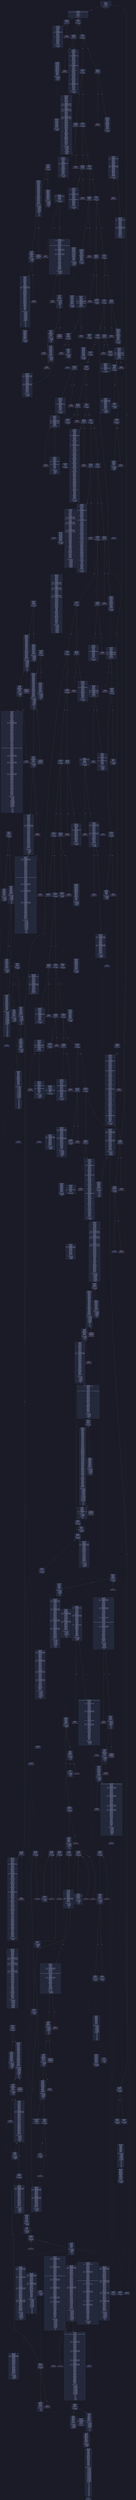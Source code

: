 digraph G {
    node [shape=box, style="filled, rounded", color="#565f89", fontcolor="#c0caf5", fontname="Helvetica", fillcolor="#24283b"];
    edge [color="#414868", fontcolor="#c0caf5", fontname="Helvetica"];
    bgcolor="#1a1b26";
    0 [ label = "[00] PUSH1 80
[02] PUSH1 40
[04] MSTORE
[05] PUSH1 04
[07] CALLDATASIZE
[08] LT
[09] PUSH2 0154
[0c] JUMPI

Stack size req: 0, sizeΔ: 0
" shape = invhouse]
    1 [ label = "[0d] PUSH1 00
[0f] CALLDATALOAD
[10] PUSH29 0100000000000000000000000000000000000000000000000000000000
[2e] SWAP1
[2f] DIV
[30] PUSH4 ffffffff
[35] AND
[36] DUP1
[37] PUSH4 19774d43
[3c] EQ
[3d] PUSH2 0170
[40] JUMPI

Stack size req: 0, sizeΔ: 1
"]
    2 [ label = "[41] DUP1
[42] PUSH4 2d804ca2
[47] EQ
[48] PUSH2 01d5
[4b] JUMPI

Stack size req: 1, sizeΔ: 0
Entry->Op usage:
	0->71:EQ:1
"]
    3 [ label = "[4c] DUP1
[4d] PUSH4 2e1a7d4d
[52] EQ
[53] PUSH2 0294
[56] JUMPI

Stack size req: 1, sizeΔ: 0
Entry->Op usage:
	0->82:EQ:1
"]
    4 [ label = "[57] DUP1
[58] PUSH4 338b5dea
[5d] EQ
[5e] PUSH2 02c1
[61] JUMPI

Stack size req: 1, sizeΔ: 0
Entry->Op usage:
	0->93:EQ:1
"]
    5 [ label = "[62] DUP1
[63] PUSH4 508493bc
[68] EQ
[69] PUSH2 030e
[6c] JUMPI

Stack size req: 1, sizeΔ: 0
Entry->Op usage:
	0->104:EQ:1
"]
    6 [ label = "[6d] DUP1
[6e] PUSH4 54d03b5c
[73] EQ
[74] PUSH2 0385
[77] JUMPI

Stack size req: 1, sizeΔ: 0
Entry->Op usage:
	0->115:EQ:1
"]
    7 [ label = "[78] DUP1
[79] PUSH4 57786394
[7e] EQ
[7f] PUSH2 03b2
[82] JUMPI

Stack size req: 1, sizeΔ: 0
Entry->Op usage:
	0->126:EQ:1
"]
    8 [ label = "[83] DUP1
[84] PUSH4 5e1d7ae4
[89] EQ
[8a] PUSH2 03dd
[8d] JUMPI

Stack size req: 1, sizeΔ: 0
Entry->Op usage:
	0->137:EQ:1
"]
    9 [ label = "[8e] DUP1
[8f] PUSH4 65e17c9d
[94] EQ
[95] PUSH2 040a
[98] JUMPI

Stack size req: 1, sizeΔ: 0
Entry->Op usage:
	0->148:EQ:1
"]
    10 [ label = "[99] DUP1
[9a] PUSH4 6c86888b
[9f] EQ
[a0] PUSH2 0461
[a3] JUMPI

Stack size req: 1, sizeΔ: 0
Entry->Op usage:
	0->159:EQ:1
"]
    11 [ label = "[a4] DUP1
[a5] PUSH4 71ffcb16
[aa] EQ
[ab] PUSH2 0577
[ae] JUMPI

Stack size req: 1, sizeΔ: 0
Entry->Op usage:
	0->170:EQ:1
"]
    12 [ label = "[af] DUP1
[b0] PUSH4 731c2f81
[b5] EQ
[b6] PUSH2 05ba
[b9] JUMPI

Stack size req: 1, sizeΔ: 0
Entry->Op usage:
	0->181:EQ:1
"]
    13 [ label = "[ba] DUP1
[bb] PUSH4 7ff301d2
[c0] EQ
[c1] PUSH2 05e5
[c4] JUMPI

Stack size req: 1, sizeΔ: 0
Entry->Op usage:
	0->192:EQ:1
"]
    14 [ label = "[c5] DUP1
[c6] PUSH4 8292d211
[cb] EQ
[cc] PUSH2 06c0
[cf] JUMPI

Stack size req: 1, sizeΔ: 0
Entry->Op usage:
	0->203:EQ:1
"]
    15 [ label = "[d0] DUP1
[d1] PUSH4 8823a9c0
[d6] EQ
[d7] PUSH2 0791
[da] JUMPI

Stack size req: 1, sizeΔ: 0
Entry->Op usage:
	0->214:EQ:1
"]
    16 [ label = "[db] DUP1
[dc] PUSH4 8f283970
[e1] EQ
[e2] PUSH2 07be
[e5] JUMPI

Stack size req: 1, sizeΔ: 0
Entry->Op usage:
	0->225:EQ:1
"]
    17 [ label = "[e6] DUP1
[e7] PUSH4 9e281a98
[ec] EQ
[ed] PUSH2 0801
[f0] JUMPI

Stack size req: 1, sizeΔ: 0
Entry->Op usage:
	0->236:EQ:1
"]
    18 [ label = "[f1] DUP1
[f2] PUSH4 a09de625
[f7] EQ
[f8] PUSH2 084e
[fb] JUMPI

Stack size req: 1, sizeΔ: 0
Entry->Op usage:
	0->247:EQ:1
"]
    19 [ label = "[fc] DUP1
[fd] PUSH4 bb5f4629
[0102] EQ
[0103] PUSH2 0953
[0106] JUMPI

Stack size req: 1, sizeΔ: 0
Entry->Op usage:
	0->258:EQ:1
"]
    20 [ label = "[0107] DUP1
[0108] PUSH4 c281309e
[010d] EQ
[010e] PUSH2 09bc
[0111] JUMPI

Stack size req: 1, sizeΔ: 0
Entry->Op usage:
	0->269:EQ:1
"]
    21 [ label = "[0112] DUP1
[0113] PUSH4 d0e30db0
[0118] EQ
[0119] PUSH2 09e7
[011c] JUMPI

Stack size req: 1, sizeΔ: 0
Entry->Op usage:
	0->280:EQ:1
"]
    22 [ label = "[011d] DUP1
[011e] PUSH4 e8f6bc2e
[0123] EQ
[0124] PUSH2 09f1
[0127] JUMPI

Stack size req: 1, sizeΔ: 0
Entry->Op usage:
	0->291:EQ:1
"]
    23 [ label = "[0128] DUP1
[0129] PUSH4 f3412942
[012e] EQ
[012f] PUSH2 0a34
[0132] JUMPI

Stack size req: 1, sizeΔ: 0
Entry->Op usage:
	0->302:EQ:1
"]
    24 [ label = "[0133] DUP1
[0134] PUSH4 f7888aec
[0139] EQ
[013a] PUSH2 0a8b
[013d] JUMPI

Stack size req: 1, sizeΔ: 0
Entry->Op usage:
	0->313:EQ:1
"]
    25 [ label = "[013e] DUP1
[013f] PUSH4 f851a440
[0144] EQ
[0145] PUSH2 0b02
[0148] JUMPI

Stack size req: 1, sizeΔ: 0
Entry->Op usage:
	0->324:EQ:1
"]
    26 [ label = "[0149] DUP1
[014a] PUSH4 fb6e155f
[014f] EQ
[0150] PUSH2 0b59
[0153] JUMPI

Stack size req: 1, sizeΔ: 0
Entry->Op usage:
	0->335:EQ:1
"]
    27 [ label = "[0154] JUMPDEST
[0155] CALLVALUE
[0156] DUP1
[0157] ISZERO
[0158] PUSH2 0160
[015b] JUMPI

Stack size req: 0, sizeΔ: 1
"]
    28 [ label = "[015c] PUSH1 00
[015e] DUP1
[015f] REVERT

Stack size req: 0, sizeΔ: 0
" color = "red"]
    29 [ label = "[0160] JUMPDEST
[0161] POP
[0162] PUSH1 00
[0164] ISZERO
[0165] ISZERO
[0166] PUSH2 016e
[0169] JUMPI

Stack size req: 1, sizeΔ: -1
Entry->Op usage:
	0->353:POP:0
Entry->Exit:
	0->😵
"]
    30 [ label = "[016a] PUSH1 00
[016c] DUP1
[016d] REVERT

Stack size req: 0, sizeΔ: 0
" color = "red"]
    31 [ label = "[016e] JUMPDEST
[016f] STOP

Stack size req: 0, sizeΔ: 0
" color = "darkblue"]
    32 [ label = "[0170] JUMPDEST
[0171] CALLVALUE
[0172] DUP1
[0173] ISZERO
[0174] PUSH2 017c
[0177] JUMPI

Stack size req: 0, sizeΔ: 1
"]
    33 [ label = "[0178] PUSH1 00
[017a] DUP1
[017b] REVERT

Stack size req: 0, sizeΔ: 0
" color = "red"]
    34 [ label = "[017c] JUMPDEST
[017d] POP
[017e] PUSH2 01bf
[0181] PUSH1 04
[0183] DUP1
[0184] CALLDATASIZE
[0185] SUB
[0186] DUP2
[0187] ADD
[0188] SWAP1
[0189] DUP1
[018a] DUP1
[018b] CALLDATALOAD
[018c] PUSH20 ffffffffffffffffffffffffffffffffffffffff
[01a1] AND
[01a2] SWAP1
[01a3] PUSH1 20
[01a5] ADD
[01a6] SWAP1
[01a7] SWAP3
[01a8] SWAP2
[01a9] SWAP1
[01aa] DUP1
[01ab] CALLDATALOAD
[01ac] PUSH1 00
[01ae] NOT
[01af] AND
[01b0] SWAP1
[01b1] PUSH1 20
[01b3] ADD
[01b4] SWAP1
[01b5] SWAP3
[01b6] SWAP2
[01b7] SWAP1
[01b8] POP
[01b9] POP
[01ba] POP
[01bb] PUSH2 0c41
[01be] JUMP

Stack size req: 1, sizeΔ: 2
Entry->Op usage:
	0->381:POP:0
Entry->Exit:
	0->😵
"]
    35 [ label = "[01bf] JUMPDEST
[01c0] PUSH1 40
[01c2] MLOAD
[01c3] DUP1
[01c4] DUP3
[01c5] DUP2
[01c6] MSTORE
[01c7] PUSH1 20
[01c9] ADD
[01ca] SWAP2
[01cb] POP
[01cc] POP
[01cd] PUSH1 40
[01cf] MLOAD
[01d0] DUP1
[01d1] SWAP2
[01d2] SUB
[01d3] SWAP1
[01d4] RETURN

Stack size req: 1, sizeΔ: -1
Entry->Op usage:
	0->454:MSTORE:1
	0->459:POP:0
Entry->Exit:
	0->😵
" color = "darkblue"]
    36 [ label = "[01d5] JUMPDEST
[01d6] CALLVALUE
[01d7] DUP1
[01d8] ISZERO
[01d9] PUSH2 01e1
[01dc] JUMPI

Stack size req: 0, sizeΔ: 1
"]
    37 [ label = "[01dd] PUSH1 00
[01df] DUP1
[01e0] REVERT

Stack size req: 0, sizeΔ: 0
" color = "red"]
    38 [ label = "[01e1] JUMPDEST
[01e2] POP
[01e3] PUSH2 027e
[01e6] PUSH1 04
[01e8] DUP1
[01e9] CALLDATASIZE
[01ea] SUB
[01eb] DUP2
[01ec] ADD
[01ed] SWAP1
[01ee] DUP1
[01ef] DUP1
[01f0] CALLDATALOAD
[01f1] PUSH20 ffffffffffffffffffffffffffffffffffffffff
[0206] AND
[0207] SWAP1
[0208] PUSH1 20
[020a] ADD
[020b] SWAP1
[020c] SWAP3
[020d] SWAP2
[020e] SWAP1
[020f] DUP1
[0210] CALLDATALOAD
[0211] SWAP1
[0212] PUSH1 20
[0214] ADD
[0215] SWAP1
[0216] SWAP3
[0217] SWAP2
[0218] SWAP1
[0219] DUP1
[021a] CALLDATALOAD
[021b] PUSH20 ffffffffffffffffffffffffffffffffffffffff
[0230] AND
[0231] SWAP1
[0232] PUSH1 20
[0234] ADD
[0235] SWAP1
[0236] SWAP3
[0237] SWAP2
[0238] SWAP1
[0239] DUP1
[023a] CALLDATALOAD
[023b] SWAP1
[023c] PUSH1 20
[023e] ADD
[023f] SWAP1
[0240] SWAP3
[0241] SWAP2
[0242] SWAP1
[0243] DUP1
[0244] CALLDATALOAD
[0245] SWAP1
[0246] PUSH1 20
[0248] ADD
[0249] SWAP1
[024a] SWAP3
[024b] SWAP2
[024c] SWAP1
[024d] DUP1
[024e] CALLDATALOAD
[024f] SWAP1
[0250] PUSH1 20
[0252] ADD
[0253] SWAP1
[0254] SWAP3
[0255] SWAP2
[0256] SWAP1
[0257] DUP1
[0258] CALLDATALOAD
[0259] PUSH20 ffffffffffffffffffffffffffffffffffffffff
[026e] AND
[026f] SWAP1
[0270] PUSH1 20
[0272] ADD
[0273] SWAP1
[0274] SWAP3
[0275] SWAP2
[0276] SWAP1
[0277] POP
[0278] POP
[0279] POP
[027a] PUSH2 0c66
[027d] JUMP

Stack size req: 1, sizeΔ: 7
Entry->Op usage:
	0->482:POP:0
Entry->Exit:
	0->😵
"]
    39 [ label = "[027e] JUMPDEST
[027f] PUSH1 40
[0281] MLOAD
[0282] DUP1
[0283] DUP3
[0284] DUP2
[0285] MSTORE
[0286] PUSH1 20
[0288] ADD
[0289] SWAP2
[028a] POP
[028b] POP
[028c] PUSH1 40
[028e] MLOAD
[028f] DUP1
[0290] SWAP2
[0291] SUB
[0292] SWAP1
[0293] RETURN

Stack size req: 1, sizeΔ: -1
Entry->Op usage:
	0->645:MSTORE:1
	0->650:POP:0
Entry->Exit:
	0->😵
" color = "darkblue"]
    40 [ label = "[0294] JUMPDEST
[0295] CALLVALUE
[0296] DUP1
[0297] ISZERO
[0298] PUSH2 02a0
[029b] JUMPI

Stack size req: 0, sizeΔ: 1
"]
    41 [ label = "[029c] PUSH1 00
[029e] DUP1
[029f] REVERT

Stack size req: 0, sizeΔ: 0
" color = "red"]
    42 [ label = "[02a0] JUMPDEST
[02a1] POP
[02a2] PUSH2 02bf
[02a5] PUSH1 04
[02a7] DUP1
[02a8] CALLDATASIZE
[02a9] SUB
[02aa] DUP2
[02ab] ADD
[02ac] SWAP1
[02ad] DUP1
[02ae] DUP1
[02af] CALLDATALOAD
[02b0] SWAP1
[02b1] PUSH1 20
[02b3] ADD
[02b4] SWAP1
[02b5] SWAP3
[02b6] SWAP2
[02b7] SWAP1
[02b8] POP
[02b9] POP
[02ba] POP
[02bb] PUSH2 0e74
[02be] JUMP

Stack size req: 1, sizeΔ: 1
Entry->Op usage:
	0->673:POP:0
Entry->Exit:
	0->😵
"]
    43 [ label = "[02bf] JUMPDEST
[02c0] STOP

Stack size req: 0, sizeΔ: 0
" color = "darkblue"]
    44 [ label = "[02c1] JUMPDEST
[02c2] CALLVALUE
[02c3] DUP1
[02c4] ISZERO
[02c5] PUSH2 02cd
[02c8] JUMPI

Stack size req: 0, sizeΔ: 1
"]
    45 [ label = "[02c9] PUSH1 00
[02cb] DUP1
[02cc] REVERT

Stack size req: 0, sizeΔ: 0
" color = "red"]
    46 [ label = "[02cd] JUMPDEST
[02ce] POP
[02cf] PUSH2 030c
[02d2] PUSH1 04
[02d4] DUP1
[02d5] CALLDATASIZE
[02d6] SUB
[02d7] DUP2
[02d8] ADD
[02d9] SWAP1
[02da] DUP1
[02db] DUP1
[02dc] CALLDATALOAD
[02dd] PUSH20 ffffffffffffffffffffffffffffffffffffffff
[02f2] AND
[02f3] SWAP1
[02f4] PUSH1 20
[02f6] ADD
[02f7] SWAP1
[02f8] SWAP3
[02f9] SWAP2
[02fa] SWAP1
[02fb] DUP1
[02fc] CALLDATALOAD
[02fd] SWAP1
[02fe] PUSH1 20
[0300] ADD
[0301] SWAP1
[0302] SWAP3
[0303] SWAP2
[0304] SWAP1
[0305] POP
[0306] POP
[0307] POP
[0308] PUSH2 10f5
[030b] JUMP

Stack size req: 1, sizeΔ: 2
Entry->Op usage:
	0->718:POP:0
Entry->Exit:
	0->😵
"]
    47 [ label = "[030c] JUMPDEST
[030d] STOP

Stack size req: 0, sizeΔ: 0
" color = "darkblue"]
    48 [ label = "[030e] JUMPDEST
[030f] CALLVALUE
[0310] DUP1
[0311] ISZERO
[0312] PUSH2 031a
[0315] JUMPI

Stack size req: 0, sizeΔ: 1
"]
    49 [ label = "[0316] PUSH1 00
[0318] DUP1
[0319] REVERT

Stack size req: 0, sizeΔ: 0
" color = "red"]
    50 [ label = "[031a] JUMPDEST
[031b] POP
[031c] PUSH2 036f
[031f] PUSH1 04
[0321] DUP1
[0322] CALLDATASIZE
[0323] SUB
[0324] DUP2
[0325] ADD
[0326] SWAP1
[0327] DUP1
[0328] DUP1
[0329] CALLDATALOAD
[032a] PUSH20 ffffffffffffffffffffffffffffffffffffffff
[033f] AND
[0340] SWAP1
[0341] PUSH1 20
[0343] ADD
[0344] SWAP1
[0345] SWAP3
[0346] SWAP2
[0347] SWAP1
[0348] DUP1
[0349] CALLDATALOAD
[034a] PUSH20 ffffffffffffffffffffffffffffffffffffffff
[035f] AND
[0360] SWAP1
[0361] PUSH1 20
[0363] ADD
[0364] SWAP1
[0365] SWAP3
[0366] SWAP2
[0367] SWAP1
[0368] POP
[0369] POP
[036a] POP
[036b] PUSH2 1465
[036e] JUMP

Stack size req: 1, sizeΔ: 2
Entry->Op usage:
	0->795:POP:0
Entry->Exit:
	0->😵
"]
    51 [ label = "[036f] JUMPDEST
[0370] PUSH1 40
[0372] MLOAD
[0373] DUP1
[0374] DUP3
[0375] DUP2
[0376] MSTORE
[0377] PUSH1 20
[0379] ADD
[037a] SWAP2
[037b] POP
[037c] POP
[037d] PUSH1 40
[037f] MLOAD
[0380] DUP1
[0381] SWAP2
[0382] SUB
[0383] SWAP1
[0384] RETURN

Stack size req: 1, sizeΔ: -1
Entry->Op usage:
	0->886:MSTORE:1
	0->891:POP:0
Entry->Exit:
	0->😵
" color = "darkblue"]
    52 [ label = "[0385] JUMPDEST
[0386] CALLVALUE
[0387] DUP1
[0388] ISZERO
[0389] PUSH2 0391
[038c] JUMPI

Stack size req: 0, sizeΔ: 1
"]
    53 [ label = "[038d] PUSH1 00
[038f] DUP1
[0390] REVERT

Stack size req: 0, sizeΔ: 0
" color = "red"]
    54 [ label = "[0391] JUMPDEST
[0392] POP
[0393] PUSH2 03b0
[0396] PUSH1 04
[0398] DUP1
[0399] CALLDATASIZE
[039a] SUB
[039b] DUP2
[039c] ADD
[039d] SWAP1
[039e] DUP1
[039f] DUP1
[03a0] CALLDATALOAD
[03a1] SWAP1
[03a2] PUSH1 20
[03a4] ADD
[03a5] SWAP1
[03a6] SWAP3
[03a7] SWAP2
[03a8] SWAP1
[03a9] POP
[03aa] POP
[03ab] POP
[03ac] PUSH2 148a
[03af] JUMP

Stack size req: 1, sizeΔ: 1
Entry->Op usage:
	0->914:POP:0
Entry->Exit:
	0->😵
"]
    55 [ label = "[03b0] JUMPDEST
[03b1] STOP

Stack size req: 0, sizeΔ: 0
" color = "darkblue"]
    56 [ label = "[03b2] JUMPDEST
[03b3] CALLVALUE
[03b4] DUP1
[03b5] ISZERO
[03b6] PUSH2 03be
[03b9] JUMPI

Stack size req: 0, sizeΔ: 1
"]
    57 [ label = "[03ba] PUSH1 00
[03bc] DUP1
[03bd] REVERT

Stack size req: 0, sizeΔ: 0
" color = "red"]
    58 [ label = "[03be] JUMPDEST
[03bf] POP
[03c0] PUSH2 03c7
[03c3] PUSH2 14ff
[03c6] JUMP

Stack size req: 1, sizeΔ: 0
Entry->Op usage:
	0->959:POP:0
Entry->Exit:
	0->😵
"]
    59 [ label = "[03c7] JUMPDEST
[03c8] PUSH1 40
[03ca] MLOAD
[03cb] DUP1
[03cc] DUP3
[03cd] DUP2
[03ce] MSTORE
[03cf] PUSH1 20
[03d1] ADD
[03d2] SWAP2
[03d3] POP
[03d4] POP
[03d5] PUSH1 40
[03d7] MLOAD
[03d8] DUP1
[03d9] SWAP2
[03da] SUB
[03db] SWAP1
[03dc] RETURN

Stack size req: 1, sizeΔ: -1
Entry->Op usage:
	0->974:MSTORE:1
	0->979:POP:0
Entry->Exit:
	0->😵
" color = "darkblue"]
    60 [ label = "[03dd] JUMPDEST
[03de] CALLVALUE
[03df] DUP1
[03e0] ISZERO
[03e1] PUSH2 03e9
[03e4] JUMPI

Stack size req: 0, sizeΔ: 1
"]
    61 [ label = "[03e5] PUSH1 00
[03e7] DUP1
[03e8] REVERT

Stack size req: 0, sizeΔ: 0
" color = "red"]
    62 [ label = "[03e9] JUMPDEST
[03ea] POP
[03eb] PUSH2 0408
[03ee] PUSH1 04
[03f0] DUP1
[03f1] CALLDATASIZE
[03f2] SUB
[03f3] DUP2
[03f4] ADD
[03f5] SWAP1
[03f6] DUP1
[03f7] DUP1
[03f8] CALLDATALOAD
[03f9] SWAP1
[03fa] PUSH1 20
[03fc] ADD
[03fd] SWAP1
[03fe] SWAP3
[03ff] SWAP2
[0400] SWAP1
[0401] POP
[0402] POP
[0403] POP
[0404] PUSH2 1505
[0407] JUMP

Stack size req: 1, sizeΔ: 1
Entry->Op usage:
	0->1002:POP:0
Entry->Exit:
	0->😵
"]
    63 [ label = "[0408] JUMPDEST
[0409] STOP

Stack size req: 0, sizeΔ: 0
" color = "darkblue"]
    64 [ label = "[040a] JUMPDEST
[040b] CALLVALUE
[040c] DUP1
[040d] ISZERO
[040e] PUSH2 0416
[0411] JUMPI

Stack size req: 0, sizeΔ: 1
"]
    65 [ label = "[0412] PUSH1 00
[0414] DUP1
[0415] REVERT

Stack size req: 0, sizeΔ: 0
" color = "red"]
    66 [ label = "[0416] JUMPDEST
[0417] POP
[0418] PUSH2 041f
[041b] PUSH2 1587
[041e] JUMP

Stack size req: 1, sizeΔ: 0
Entry->Op usage:
	0->1047:POP:0
Entry->Exit:
	0->😵
"]
    67 [ label = "[041f] JUMPDEST
[0420] PUSH1 40
[0422] MLOAD
[0423] DUP1
[0424] DUP3
[0425] PUSH20 ffffffffffffffffffffffffffffffffffffffff
[043a] AND
[043b] PUSH20 ffffffffffffffffffffffffffffffffffffffff
[0450] AND
[0451] DUP2
[0452] MSTORE
[0453] PUSH1 20
[0455] ADD
[0456] SWAP2
[0457] POP
[0458] POP
[0459] PUSH1 40
[045b] MLOAD
[045c] DUP1
[045d] SWAP2
[045e] SUB
[045f] SWAP1
[0460] RETURN

Stack size req: 1, sizeΔ: -1
Entry->Op usage:
	0->1082:AND:1
	0->1104:AND:1
	0->1106:MSTORE:1
	0->1111:POP:0
Entry->Exit:
	0->😵
" color = "darkblue"]
    68 [ label = "[0461] JUMPDEST
[0462] CALLVALUE
[0463] DUP1
[0464] ISZERO
[0465] PUSH2 046d
[0468] JUMPI

Stack size req: 0, sizeΔ: 1
"]
    69 [ label = "[0469] PUSH1 00
[046b] DUP1
[046c] REVERT

Stack size req: 0, sizeΔ: 0
" color = "red"]
    70 [ label = "[046d] JUMPDEST
[046e] POP
[046f] PUSH2 055d
[0472] PUSH1 04
[0474] DUP1
[0475] CALLDATASIZE
[0476] SUB
[0477] DUP2
[0478] ADD
[0479] SWAP1
[047a] DUP1
[047b] DUP1
[047c] CALLDATALOAD
[047d] PUSH20 ffffffffffffffffffffffffffffffffffffffff
[0492] AND
[0493] SWAP1
[0494] PUSH1 20
[0496] ADD
[0497] SWAP1
[0498] SWAP3
[0499] SWAP2
[049a] SWAP1
[049b] DUP1
[049c] CALLDATALOAD
[049d] SWAP1
[049e] PUSH1 20
[04a0] ADD
[04a1] SWAP1
[04a2] SWAP3
[04a3] SWAP2
[04a4] SWAP1
[04a5] DUP1
[04a6] CALLDATALOAD
[04a7] PUSH20 ffffffffffffffffffffffffffffffffffffffff
[04bc] AND
[04bd] SWAP1
[04be] PUSH1 20
[04c0] ADD
[04c1] SWAP1
[04c2] SWAP3
[04c3] SWAP2
[04c4] SWAP1
[04c5] DUP1
[04c6] CALLDATALOAD
[04c7] SWAP1
[04c8] PUSH1 20
[04ca] ADD
[04cb] SWAP1
[04cc] SWAP3
[04cd] SWAP2
[04ce] SWAP1
[04cf] DUP1
[04d0] CALLDATALOAD
[04d1] SWAP1
[04d2] PUSH1 20
[04d4] ADD
[04d5] SWAP1
[04d6] SWAP3
[04d7] SWAP2
[04d8] SWAP1
[04d9] DUP1
[04da] CALLDATALOAD
[04db] SWAP1
[04dc] PUSH1 20
[04de] ADD
[04df] SWAP1
[04e0] SWAP3
[04e1] SWAP2
[04e2] SWAP1
[04e3] DUP1
[04e4] CALLDATALOAD
[04e5] PUSH20 ffffffffffffffffffffffffffffffffffffffff
[04fa] AND
[04fb] SWAP1
[04fc] PUSH1 20
[04fe] ADD
[04ff] SWAP1
[0500] SWAP3
[0501] SWAP2
[0502] SWAP1
[0503] DUP1
[0504] CALLDATALOAD
[0505] PUSH1 ff
[0507] AND
[0508] SWAP1
[0509] PUSH1 20
[050b] ADD
[050c] SWAP1
[050d] SWAP3
[050e] SWAP2
[050f] SWAP1
[0510] DUP1
[0511] CALLDATALOAD
[0512] PUSH1 00
[0514] NOT
[0515] AND
[0516] SWAP1
[0517] PUSH1 20
[0519] ADD
[051a] SWAP1
[051b] SWAP3
[051c] SWAP2
[051d] SWAP1
[051e] DUP1
[051f] CALLDATALOAD
[0520] PUSH1 00
[0522] NOT
[0523] AND
[0524] SWAP1
[0525] PUSH1 20
[0527] ADD
[0528] SWAP1
[0529] SWAP3
[052a] SWAP2
[052b] SWAP1
[052c] DUP1
[052d] CALLDATALOAD
[052e] SWAP1
[052f] PUSH1 20
[0531] ADD
[0532] SWAP1
[0533] SWAP3
[0534] SWAP2
[0535] SWAP1
[0536] DUP1
[0537] CALLDATALOAD
[0538] PUSH20 ffffffffffffffffffffffffffffffffffffffff
[054d] AND
[054e] SWAP1
[054f] PUSH1 20
[0551] ADD
[0552] SWAP1
[0553] SWAP3
[0554] SWAP2
[0555] SWAP1
[0556] POP
[0557] POP
[0558] POP
[0559] PUSH2 15ad
[055c] JUMP

Stack size req: 1, sizeΔ: 12
Entry->Op usage:
	0->1134:POP:0
Entry->Exit:
	0->😵
"]
    71 [ label = "[055d] JUMPDEST
[055e] PUSH1 40
[0560] MLOAD
[0561] DUP1
[0562] DUP3
[0563] ISZERO
[0564] ISZERO
[0565] ISZERO
[0566] ISZERO
[0567] DUP2
[0568] MSTORE
[0569] PUSH1 20
[056b] ADD
[056c] SWAP2
[056d] POP
[056e] POP
[056f] PUSH1 40
[0571] MLOAD
[0572] DUP1
[0573] SWAP2
[0574] SUB
[0575] SWAP1
[0576] RETURN

Stack size req: 1, sizeΔ: -1
Entry->Op usage:
	0->1379:ISZERO:0
	0->1389:POP:0
Entry->Exit:
	0->😵
" color = "darkblue"]
    72 [ label = "[0577] JUMPDEST
[0578] CALLVALUE
[0579] DUP1
[057a] ISZERO
[057b] PUSH2 0583
[057e] JUMPI

Stack size req: 0, sizeΔ: 1
"]
    73 [ label = "[057f] PUSH1 00
[0581] DUP1
[0582] REVERT

Stack size req: 0, sizeΔ: 0
" color = "red"]
    74 [ label = "[0583] JUMPDEST
[0584] POP
[0585] PUSH2 05b8
[0588] PUSH1 04
[058a] DUP1
[058b] CALLDATASIZE
[058c] SUB
[058d] DUP2
[058e] ADD
[058f] SWAP1
[0590] DUP1
[0591] DUP1
[0592] CALLDATALOAD
[0593] PUSH20 ffffffffffffffffffffffffffffffffffffffff
[05a8] AND
[05a9] SWAP1
[05aa] PUSH1 20
[05ac] ADD
[05ad] SWAP1
[05ae] SWAP3
[05af] SWAP2
[05b0] SWAP1
[05b1] POP
[05b2] POP
[05b3] POP
[05b4] PUSH2 1670
[05b7] JUMP

Stack size req: 1, sizeΔ: 1
Entry->Op usage:
	0->1412:POP:0
Entry->Exit:
	0->😵
"]
    75 [ label = "[05b8] JUMPDEST
[05b9] STOP

Stack size req: 0, sizeΔ: 0
" color = "darkblue"]
    76 [ label = "[05ba] JUMPDEST
[05bb] CALLVALUE
[05bc] DUP1
[05bd] ISZERO
[05be] PUSH2 05c6
[05c1] JUMPI

Stack size req: 0, sizeΔ: 1
"]
    77 [ label = "[05c2] PUSH1 00
[05c4] DUP1
[05c5] REVERT

Stack size req: 0, sizeΔ: 0
" color = "red"]
    78 [ label = "[05c6] JUMPDEST
[05c7] POP
[05c8] PUSH2 05cf
[05cb] PUSH2 170f
[05ce] JUMP

Stack size req: 1, sizeΔ: 0
Entry->Op usage:
	0->1479:POP:0
Entry->Exit:
	0->😵
"]
    79 [ label = "[05cf] JUMPDEST
[05d0] PUSH1 40
[05d2] MLOAD
[05d3] DUP1
[05d4] DUP3
[05d5] DUP2
[05d6] MSTORE
[05d7] PUSH1 20
[05d9] ADD
[05da] SWAP2
[05db] POP
[05dc] POP
[05dd] PUSH1 40
[05df] MLOAD
[05e0] DUP1
[05e1] SWAP2
[05e2] SUB
[05e3] SWAP1
[05e4] RETURN

Stack size req: 1, sizeΔ: -1
Entry->Op usage:
	0->1494:MSTORE:1
	0->1499:POP:0
Entry->Exit:
	0->😵
" color = "darkblue"]
    80 [ label = "[05e5] JUMPDEST
[05e6] CALLVALUE
[05e7] DUP1
[05e8] ISZERO
[05e9] PUSH2 05f1
[05ec] JUMPI

Stack size req: 0, sizeΔ: 1
"]
    81 [ label = "[05ed] PUSH1 00
[05ef] DUP1
[05f0] REVERT

Stack size req: 0, sizeΔ: 0
" color = "red"]
    82 [ label = "[05f1] JUMPDEST
[05f2] POP
[05f3] PUSH2 06be
[05f6] PUSH1 04
[05f8] DUP1
[05f9] CALLDATASIZE
[05fa] SUB
[05fb] DUP2
[05fc] ADD
[05fd] SWAP1
[05fe] DUP1
[05ff] DUP1
[0600] CALLDATALOAD
[0601] PUSH20 ffffffffffffffffffffffffffffffffffffffff
[0616] AND
[0617] SWAP1
[0618] PUSH1 20
[061a] ADD
[061b] SWAP1
[061c] SWAP3
[061d] SWAP2
[061e] SWAP1
[061f] DUP1
[0620] CALLDATALOAD
[0621] SWAP1
[0622] PUSH1 20
[0624] ADD
[0625] SWAP1
[0626] SWAP3
[0627] SWAP2
[0628] SWAP1
[0629] DUP1
[062a] CALLDATALOAD
[062b] PUSH20 ffffffffffffffffffffffffffffffffffffffff
[0640] AND
[0641] SWAP1
[0642] PUSH1 20
[0644] ADD
[0645] SWAP1
[0646] SWAP3
[0647] SWAP2
[0648] SWAP1
[0649] DUP1
[064a] CALLDATALOAD
[064b] SWAP1
[064c] PUSH1 20
[064e] ADD
[064f] SWAP1
[0650] SWAP3
[0651] SWAP2
[0652] SWAP1
[0653] DUP1
[0654] CALLDATALOAD
[0655] SWAP1
[0656] PUSH1 20
[0658] ADD
[0659] SWAP1
[065a] SWAP3
[065b] SWAP2
[065c] SWAP1
[065d] DUP1
[065e] CALLDATALOAD
[065f] SWAP1
[0660] PUSH1 20
[0662] ADD
[0663] SWAP1
[0664] SWAP3
[0665] SWAP2
[0666] SWAP1
[0667] DUP1
[0668] CALLDATALOAD
[0669] SWAP1
[066a] PUSH1 20
[066c] ADD
[066d] SWAP1
[066e] SWAP3
[066f] SWAP2
[0670] SWAP1
[0671] DUP1
[0672] CALLDATALOAD
[0673] SWAP1
[0674] PUSH1 20
[0676] ADD
[0677] SWAP1
[0678] DUP3
[0679] ADD
[067a] DUP1
[067b] CALLDATALOAD
[067c] SWAP1
[067d] PUSH1 20
[067f] ADD
[0680] SWAP1
[0681] DUP1
[0682] DUP1
[0683] PUSH1 1f
[0685] ADD
[0686] PUSH1 20
[0688] DUP1
[0689] SWAP2
[068a] DIV
[068b] MUL
[068c] PUSH1 20
[068e] ADD
[068f] PUSH1 40
[0691] MLOAD
[0692] SWAP1
[0693] DUP2
[0694] ADD
[0695] PUSH1 40
[0697] MSTORE
[0698] DUP1
[0699] SWAP4
[069a] SWAP3
[069b] SWAP2
[069c] SWAP1
[069d] DUP2
[069e] DUP2
[069f] MSTORE
[06a0] PUSH1 20
[06a2] ADD
[06a3] DUP4
[06a4] DUP4
[06a5] DUP1
[06a6] DUP3
[06a7] DUP5
[06a8] CALLDATACOPY
[06a9] DUP3
[06aa] ADD
[06ab] SWAP2
[06ac] POP
[06ad] POP
[06ae] POP
[06af] POP
[06b0] POP
[06b1] POP
[06b2] SWAP2
[06b3] SWAP3
[06b4] SWAP2
[06b5] SWAP3
[06b6] SWAP1
[06b7] POP
[06b8] POP
[06b9] POP
[06ba] PUSH2 1715
[06bd] JUMP

Stack size req: 1, sizeΔ: 8
Entry->Op usage:
	0->1522:POP:0
Entry->Exit:
	0->😵
"]
    83 [ label = "[06be] JUMPDEST
[06bf] STOP

Stack size req: 0, sizeΔ: 0
" color = "darkblue"]
    84 [ label = "[06c0] JUMPDEST
[06c1] CALLVALUE
[06c2] DUP1
[06c3] ISZERO
[06c4] PUSH2 06cc
[06c7] JUMPI

Stack size req: 0, sizeΔ: 1
"]
    85 [ label = "[06c8] PUSH1 00
[06ca] DUP1
[06cb] REVERT

Stack size req: 0, sizeΔ: 0
" color = "red"]
    86 [ label = "[06cc] JUMPDEST
[06cd] POP
[06ce] PUSH2 078f
[06d1] PUSH1 04
[06d3] DUP1
[06d4] CALLDATASIZE
[06d5] SUB
[06d6] DUP2
[06d7] ADD
[06d8] SWAP1
[06d9] DUP1
[06da] DUP1
[06db] CALLDATALOAD
[06dc] PUSH20 ffffffffffffffffffffffffffffffffffffffff
[06f1] AND
[06f2] SWAP1
[06f3] PUSH1 20
[06f5] ADD
[06f6] SWAP1
[06f7] SWAP3
[06f8] SWAP2
[06f9] SWAP1
[06fa] DUP1
[06fb] CALLDATALOAD
[06fc] SWAP1
[06fd] PUSH1 20
[06ff] ADD
[0700] SWAP1
[0701] SWAP3
[0702] SWAP2
[0703] SWAP1
[0704] DUP1
[0705] CALLDATALOAD
[0706] PUSH20 ffffffffffffffffffffffffffffffffffffffff
[071b] AND
[071c] SWAP1
[071d] PUSH1 20
[071f] ADD
[0720] SWAP1
[0721] SWAP3
[0722] SWAP2
[0723] SWAP1
[0724] DUP1
[0725] CALLDATALOAD
[0726] SWAP1
[0727] PUSH1 20
[0729] ADD
[072a] SWAP1
[072b] SWAP3
[072c] SWAP2
[072d] SWAP1
[072e] DUP1
[072f] CALLDATALOAD
[0730] SWAP1
[0731] PUSH1 20
[0733] ADD
[0734] SWAP1
[0735] SWAP3
[0736] SWAP2
[0737] SWAP1
[0738] DUP1
[0739] CALLDATALOAD
[073a] SWAP1
[073b] PUSH1 20
[073d] ADD
[073e] SWAP1
[073f] SWAP3
[0740] SWAP2
[0741] SWAP1
[0742] DUP1
[0743] CALLDATALOAD
[0744] SWAP1
[0745] PUSH1 20
[0747] ADD
[0748] SWAP1
[0749] DUP3
[074a] ADD
[074b] DUP1
[074c] CALLDATALOAD
[074d] SWAP1
[074e] PUSH1 20
[0750] ADD
[0751] SWAP1
[0752] DUP1
[0753] DUP1
[0754] PUSH1 1f
[0756] ADD
[0757] PUSH1 20
[0759] DUP1
[075a] SWAP2
[075b] DIV
[075c] MUL
[075d] PUSH1 20
[075f] ADD
[0760] PUSH1 40
[0762] MLOAD
[0763] SWAP1
[0764] DUP2
[0765] ADD
[0766] PUSH1 40
[0768] MSTORE
[0769] DUP1
[076a] SWAP4
[076b] SWAP3
[076c] SWAP2
[076d] SWAP1
[076e] DUP2
[076f] DUP2
[0770] MSTORE
[0771] PUSH1 20
[0773] ADD
[0774] DUP4
[0775] DUP4
[0776] DUP1
[0777] DUP3
[0778] DUP5
[0779] CALLDATACOPY
[077a] DUP3
[077b] ADD
[077c] SWAP2
[077d] POP
[077e] POP
[077f] POP
[0780] POP
[0781] POP
[0782] POP
[0783] SWAP2
[0784] SWAP3
[0785] SWAP2
[0786] SWAP3
[0787] SWAP1
[0788] POP
[0789] POP
[078a] POP
[078b] PUSH2 1a9f
[078e] JUMP

Stack size req: 1, sizeΔ: 7
Entry->Op usage:
	0->1741:POP:0
Entry->Exit:
	0->😵
"]
    87 [ label = "[078f] JUMPDEST
[0790] STOP

Stack size req: 0, sizeΔ: 0
" color = "darkblue"]
    88 [ label = "[0791] JUMPDEST
[0792] CALLVALUE
[0793] DUP1
[0794] ISZERO
[0795] PUSH2 079d
[0798] JUMPI

Stack size req: 0, sizeΔ: 1
"]
    89 [ label = "[0799] PUSH1 00
[079b] DUP1
[079c] REVERT

Stack size req: 0, sizeΔ: 0
" color = "red"]
    90 [ label = "[079d] JUMPDEST
[079e] POP
[079f] PUSH2 07bc
[07a2] PUSH1 04
[07a4] DUP1
[07a5] CALLDATASIZE
[07a6] SUB
[07a7] DUP2
[07a8] ADD
[07a9] SWAP1
[07aa] DUP1
[07ab] DUP1
[07ac] CALLDATALOAD
[07ad] SWAP1
[07ae] PUSH1 20
[07b0] ADD
[07b1] SWAP1
[07b2] SWAP3
[07b3] SWAP2
[07b4] SWAP1
[07b5] POP
[07b6] POP
[07b7] POP
[07b8] PUSH2 1e75
[07bb] JUMP

Stack size req: 1, sizeΔ: 1
Entry->Op usage:
	0->1950:POP:0
Entry->Exit:
	0->😵
"]
    91 [ label = "[07bc] JUMPDEST
[07bd] STOP

Stack size req: 0, sizeΔ: 0
" color = "darkblue"]
    92 [ label = "[07be] JUMPDEST
[07bf] CALLVALUE
[07c0] DUP1
[07c1] ISZERO
[07c2] PUSH2 07ca
[07c5] JUMPI

Stack size req: 0, sizeΔ: 1
"]
    93 [ label = "[07c6] PUSH1 00
[07c8] DUP1
[07c9] REVERT

Stack size req: 0, sizeΔ: 0
" color = "red"]
    94 [ label = "[07ca] JUMPDEST
[07cb] POP
[07cc] PUSH2 07ff
[07cf] PUSH1 04
[07d1] DUP1
[07d2] CALLDATASIZE
[07d3] SUB
[07d4] DUP2
[07d5] ADD
[07d6] SWAP1
[07d7] DUP1
[07d8] DUP1
[07d9] CALLDATALOAD
[07da] PUSH20 ffffffffffffffffffffffffffffffffffffffff
[07ef] AND
[07f0] SWAP1
[07f1] PUSH1 20
[07f3] ADD
[07f4] SWAP1
[07f5] SWAP3
[07f6] SWAP2
[07f7] SWAP1
[07f8] POP
[07f9] POP
[07fa] POP
[07fb] PUSH2 1ef7
[07fe] JUMP

Stack size req: 1, sizeΔ: 1
Entry->Op usage:
	0->1995:POP:0
Entry->Exit:
	0->😵
"]
    95 [ label = "[07ff] JUMPDEST
[0800] STOP

Stack size req: 0, sizeΔ: 0
" color = "darkblue"]
    96 [ label = "[0801] JUMPDEST
[0802] CALLVALUE
[0803] DUP1
[0804] ISZERO
[0805] PUSH2 080d
[0808] JUMPI

Stack size req: 0, sizeΔ: 1
"]
    97 [ label = "[0809] PUSH1 00
[080b] DUP1
[080c] REVERT

Stack size req: 0, sizeΔ: 0
" color = "red"]
    98 [ label = "[080d] JUMPDEST
[080e] POP
[080f] PUSH2 084c
[0812] PUSH1 04
[0814] DUP1
[0815] CALLDATASIZE
[0816] SUB
[0817] DUP2
[0818] ADD
[0819] SWAP1
[081a] DUP1
[081b] DUP1
[081c] CALLDATALOAD
[081d] PUSH20 ffffffffffffffffffffffffffffffffffffffff
[0832] AND
[0833] SWAP1
[0834] PUSH1 20
[0836] ADD
[0837] SWAP1
[0838] SWAP3
[0839] SWAP2
[083a] SWAP1
[083b] DUP1
[083c] CALLDATALOAD
[083d] SWAP1
[083e] PUSH1 20
[0840] ADD
[0841] SWAP1
[0842] SWAP3
[0843] SWAP2
[0844] SWAP1
[0845] POP
[0846] POP
[0847] POP
[0848] PUSH2 1f95
[084b] JUMP

Stack size req: 1, sizeΔ: 2
Entry->Op usage:
	0->2062:POP:0
Entry->Exit:
	0->😵
"]
    99 [ label = "[084c] JUMPDEST
[084d] STOP

Stack size req: 0, sizeΔ: 0
" color = "darkblue"]
    100 [ label = "[084e] JUMPDEST
[084f] CALLVALUE
[0850] DUP1
[0851] ISZERO
[0852] PUSH2 085a
[0855] JUMPI

Stack size req: 0, sizeΔ: 1
"]
    101 [ label = "[0856] PUSH1 00
[0858] DUP1
[0859] REVERT

Stack size req: 0, sizeΔ: 0
" color = "red"]
    102 [ label = "[085a] JUMPDEST
[085b] POP
[085c] PUSH2 0951
[085f] PUSH1 04
[0861] DUP1
[0862] CALLDATASIZE
[0863] SUB
[0864] DUP2
[0865] ADD
[0866] SWAP1
[0867] DUP1
[0868] DUP1
[0869] CALLDATALOAD
[086a] PUSH20 ffffffffffffffffffffffffffffffffffffffff
[087f] AND
[0880] SWAP1
[0881] PUSH1 20
[0883] ADD
[0884] SWAP1
[0885] SWAP3
[0886] SWAP2
[0887] SWAP1
[0888] DUP1
[0889] CALLDATALOAD
[088a] SWAP1
[088b] PUSH1 20
[088d] ADD
[088e] SWAP1
[088f] SWAP3
[0890] SWAP2
[0891] SWAP1
[0892] DUP1
[0893] CALLDATALOAD
[0894] PUSH20 ffffffffffffffffffffffffffffffffffffffff
[08a9] AND
[08aa] SWAP1
[08ab] PUSH1 20
[08ad] ADD
[08ae] SWAP1
[08af] SWAP3
[08b0] SWAP2
[08b1] SWAP1
[08b2] DUP1
[08b3] CALLDATALOAD
[08b4] SWAP1
[08b5] PUSH1 20
[08b7] ADD
[08b8] SWAP1
[08b9] SWAP3
[08ba] SWAP2
[08bb] SWAP1
[08bc] DUP1
[08bd] CALLDATALOAD
[08be] SWAP1
[08bf] PUSH1 20
[08c1] ADD
[08c2] SWAP1
[08c3] SWAP3
[08c4] SWAP2
[08c5] SWAP1
[08c6] DUP1
[08c7] CALLDATALOAD
[08c8] SWAP1
[08c9] PUSH1 20
[08cb] ADD
[08cc] SWAP1
[08cd] SWAP3
[08ce] SWAP2
[08cf] SWAP1
[08d0] DUP1
[08d1] CALLDATALOAD
[08d2] PUSH20 ffffffffffffffffffffffffffffffffffffffff
[08e7] AND
[08e8] SWAP1
[08e9] PUSH1 20
[08eb] ADD
[08ec] SWAP1
[08ed] SWAP3
[08ee] SWAP2
[08ef] SWAP1
[08f0] DUP1
[08f1] CALLDATALOAD
[08f2] SWAP1
[08f3] PUSH1 20
[08f5] ADD
[08f6] SWAP1
[08f7] SWAP3
[08f8] SWAP2
[08f9] SWAP1
[08fa] DUP1
[08fb] CALLDATALOAD
[08fc] SWAP1
[08fd] PUSH1 20
[08ff] ADD
[0900] SWAP1
[0901] SWAP3
[0902] SWAP2
[0903] SWAP1
[0904] DUP1
[0905] CALLDATALOAD
[0906] SWAP1
[0907] PUSH1 20
[0909] ADD
[090a] SWAP1
[090b] DUP3
[090c] ADD
[090d] DUP1
[090e] CALLDATALOAD
[090f] SWAP1
[0910] PUSH1 20
[0912] ADD
[0913] SWAP1
[0914] DUP1
[0915] DUP1
[0916] PUSH1 1f
[0918] ADD
[0919] PUSH1 20
[091b] DUP1
[091c] SWAP2
[091d] DIV
[091e] MUL
[091f] PUSH1 20
[0921] ADD
[0922] PUSH1 40
[0924] MLOAD
[0925] SWAP1
[0926] DUP2
[0927] ADD
[0928] PUSH1 40
[092a] MSTORE
[092b] DUP1
[092c] SWAP4
[092d] SWAP3
[092e] SWAP2
[092f] SWAP1
[0930] DUP2
[0931] DUP2
[0932] MSTORE
[0933] PUSH1 20
[0935] ADD
[0936] DUP4
[0937] DUP4
[0938] DUP1
[0939] DUP3
[093a] DUP5
[093b] CALLDATACOPY
[093c] DUP3
[093d] ADD
[093e] SWAP2
[093f] POP
[0940] POP
[0941] POP
[0942] POP
[0943] POP
[0944] POP
[0945] SWAP2
[0946] SWAP3
[0947] SWAP2
[0948] SWAP3
[0949] SWAP1
[094a] POP
[094b] POP
[094c] POP
[094d] PUSH2 235c
[0950] JUMP

Stack size req: 1, sizeΔ: 10
Entry->Op usage:
	0->2139:POP:0
Entry->Exit:
	0->😵
"]
    103 [ label = "[0951] JUMPDEST
[0952] STOP

Stack size req: 0, sizeΔ: 0
" color = "darkblue"]
    104 [ label = "[0953] JUMPDEST
[0954] CALLVALUE
[0955] DUP1
[0956] ISZERO
[0957] PUSH2 095f
[095a] JUMPI

Stack size req: 0, sizeΔ: 1
"]
    105 [ label = "[095b] PUSH1 00
[095d] DUP1
[095e] REVERT

Stack size req: 0, sizeΔ: 0
" color = "red"]
    106 [ label = "[095f] JUMPDEST
[0960] POP
[0961] PUSH2 09a2
[0964] PUSH1 04
[0966] DUP1
[0967] CALLDATASIZE
[0968] SUB
[0969] DUP2
[096a] ADD
[096b] SWAP1
[096c] DUP1
[096d] DUP1
[096e] CALLDATALOAD
[096f] PUSH20 ffffffffffffffffffffffffffffffffffffffff
[0984] AND
[0985] SWAP1
[0986] PUSH1 20
[0988] ADD
[0989] SWAP1
[098a] SWAP3
[098b] SWAP2
[098c] SWAP1
[098d] DUP1
[098e] CALLDATALOAD
[098f] PUSH1 00
[0991] NOT
[0992] AND
[0993] SWAP1
[0994] PUSH1 20
[0996] ADD
[0997] SWAP1
[0998] SWAP3
[0999] SWAP2
[099a] SWAP1
[099b] POP
[099c] POP
[099d] POP
[099e] PUSH2 28cb
[09a1] JUMP

Stack size req: 1, sizeΔ: 2
Entry->Op usage:
	0->2400:POP:0
Entry->Exit:
	0->😵
"]
    107 [ label = "[09a2] JUMPDEST
[09a3] PUSH1 40
[09a5] MLOAD
[09a6] DUP1
[09a7] DUP3
[09a8] ISZERO
[09a9] ISZERO
[09aa] ISZERO
[09ab] ISZERO
[09ac] DUP2
[09ad] MSTORE
[09ae] PUSH1 20
[09b0] ADD
[09b1] SWAP2
[09b2] POP
[09b3] POP
[09b4] PUSH1 40
[09b6] MLOAD
[09b7] DUP1
[09b8] SWAP2
[09b9] SUB
[09ba] SWAP1
[09bb] RETURN

Stack size req: 1, sizeΔ: -1
Entry->Op usage:
	0->2472:ISZERO:0
	0->2482:POP:0
Entry->Exit:
	0->😵
" color = "darkblue"]
    108 [ label = "[09bc] JUMPDEST
[09bd] CALLVALUE
[09be] DUP1
[09bf] ISZERO
[09c0] PUSH2 09c8
[09c3] JUMPI

Stack size req: 0, sizeΔ: 1
"]
    109 [ label = "[09c4] PUSH1 00
[09c6] DUP1
[09c7] REVERT

Stack size req: 0, sizeΔ: 0
" color = "red"]
    110 [ label = "[09c8] JUMPDEST
[09c9] POP
[09ca] PUSH2 09d1
[09cd] PUSH2 28fa
[09d0] JUMP

Stack size req: 1, sizeΔ: 0
Entry->Op usage:
	0->2505:POP:0
Entry->Exit:
	0->😵
"]
    111 [ label = "[09d1] JUMPDEST
[09d2] PUSH1 40
[09d4] MLOAD
[09d5] DUP1
[09d6] DUP3
[09d7] DUP2
[09d8] MSTORE
[09d9] PUSH1 20
[09db] ADD
[09dc] SWAP2
[09dd] POP
[09de] POP
[09df] PUSH1 40
[09e1] MLOAD
[09e2] DUP1
[09e3] SWAP2
[09e4] SUB
[09e5] SWAP1
[09e6] RETURN

Stack size req: 1, sizeΔ: -1
Entry->Op usage:
	0->2520:MSTORE:1
	0->2525:POP:0
Entry->Exit:
	0->😵
" color = "darkblue"]
    112 [ label = "[09e7] JUMPDEST
[09e8] PUSH2 09ef
[09eb] PUSH2 2900
[09ee] JUMP

Stack size req: 0, sizeΔ: 1
"]
    113 [ label = "[09ef] JUMPDEST
[09f0] STOP

Stack size req: 0, sizeΔ: 0
" color = "darkblue"]
    114 [ label = "[09f1] JUMPDEST
[09f2] CALLVALUE
[09f3] DUP1
[09f4] ISZERO
[09f5] PUSH2 09fd
[09f8] JUMPI

Stack size req: 0, sizeΔ: 1
"]
    115 [ label = "[09f9] PUSH1 00
[09fb] DUP1
[09fc] REVERT

Stack size req: 0, sizeΔ: 0
" color = "red"]
    116 [ label = "[09fd] JUMPDEST
[09fe] POP
[09ff] PUSH2 0a32
[0a02] PUSH1 04
[0a04] DUP1
[0a05] CALLDATASIZE
[0a06] SUB
[0a07] DUP2
[0a08] ADD
[0a09] SWAP1
[0a0a] DUP1
[0a0b] DUP1
[0a0c] CALLDATALOAD
[0a0d] PUSH20 ffffffffffffffffffffffffffffffffffffffff
[0a22] AND
[0a23] SWAP1
[0a24] PUSH1 20
[0a26] ADD
[0a27] SWAP1
[0a28] SWAP3
[0a29] SWAP2
[0a2a] SWAP1
[0a2b] POP
[0a2c] POP
[0a2d] POP
[0a2e] PUSH2 2ad4
[0a31] JUMP

Stack size req: 1, sizeΔ: 1
Entry->Op usage:
	0->2558:POP:0
Entry->Exit:
	0->😵
"]
    117 [ label = "[0a32] JUMPDEST
[0a33] STOP

Stack size req: 0, sizeΔ: 0
" color = "darkblue"]
    118 [ label = "[0a34] JUMPDEST
[0a35] CALLVALUE
[0a36] DUP1
[0a37] ISZERO
[0a38] PUSH2 0a40
[0a3b] JUMPI

Stack size req: 0, sizeΔ: 1
"]
    119 [ label = "[0a3c] PUSH1 00
[0a3e] DUP1
[0a3f] REVERT

Stack size req: 0, sizeΔ: 0
" color = "red"]
    120 [ label = "[0a40] JUMPDEST
[0a41] POP
[0a42] PUSH2 0a49
[0a45] PUSH2 2b73
[0a48] JUMP

Stack size req: 1, sizeΔ: 0
Entry->Op usage:
	0->2625:POP:0
Entry->Exit:
	0->😵
"]
    121 [ label = "[0a49] JUMPDEST
[0a4a] PUSH1 40
[0a4c] MLOAD
[0a4d] DUP1
[0a4e] DUP3
[0a4f] PUSH20 ffffffffffffffffffffffffffffffffffffffff
[0a64] AND
[0a65] PUSH20 ffffffffffffffffffffffffffffffffffffffff
[0a7a] AND
[0a7b] DUP2
[0a7c] MSTORE
[0a7d] PUSH1 20
[0a7f] ADD
[0a80] SWAP2
[0a81] POP
[0a82] POP
[0a83] PUSH1 40
[0a85] MLOAD
[0a86] DUP1
[0a87] SWAP2
[0a88] SUB
[0a89] SWAP1
[0a8a] RETURN

Stack size req: 1, sizeΔ: -1
Entry->Op usage:
	0->2660:AND:1
	0->2682:AND:1
	0->2684:MSTORE:1
	0->2689:POP:0
Entry->Exit:
	0->😵
" color = "darkblue"]
    122 [ label = "[0a8b] JUMPDEST
[0a8c] CALLVALUE
[0a8d] DUP1
[0a8e] ISZERO
[0a8f] PUSH2 0a97
[0a92] JUMPI

Stack size req: 0, sizeΔ: 1
"]
    123 [ label = "[0a93] PUSH1 00
[0a95] DUP1
[0a96] REVERT

Stack size req: 0, sizeΔ: 0
" color = "red"]
    124 [ label = "[0a97] JUMPDEST
[0a98] POP
[0a99] PUSH2 0aec
[0a9c] PUSH1 04
[0a9e] DUP1
[0a9f] CALLDATASIZE
[0aa0] SUB
[0aa1] DUP2
[0aa2] ADD
[0aa3] SWAP1
[0aa4] DUP1
[0aa5] DUP1
[0aa6] CALLDATALOAD
[0aa7] PUSH20 ffffffffffffffffffffffffffffffffffffffff
[0abc] AND
[0abd] SWAP1
[0abe] PUSH1 20
[0ac0] ADD
[0ac1] SWAP1
[0ac2] SWAP3
[0ac3] SWAP2
[0ac4] SWAP1
[0ac5] DUP1
[0ac6] CALLDATALOAD
[0ac7] PUSH20 ffffffffffffffffffffffffffffffffffffffff
[0adc] AND
[0add] SWAP1
[0ade] PUSH1 20
[0ae0] ADD
[0ae1] SWAP1
[0ae2] SWAP3
[0ae3] SWAP2
[0ae4] SWAP1
[0ae5] POP
[0ae6] POP
[0ae7] POP
[0ae8] PUSH2 2b99
[0aeb] JUMP

Stack size req: 1, sizeΔ: 2
Entry->Op usage:
	0->2712:POP:0
Entry->Exit:
	0->😵
"]
    125 [ label = "[0aec] JUMPDEST
[0aed] PUSH1 40
[0aef] MLOAD
[0af0] DUP1
[0af1] DUP3
[0af2] DUP2
[0af3] MSTORE
[0af4] PUSH1 20
[0af6] ADD
[0af7] SWAP2
[0af8] POP
[0af9] POP
[0afa] PUSH1 40
[0afc] MLOAD
[0afd] DUP1
[0afe] SWAP2
[0aff] SUB
[0b00] SWAP1
[0b01] RETURN

Stack size req: 1, sizeΔ: -1
Entry->Op usage:
	0->2803:MSTORE:1
	0->2808:POP:0
Entry->Exit:
	0->😵
" color = "darkblue"]
    126 [ label = "[0b02] JUMPDEST
[0b03] CALLVALUE
[0b04] DUP1
[0b05] ISZERO
[0b06] PUSH2 0b0e
[0b09] JUMPI

Stack size req: 0, sizeΔ: 1
"]
    127 [ label = "[0b0a] PUSH1 00
[0b0c] DUP1
[0b0d] REVERT

Stack size req: 0, sizeΔ: 0
" color = "red"]
    128 [ label = "[0b0e] JUMPDEST
[0b0f] POP
[0b10] PUSH2 0b17
[0b13] PUSH2 2c20
[0b16] JUMP

Stack size req: 1, sizeΔ: 0
Entry->Op usage:
	0->2831:POP:0
Entry->Exit:
	0->😵
"]
    129 [ label = "[0b17] JUMPDEST
[0b18] PUSH1 40
[0b1a] MLOAD
[0b1b] DUP1
[0b1c] DUP3
[0b1d] PUSH20 ffffffffffffffffffffffffffffffffffffffff
[0b32] AND
[0b33] PUSH20 ffffffffffffffffffffffffffffffffffffffff
[0b48] AND
[0b49] DUP2
[0b4a] MSTORE
[0b4b] PUSH1 20
[0b4d] ADD
[0b4e] SWAP2
[0b4f] POP
[0b50] POP
[0b51] PUSH1 40
[0b53] MLOAD
[0b54] DUP1
[0b55] SWAP2
[0b56] SUB
[0b57] SWAP1
[0b58] RETURN

Stack size req: 1, sizeΔ: -1
Entry->Op usage:
	0->2866:AND:1
	0->2888:AND:1
	0->2890:MSTORE:1
	0->2895:POP:0
Entry->Exit:
	0->😵
" color = "darkblue"]
    130 [ label = "[0b59] JUMPDEST
[0b5a] CALLVALUE
[0b5b] DUP1
[0b5c] ISZERO
[0b5d] PUSH2 0b65
[0b60] JUMPI

Stack size req: 0, sizeΔ: 1
"]
    131 [ label = "[0b61] PUSH1 00
[0b63] DUP1
[0b64] REVERT

Stack size req: 0, sizeΔ: 0
" color = "red"]
    132 [ label = "[0b65] JUMPDEST
[0b66] POP
[0b67] PUSH2 0c2b
[0b6a] PUSH1 04
[0b6c] DUP1
[0b6d] CALLDATASIZE
[0b6e] SUB
[0b6f] DUP2
[0b70] ADD
[0b71] SWAP1
[0b72] DUP1
[0b73] DUP1
[0b74] CALLDATALOAD
[0b75] PUSH20 ffffffffffffffffffffffffffffffffffffffff
[0b8a] AND
[0b8b] SWAP1
[0b8c] PUSH1 20
[0b8e] ADD
[0b8f] SWAP1
[0b90] SWAP3
[0b91] SWAP2
[0b92] SWAP1
[0b93] DUP1
[0b94] CALLDATALOAD
[0b95] SWAP1
[0b96] PUSH1 20
[0b98] ADD
[0b99] SWAP1
[0b9a] SWAP3
[0b9b] SWAP2
[0b9c] SWAP1
[0b9d] DUP1
[0b9e] CALLDATALOAD
[0b9f] PUSH20 ffffffffffffffffffffffffffffffffffffffff
[0bb4] AND
[0bb5] SWAP1
[0bb6] PUSH1 20
[0bb8] ADD
[0bb9] SWAP1
[0bba] SWAP3
[0bbb] SWAP2
[0bbc] SWAP1
[0bbd] DUP1
[0bbe] CALLDATALOAD
[0bbf] SWAP1
[0bc0] PUSH1 20
[0bc2] ADD
[0bc3] SWAP1
[0bc4] SWAP3
[0bc5] SWAP2
[0bc6] SWAP1
[0bc7] DUP1
[0bc8] CALLDATALOAD
[0bc9] SWAP1
[0bca] PUSH1 20
[0bcc] ADD
[0bcd] SWAP1
[0bce] SWAP3
[0bcf] SWAP2
[0bd0] SWAP1
[0bd1] DUP1
[0bd2] CALLDATALOAD
[0bd3] SWAP1
[0bd4] PUSH1 20
[0bd6] ADD
[0bd7] SWAP1
[0bd8] SWAP3
[0bd9] SWAP2
[0bda] SWAP1
[0bdb] DUP1
[0bdc] CALLDATALOAD
[0bdd] PUSH20 ffffffffffffffffffffffffffffffffffffffff
[0bf2] AND
[0bf3] SWAP1
[0bf4] PUSH1 20
[0bf6] ADD
[0bf7] SWAP1
[0bf8] SWAP3
[0bf9] SWAP2
[0bfa] SWAP1
[0bfb] DUP1
[0bfc] CALLDATALOAD
[0bfd] PUSH1 ff
[0bff] AND
[0c00] SWAP1
[0c01] PUSH1 20
[0c03] ADD
[0c04] SWAP1
[0c05] SWAP3
[0c06] SWAP2
[0c07] SWAP1
[0c08] DUP1
[0c09] CALLDATALOAD
[0c0a] PUSH1 00
[0c0c] NOT
[0c0d] AND
[0c0e] SWAP1
[0c0f] PUSH1 20
[0c11] ADD
[0c12] SWAP1
[0c13] SWAP3
[0c14] SWAP2
[0c15] SWAP1
[0c16] DUP1
[0c17] CALLDATALOAD
[0c18] PUSH1 00
[0c1a] NOT
[0c1b] AND
[0c1c] SWAP1
[0c1d] PUSH1 20
[0c1f] ADD
[0c20] SWAP1
[0c21] SWAP3
[0c22] SWAP2
[0c23] SWAP1
[0c24] POP
[0c25] POP
[0c26] POP
[0c27] PUSH2 2c45
[0c2a] JUMP

Stack size req: 1, sizeΔ: 10
Entry->Op usage:
	0->2918:POP:0
Entry->Exit:
	0->😵
"]
    133 [ label = "[0c2b] JUMPDEST
[0c2c] PUSH1 40
[0c2e] MLOAD
[0c2f] DUP1
[0c30] DUP3
[0c31] DUP2
[0c32] MSTORE
[0c33] PUSH1 20
[0c35] ADD
[0c36] SWAP2
[0c37] POP
[0c38] POP
[0c39] PUSH1 40
[0c3b] MLOAD
[0c3c] DUP1
[0c3d] SWAP2
[0c3e] SUB
[0c3f] SWAP1
[0c40] RETURN

Stack size req: 1, sizeΔ: -1
Entry->Op usage:
	0->3122:MSTORE:1
	0->3127:POP:0
Entry->Exit:
	0->😵
" color = "darkblue"]
    134 [ label = "[0c41] JUMPDEST
[0c42] PUSH1 08
[0c44] PUSH1 20
[0c46] MSTORE
[0c47] DUP2
[0c48] PUSH1 00
[0c4a] MSTORE
[0c4b] PUSH1 40
[0c4d] PUSH1 00
[0c4f] SHA3
[0c50] PUSH1 20
[0c52] MSTORE
[0c53] DUP1
[0c54] PUSH1 00
[0c56] MSTORE
[0c57] PUSH1 40
[0c59] PUSH1 00
[0c5b] SHA3
[0c5c] PUSH1 00
[0c5e] SWAP2
[0c5f] POP
[0c60] SWAP2
[0c61] POP
[0c62] POP
[0c63] SLOAD
[0c64] DUP2
[0c65] JUMP
Indirect!

Stack size req: 3, sizeΔ: -1
Entry->Op usage:
	0->3158:MSTORE:1
	0->3167:POP:0
	1->3146:MSTORE:1
	1->3169:POP:0
	2->3173:JUMP:0
Entry->Exit:
	0->😵
	1->😵
" color = "teal"]
    135 [ label = "[0c66] JUMPDEST
[0c67] PUSH1 00
[0c69] DUP1
[0c6a] PUSH1 02
[0c6c] ADDRESS
[0c6d] DUP11
[0c6e] DUP11
[0c6f] DUP11
[0c70] DUP11
[0c71] DUP11
[0c72] DUP11
[0c73] PUSH1 40
[0c75] MLOAD
[0c76] PUSH1 20
[0c78] ADD
[0c79] DUP1
[0c7a] DUP9
[0c7b] PUSH20 ffffffffffffffffffffffffffffffffffffffff
[0c90] AND
[0c91] PUSH20 ffffffffffffffffffffffffffffffffffffffff
[0ca6] AND
[0ca7] PUSH13 01000000000000000000000000
[0cb5] MUL
[0cb6] DUP2
[0cb7] MSTORE
[0cb8] PUSH1 14
[0cba] ADD
[0cbb] DUP8
[0cbc] PUSH20 ffffffffffffffffffffffffffffffffffffffff
[0cd1] AND
[0cd2] PUSH20 ffffffffffffffffffffffffffffffffffffffff
[0ce7] AND
[0ce8] PUSH13 01000000000000000000000000
[0cf6] MUL
[0cf7] DUP2
[0cf8] MSTORE
[0cf9] PUSH1 14
[0cfb] ADD
[0cfc] DUP7
[0cfd] DUP2
[0cfe] MSTORE
[0cff] PUSH1 20
[0d01] ADD
[0d02] DUP6
[0d03] PUSH20 ffffffffffffffffffffffffffffffffffffffff
[0d18] AND
[0d19] PUSH20 ffffffffffffffffffffffffffffffffffffffff
[0d2e] AND
[0d2f] PUSH13 01000000000000000000000000
[0d3d] MUL
[0d3e] DUP2
[0d3f] MSTORE
[0d40] PUSH1 14
[0d42] ADD
[0d43] DUP5
[0d44] DUP2
[0d45] MSTORE
[0d46] PUSH1 20
[0d48] ADD
[0d49] DUP4
[0d4a] DUP2
[0d4b] MSTORE
[0d4c] PUSH1 20
[0d4e] ADD
[0d4f] DUP3
[0d50] DUP2
[0d51] MSTORE
[0d52] PUSH1 20
[0d54] ADD
[0d55] SWAP8
[0d56] POP
[0d57] POP
[0d58] POP
[0d59] POP
[0d5a] POP
[0d5b] POP
[0d5c] POP
[0d5d] POP
[0d5e] PUSH1 40
[0d60] MLOAD
[0d61] PUSH1 20
[0d63] DUP2
[0d64] DUP4
[0d65] SUB
[0d66] SUB
[0d67] DUP2
[0d68] MSTORE
[0d69] SWAP1
[0d6a] PUSH1 40
[0d6c] MSTORE
[0d6d] PUSH1 40
[0d6f] MLOAD
[0d70] DUP1
[0d71] DUP3
[0d72] DUP1
[0d73] MLOAD
[0d74] SWAP1
[0d75] PUSH1 20
[0d77] ADD
[0d78] SWAP1
[0d79] DUP1
[0d7a] DUP4
[0d7b] DUP4

Stack size req: 7, sizeΔ: 11
Entry->Op usage:
	1->3409:MSTORE:1
	1->3416:POP:0
	2->3403:MSTORE:1
	2->3417:POP:0
	3->3397:MSTORE:1
	3->3418:POP:0
	4->3352:AND:1
	4->3374:AND:1
	4->3389:MUL:1
	4->3419:POP:0
	5->3326:MSTORE:1
	5->3420:POP:0
	6->3281:AND:1
	6->3303:AND:1
	6->3318:MUL:1
	6->3421:POP:0
"]
    136 [ label = "[0d7c] JUMPDEST
[0d7d] PUSH1 20
[0d7f] DUP4
[0d80] LT
[0d81] ISZERO
[0d82] ISZERO
[0d83] PUSH2 0da1
[0d86] JUMPI

Stack size req: 3, sizeΔ: 0
Entry->Op usage:
	2->3456:LT:0
"]
    137 [ label = "[0d87] DUP1
[0d88] MLOAD
[0d89] DUP3
[0d8a] MSTORE
[0d8b] PUSH1 20
[0d8d] DUP3
[0d8e] ADD
[0d8f] SWAP2
[0d90] POP
[0d91] PUSH1 20
[0d93] DUP2
[0d94] ADD
[0d95] SWAP1
[0d96] POP
[0d97] PUSH1 20
[0d99] DUP4
[0d9a] SUB
[0d9b] SWAP3
[0d9c] POP
[0d9d] PUSH2 0d7c
[0da0] JUMP

Stack size req: 3, sizeΔ: 0
Entry->Op usage:
	0->3464:MLOAD:0
	0->3476:ADD:0
	0->3478:POP:0
	1->3466:MSTORE:0
	1->3470:ADD:0
	1->3472:POP:0
	2->3482:SUB:0
	2->3484:POP:0
Entry->Exit:
	0->😵
	1->😵
	2->😵
"]
    138 [ label = "[0da1] JUMPDEST
[0da2] PUSH1 01
[0da4] DUP4
[0da5] PUSH1 20
[0da7] SUB
[0da8] PUSH2 0100
[0dab] EXP
[0dac] SUB
[0dad] DUP1
[0dae] NOT
[0daf] DUP3
[0db0] MLOAD
[0db1] AND
[0db2] DUP2
[0db3] DUP5
[0db4] MLOAD
[0db5] AND
[0db6] DUP1
[0db7] DUP3
[0db8] OR
[0db9] DUP6
[0dba] MSTORE
[0dbb] POP
[0dbc] POP
[0dbd] POP
[0dbe] POP
[0dbf] POP
[0dc0] POP
[0dc1] SWAP1
[0dc2] POP
[0dc3] ADD
[0dc4] SWAP2
[0dc5] POP
[0dc6] POP
[0dc7] PUSH1 20
[0dc9] PUSH1 40
[0dcb] MLOAD
[0dcc] DUP1
[0dcd] DUP4
[0dce] SUB
[0dcf] DUP2
[0dd0] PUSH1 00
[0dd2] DUP7
[0dd3] GAS
[0dd4] CALL
[0dd5] ISZERO
[0dd6] DUP1
[0dd7] ISZERO
[0dd8] PUSH2 0de5
[0ddb] JUMPI

Stack size req: 9, sizeΔ: -6
Entry->Op usage:
	0->3504:MLOAD:0
	0->3518:POP:0
	1->3508:MLOAD:0
	1->3514:MSTORE:0
	1->3519:POP:0
	2->3495:SUB:1
	2->3520:POP:0
	3->3523:ADD:0
	4->3522:POP:0
	5->3523:ADD:1
	6->3526:POP:0
	7->3525:POP:0
	8->3540:CALL:1
Entry->Exit:
	0->😵
	1->😵
	2->😵
	3->😵
	4->😵
	5->😵
	6->😵
	7->😵
"]
    139 [ label = "[0ddc] RETURNDATASIZE
[0ddd] PUSH1 00
[0ddf] DUP1
[0de0] RETURNDATACOPY
[0de1] RETURNDATASIZE
[0de2] PUSH1 00
[0de4] REVERT

Stack size req: 0, sizeΔ: 0
" color = "red"]
    140 [ label = "[0de5] JUMPDEST
[0de6] POP
[0de7] POP
[0de8] POP
[0de9] PUSH1 40
[0deb] MLOAD
[0dec] RETURNDATASIZE
[0ded] PUSH1 20
[0def] DUP2
[0df0] LT
[0df1] ISZERO
[0df2] PUSH2 0dfa
[0df5] JUMPI

Stack size req: 3, sizeΔ: -1
Entry->Op usage:
	0->3558:POP:0
	1->3559:POP:0
	2->3560:POP:0
Entry->Exit:
	0->😵
	1->😵
	2->😵
"]
    141 [ label = "[0df6] PUSH1 00
[0df8] DUP1
[0df9] REVERT

Stack size req: 0, sizeΔ: 0
" color = "red"]
    142 [ label = "[0dfa] JUMPDEST
[0dfb] DUP2
[0dfc] ADD
[0dfd] SWAP1
[0dfe] DUP1
[0dff] DUP1
[0e00] MLOAD
[0e01] SWAP1
[0e02] PUSH1 20
[0e04] ADD
[0e05] SWAP1
[0e06] SWAP3
[0e07] SWAP2
[0e08] SWAP1
[0e09] POP
[0e0a] POP
[0e0b] POP
[0e0c] SWAP1
[0e0d] POP
[0e0e] PUSH1 08
[0e10] PUSH1 00
[0e12] DUP5
[0e13] PUSH20 ffffffffffffffffffffffffffffffffffffffff
[0e28] AND
[0e29] PUSH20 ffffffffffffffffffffffffffffffffffffffff
[0e3e] AND
[0e3f] DUP2
[0e40] MSTORE
[0e41] PUSH1 20
[0e43] ADD
[0e44] SWAP1
[0e45] DUP2
[0e46] MSTORE
[0e47] PUSH1 20
[0e49] ADD
[0e4a] PUSH1 00
[0e4c] SHA3
[0e4d] PUSH1 00
[0e4f] DUP3
[0e50] PUSH1 00
[0e52] NOT
[0e53] AND
[0e54] PUSH1 00
[0e56] NOT
[0e57] AND
[0e58] DUP2
[0e59] MSTORE
[0e5a] PUSH1 20
[0e5c] ADD
[0e5d] SWAP1
[0e5e] DUP2
[0e5f] MSTORE
[0e60] PUSH1 20
[0e62] ADD
[0e63] PUSH1 00
[0e65] SHA3
[0e66] SLOAD
[0e67] SWAP2
[0e68] POP
[0e69] POP
[0e6a] SWAP8
[0e6b] SWAP7
[0e6c] POP
[0e6d] POP
[0e6e] POP
[0e6f] POP
[0e70] POP
[0e71] POP
[0e72] POP
[0e73] JUMP
Indirect!

Stack size req: 12, sizeΔ: -11
Entry->Op usage:
	0->3580:ADD:1
	1->3580:ADD:0
	1->3584:MLOAD:0
	1->3588:ADD:1
	1->3594:POP:0
	2->3597:POP:0
	3->3688:POP:0
	4->3624:AND:1
	4->3646:AND:1
	4->3648:MSTORE:1
	4->3693:POP:0
	5->3694:POP:0
	6->3695:POP:0
	7->3696:POP:0
	8->3697:POP:0
	9->3698:POP:0
	10->3692:POP:0
	11->3699:JUMP:0
Entry->Exit:
	0->😵
	1->😵
	2->😵
	3->😵
	4->😵
	5->😵
	6->😵
	7->😵
	8->😵
	9->😵
	10->😵
	11->😵
" color = "teal"]
    143 [ label = "[0e74] JUMPDEST
[0e75] DUP1
[0e76] PUSH1 06
[0e78] PUSH1 00
[0e7a] DUP1
[0e7b] PUSH20 ffffffffffffffffffffffffffffffffffffffff
[0e90] AND
[0e91] DUP2
[0e92] MSTORE
[0e93] PUSH1 20
[0e95] ADD
[0e96] SWAP1
[0e97] DUP2
[0e98] MSTORE
[0e99] PUSH1 20
[0e9b] ADD
[0e9c] PUSH1 00
[0e9e] SHA3
[0e9f] PUSH1 00
[0ea1] CALLER
[0ea2] PUSH20 ffffffffffffffffffffffffffffffffffffffff
[0eb7] AND
[0eb8] PUSH20 ffffffffffffffffffffffffffffffffffffffff
[0ecd] AND
[0ece] DUP2
[0ecf] MSTORE
[0ed0] PUSH1 20
[0ed2] ADD
[0ed3] SWAP1
[0ed4] DUP2
[0ed5] MSTORE
[0ed6] PUSH1 20
[0ed8] ADD
[0ed9] PUSH1 00
[0edb] SHA3
[0edc] SLOAD
[0edd] LT
[0ede] ISZERO
[0edf] ISZERO
[0ee0] ISZERO
[0ee1] PUSH2 0ee9
[0ee4] JUMPI

Stack size req: 1, sizeΔ: 0
Entry->Op usage:
	0->3805:LT:1
"]
    144 [ label = "[0ee5] PUSH1 00
[0ee7] DUP1
[0ee8] REVERT

Stack size req: 0, sizeΔ: 0
" color = "red"]
    145 [ label = "[0ee9] JUMPDEST
[0eea] PUSH2 0f59
[0eed] PUSH1 06
[0eef] PUSH1 00
[0ef1] DUP1
[0ef2] PUSH20 ffffffffffffffffffffffffffffffffffffffff
[0f07] AND
[0f08] DUP2
[0f09] MSTORE
[0f0a] PUSH1 20
[0f0c] ADD
[0f0d] SWAP1
[0f0e] DUP2
[0f0f] MSTORE
[0f10] PUSH1 20
[0f12] ADD
[0f13] PUSH1 00
[0f15] SHA3
[0f16] PUSH1 00
[0f18] CALLER
[0f19] PUSH20 ffffffffffffffffffffffffffffffffffffffff
[0f2e] AND
[0f2f] PUSH20 ffffffffffffffffffffffffffffffffffffffff
[0f44] AND
[0f45] DUP2
[0f46] MSTORE
[0f47] PUSH1 20
[0f49] ADD
[0f4a] SWAP1
[0f4b] DUP2
[0f4c] MSTORE
[0f4d] PUSH1 20
[0f4f] ADD
[0f50] PUSH1 00
[0f52] SHA3
[0f53] SLOAD
[0f54] DUP3
[0f55] PUSH2 30f3
[0f58] JUMP

Stack size req: 1, sizeΔ: 3
Entry->Exit:
	0->0, 3
"]
    146 [ label = "[0f59] JUMPDEST
[0f5a] PUSH1 06
[0f5c] PUSH1 00
[0f5e] DUP1
[0f5f] PUSH20 ffffffffffffffffffffffffffffffffffffffff
[0f74] AND
[0f75] DUP2
[0f76] MSTORE
[0f77] PUSH1 20
[0f79] ADD
[0f7a] SWAP1
[0f7b] DUP2
[0f7c] MSTORE
[0f7d] PUSH1 20
[0f7f] ADD
[0f80] PUSH1 00
[0f82] SHA3
[0f83] PUSH1 00
[0f85] CALLER
[0f86] PUSH20 ffffffffffffffffffffffffffffffffffffffff
[0f9b] AND
[0f9c] PUSH20 ffffffffffffffffffffffffffffffffffffffff
[0fb1] AND
[0fb2] DUP2
[0fb3] MSTORE
[0fb4] PUSH1 20
[0fb6] ADD
[0fb7] SWAP1
[0fb8] DUP2
[0fb9] MSTORE
[0fba] PUSH1 20
[0fbc] ADD
[0fbd] PUSH1 00
[0fbf] SHA3
[0fc0] DUP2
[0fc1] SWAP1
[0fc2] SSTORE
[0fc3] POP
[0fc4] CALLER
[0fc5] PUSH20 ffffffffffffffffffffffffffffffffffffffff
[0fda] AND
[0fdb] DUP2
[0fdc] PUSH1 40
[0fde] MLOAD
[0fdf] PUSH1 00
[0fe1] PUSH1 40
[0fe3] MLOAD
[0fe4] DUP1
[0fe5] DUP4
[0fe6] SUB
[0fe7] DUP2
[0fe8] DUP6
[0fe9] DUP8
[0fea] GAS
[0feb] CALL
[0fec] SWAP3
[0fed] POP
[0fee] POP
[0fef] POP
[0ff0] ISZERO
[0ff1] ISZERO
[0ff2] PUSH2 0ffa
[0ff5] JUMPI

Stack size req: 2, sizeΔ: -1
Entry->Op usage:
	0->4034:SSTORE:1
	0->4035:POP:0
	1->4075:CALL:2
	1->4079:POP:0
Entry->Exit:
	0->😵
"]
    147 [ label = "[0ff6] PUSH1 00
[0ff8] DUP1
[0ff9] REVERT

Stack size req: 0, sizeΔ: 0
" color = "red"]
    148 [ label = "[0ffa] JUMPDEST
[0ffb] PUSH32 f341246adaac6f497bc2a656f546ab9e182111d630394f0c57c710a59a2cb567
[101c] PUSH1 00
[101e] CALLER
[101f] DUP4
[1020] PUSH1 06
[1022] PUSH1 00
[1024] DUP1
[1025] PUSH20 ffffffffffffffffffffffffffffffffffffffff
[103a] AND
[103b] DUP2
[103c] MSTORE
[103d] PUSH1 20
[103f] ADD
[1040] SWAP1
[1041] DUP2
[1042] MSTORE
[1043] PUSH1 20
[1045] ADD
[1046] PUSH1 00
[1048] SHA3
[1049] PUSH1 00
[104b] CALLER
[104c] PUSH20 ffffffffffffffffffffffffffffffffffffffff
[1061] AND
[1062] PUSH20 ffffffffffffffffffffffffffffffffffffffff
[1077] AND
[1078] DUP2
[1079] MSTORE
[107a] PUSH1 20
[107c] ADD
[107d] SWAP1
[107e] DUP2
[107f] MSTORE
[1080] PUSH1 20
[1082] ADD
[1083] PUSH1 00
[1085] SHA3
[1086] SLOAD
[1087] PUSH1 40
[1089] MLOAD
[108a] DUP1
[108b] DUP6
[108c] PUSH20 ffffffffffffffffffffffffffffffffffffffff
[10a1] AND
[10a2] DUP2
[10a3] MSTORE
[10a4] PUSH1 20
[10a6] ADD
[10a7] DUP5
[10a8] PUSH20 ffffffffffffffffffffffffffffffffffffffff
[10bd] AND
[10be] PUSH20 ffffffffffffffffffffffffffffffffffffffff
[10d3] AND
[10d4] DUP2
[10d5] MSTORE
[10d6] PUSH1 20
[10d8] ADD
[10d9] DUP4
[10da] DUP2
[10db] MSTORE
[10dc] PUSH1 20
[10de] ADD
[10df] DUP3
[10e0] DUP2
[10e1] MSTORE
[10e2] PUSH1 20
[10e4] ADD
[10e5] SWAP5
[10e6] POP
[10e7] POP
[10e8] POP
[10e9] POP
[10ea] POP
[10eb] PUSH1 40
[10ed] MLOAD
[10ee] DUP1
[10ef] SWAP2
[10f0] SUB
[10f1] SWAP1
[10f2] LOG1
[10f3] POP
[10f4] JUMP
Indirect!

Stack size req: 2, sizeΔ: -2
Entry->Op usage:
	0->4315:MSTORE:1
	0->4329:POP:0
	0->4339:POP:0
	1->4340:JUMP:0
Entry->Exit:
	0->😵
	1->😵
" color = "teal"]
    149 [ label = "[10f5] JUMPDEST
[10f6] PUSH1 00
[10f8] DUP3
[10f9] PUSH20 ffffffffffffffffffffffffffffffffffffffff
[110e] AND
[110f] EQ
[1110] ISZERO
[1111] ISZERO
[1112] ISZERO
[1113] PUSH2 111b
[1116] JUMPI

Stack size req: 2, sizeΔ: 0
Entry->Op usage:
	1->4366:AND:1
	1->4367:EQ:0
"]
    150 [ label = "[1117] PUSH1 00
[1119] DUP1
[111a] REVERT

Stack size req: 0, sizeΔ: 0
" color = "red"]
    151 [ label = "[111b] JUMPDEST
[111c] DUP2
[111d] PUSH20 ffffffffffffffffffffffffffffffffffffffff
[1132] AND
[1133] PUSH4 23b872dd
[1138] CALLER
[1139] ADDRESS
[113a] DUP5
[113b] PUSH1 40
[113d] MLOAD
[113e] DUP5
[113f] PUSH4 ffffffff
[1144] AND
[1145] PUSH29 0100000000000000000000000000000000000000000000000000000000
[1163] MUL
[1164] DUP2
[1165] MSTORE
[1166] PUSH1 04
[1168] ADD
[1169] DUP1
[116a] DUP5
[116b] PUSH20 ffffffffffffffffffffffffffffffffffffffff
[1180] AND
[1181] PUSH20 ffffffffffffffffffffffffffffffffffffffff
[1196] AND
[1197] DUP2
[1198] MSTORE
[1199] PUSH1 20
[119b] ADD
[119c] DUP4
[119d] PUSH20 ffffffffffffffffffffffffffffffffffffffff
[11b2] AND
[11b3] PUSH20 ffffffffffffffffffffffffffffffffffffffff
[11c8] AND
[11c9] DUP2
[11ca] MSTORE
[11cb] PUSH1 20
[11cd] ADD
[11ce] DUP3
[11cf] DUP2
[11d0] MSTORE
[11d1] PUSH1 20
[11d3] ADD
[11d4] SWAP4
[11d5] POP
[11d6] POP
[11d7] POP
[11d8] POP
[11d9] PUSH1 20
[11db] PUSH1 40
[11dd] MLOAD
[11de] DUP1
[11df] DUP4
[11e0] SUB
[11e1] DUP2
[11e2] PUSH1 00
[11e4] DUP8
[11e5] DUP1
[11e6] EXTCODESIZE
[11e7] ISZERO
[11e8] DUP1
[11e9] ISZERO
[11ea] PUSH2 11f2
[11ed] JUMPI

Stack size req: 2, sizeΔ: 10
Entry->Op usage:
	0->4560:MSTORE:1
	0->4567:POP:0
	1->4402:AND:1
	1->4582:EXTCODESIZE:0
Entry->Exit:
	1->1, 9, 11
"]
    152 [ label = "[11ee] PUSH1 00
[11f0] DUP1
[11f1] REVERT

Stack size req: 0, sizeΔ: 0
" color = "red"]
    153 [ label = "[11f2] JUMPDEST
[11f3] POP
[11f4] GAS
[11f5] CALL
[11f6] ISZERO
[11f7] DUP1
[11f8] ISZERO
[11f9] PUSH2 1206
[11fc] JUMPI

Stack size req: 7, sizeΔ: -6
Entry->Op usage:
	0->4595:POP:0
	1->4597:CALL:1
	2->4597:CALL:2
	3->4597:CALL:3
	4->4597:CALL:4
	5->4597:CALL:5
	6->4597:CALL:6
Entry->Exit:
	0->😵
	1->😵
	2->😵
	3->😵
	4->😵
	5->😵
	6->😵
"]
    154 [ label = "[11fd] RETURNDATASIZE
[11fe] PUSH1 00
[1200] DUP1
[1201] RETURNDATACOPY
[1202] RETURNDATASIZE
[1203] PUSH1 00
[1205] REVERT

Stack size req: 0, sizeΔ: 0
" color = "red"]
    155 [ label = "[1206] JUMPDEST
[1207] POP
[1208] POP
[1209] POP
[120a] POP
[120b] PUSH1 40
[120d] MLOAD
[120e] RETURNDATASIZE
[120f] PUSH1 20
[1211] DUP2
[1212] LT
[1213] ISZERO
[1214] PUSH2 121c
[1217] JUMPI

Stack size req: 4, sizeΔ: -2
Entry->Op usage:
	0->4615:POP:0
	1->4616:POP:0
	2->4617:POP:0
	3->4618:POP:0
Entry->Exit:
	0->😵
	1->😵
	2->😵
	3->😵
"]
    156 [ label = "[1218] PUSH1 00
[121a] DUP1
[121b] REVERT

Stack size req: 0, sizeΔ: 0
" color = "red"]
    157 [ label = "[121c] JUMPDEST
[121d] DUP2
[121e] ADD
[121f] SWAP1
[1220] DUP1
[1221] DUP1
[1222] MLOAD
[1223] SWAP1
[1224] PUSH1 20
[1226] ADD
[1227] SWAP1
[1228] SWAP3
[1229] SWAP2
[122a] SWAP1
[122b] POP
[122c] POP
[122d] POP
[122e] ISZERO
[122f] ISZERO
[1230] PUSH2 1238
[1233] JUMPI

Stack size req: 2, sizeΔ: -2
Entry->Op usage:
	0->4638:ADD:1
	1->4638:ADD:0
	1->4642:MLOAD:0
	1->4646:ADD:1
	1->4652:POP:0
Entry->Exit:
	0->😵
	1->😵
"]
    158 [ label = "[1234] PUSH1 00
[1236] DUP1
[1237] REVERT

Stack size req: 0, sizeΔ: 0
" color = "red"]
    159 [ label = "[1238] JUMPDEST
[1239] PUSH2 12be
[123c] PUSH1 06
[123e] PUSH1 00
[1240] DUP5
[1241] PUSH20 ffffffffffffffffffffffffffffffffffffffff
[1256] AND
[1257] PUSH20 ffffffffffffffffffffffffffffffffffffffff
[126c] AND
[126d] DUP2
[126e] MSTORE
[126f] PUSH1 20
[1271] ADD
[1272] SWAP1
[1273] DUP2
[1274] MSTORE
[1275] PUSH1 20
[1277] ADD
[1278] PUSH1 00
[127a] SHA3
[127b] PUSH1 00
[127d] CALLER
[127e] PUSH20 ffffffffffffffffffffffffffffffffffffffff
[1293] AND
[1294] PUSH20 ffffffffffffffffffffffffffffffffffffffff
[12a9] AND
[12aa] DUP2
[12ab] MSTORE
[12ac] PUSH1 20
[12ae] ADD
[12af] SWAP1
[12b0] DUP2
[12b1] MSTORE
[12b2] PUSH1 20
[12b4] ADD
[12b5] PUSH1 00
[12b7] SHA3
[12b8] SLOAD
[12b9] DUP3
[12ba] PUSH2 310c
[12bd] JUMP

Stack size req: 2, sizeΔ: 3
Entry->Op usage:
	1->4694:AND:1
	1->4716:AND:1
	1->4718:MSTORE:1
Entry->Exit:
	0->0, 3
"]
    160 [ label = "[12be] JUMPDEST
[12bf] PUSH1 06
[12c1] PUSH1 00
[12c3] DUP5
[12c4] PUSH20 ffffffffffffffffffffffffffffffffffffffff
[12d9] AND
[12da] PUSH20 ffffffffffffffffffffffffffffffffffffffff
[12ef] AND
[12f0] DUP2
[12f1] MSTORE
[12f2] PUSH1 20
[12f4] ADD
[12f5] SWAP1
[12f6] DUP2
[12f7] MSTORE
[12f8] PUSH1 20
[12fa] ADD
[12fb] PUSH1 00
[12fd] SHA3
[12fe] PUSH1 00
[1300] CALLER
[1301] PUSH20 ffffffffffffffffffffffffffffffffffffffff
[1316] AND
[1317] PUSH20 ffffffffffffffffffffffffffffffffffffffff
[132c] AND
[132d] DUP2
[132e] MSTORE
[132f] PUSH1 20
[1331] ADD
[1332] SWAP1
[1333] DUP2
[1334] MSTORE
[1335] PUSH1 20
[1337] ADD
[1338] PUSH1 00
[133a] SHA3
[133b] DUP2
[133c] SWAP1
[133d] SSTORE
[133e] POP
[133f] PUSH32 dcbc1c05240f31ff3ad067ef1ee35ce4997762752e3a095284754544f4c709d7
[1360] DUP3
[1361] CALLER
[1362] DUP4
[1363] PUSH1 06
[1365] PUSH1 00
[1367] DUP8
[1368] PUSH20 ffffffffffffffffffffffffffffffffffffffff
[137d] AND
[137e] PUSH20 ffffffffffffffffffffffffffffffffffffffff
[1393] AND
[1394] DUP2
[1395] MSTORE
[1396] PUSH1 20
[1398] ADD
[1399] SWAP1
[139a] DUP2
[139b] MSTORE
[139c] PUSH1 20
[139e] ADD
[139f] PUSH1 00
[13a1] SHA3
[13a2] PUSH1 00
[13a4] CALLER
[13a5] PUSH20 ffffffffffffffffffffffffffffffffffffffff
[13ba] AND
[13bb] PUSH20 ffffffffffffffffffffffffffffffffffffffff
[13d0] AND
[13d1] DUP2
[13d2] MSTORE
[13d3] PUSH1 20
[13d5] ADD
[13d6] SWAP1
[13d7] DUP2
[13d8] MSTORE
[13d9] PUSH1 20
[13db] ADD
[13dc] PUSH1 00
[13de] SHA3
[13df] SLOAD
[13e0] PUSH1 40
[13e2] MLOAD
[13e3] DUP1
[13e4] DUP6
[13e5] PUSH20 ffffffffffffffffffffffffffffffffffffffff
[13fa] AND
[13fb] PUSH20 ffffffffffffffffffffffffffffffffffffffff
[1410] AND
[1411] DUP2
[1412] MSTORE
[1413] PUSH1 20
[1415] ADD
[1416] DUP5
[1417] PUSH20 ffffffffffffffffffffffffffffffffffffffff
[142c] AND
[142d] PUSH20 ffffffffffffffffffffffffffffffffffffffff
[1442] AND
[1443] DUP2
[1444] MSTORE
[1445] PUSH1 20
[1447] ADD
[1448] DUP4
[1449] DUP2
[144a] MSTORE
[144b] PUSH1 20
[144d] ADD
[144e] DUP3
[144f] DUP2
[1450] MSTORE
[1451] PUSH1 20
[1453] ADD
[1454] SWAP5
[1455] POP
[1456] POP
[1457] POP
[1458] POP
[1459] POP
[145a] PUSH1 40
[145c] MLOAD
[145d] DUP1
[145e] SWAP2
[145f] SUB
[1460] SWAP1
[1461] LOG1
[1462] POP
[1463] POP
[1464] JUMP
Indirect!

Stack size req: 4, sizeΔ: -4
Entry->Op usage:
	0->4925:SSTORE:1
	0->4926:POP:0
	1->5194:MSTORE:1
	1->5208:POP:0
	1->5218:POP:0
	2->4825:AND:1
	2->4847:AND:1
	2->4849:MSTORE:1
	2->4989:AND:1
	2->5011:AND:1
	2->5013:MSTORE:1
	2->5114:AND:1
	2->5136:AND:1
	2->5138:MSTORE:1
	2->5205:POP:0
	2->5219:POP:0
	3->5220:JUMP:0
Entry->Exit:
	0->😵
	1->😵
	2->😵
	3->😵
" color = "teal"]
    161 [ label = "[1465] JUMPDEST
[1466] PUSH1 06
[1468] PUSH1 20
[146a] MSTORE
[146b] DUP2
[146c] PUSH1 00
[146e] MSTORE
[146f] PUSH1 40
[1471] PUSH1 00
[1473] SHA3
[1474] PUSH1 20
[1476] MSTORE
[1477] DUP1
[1478] PUSH1 00
[147a] MSTORE
[147b] PUSH1 40
[147d] PUSH1 00
[147f] SHA3
[1480] PUSH1 00
[1482] SWAP2
[1483] POP
[1484] SWAP2
[1485] POP
[1486] POP
[1487] SLOAD
[1488] DUP2
[1489] JUMP
Indirect!

Stack size req: 3, sizeΔ: -1
Entry->Op usage:
	0->5242:MSTORE:1
	0->5251:POP:0
	1->5230:MSTORE:1
	1->5253:POP:0
	2->5257:JUMP:0
Entry->Exit:
	0->😵
	1->😵
" color = "teal"]
    162 [ label = "[148a] JUMPDEST
[148b] PUSH1 00
[148d] DUP1
[148e] SWAP1
[148f] SLOAD
[1490] SWAP1
[1491] PUSH2 0100
[1494] EXP
[1495] SWAP1
[1496] DIV
[1497] PUSH20 ffffffffffffffffffffffffffffffffffffffff
[14ac] AND
[14ad] PUSH20 ffffffffffffffffffffffffffffffffffffffff
[14c2] AND
[14c3] CALLER
[14c4] PUSH20 ffffffffffffffffffffffffffffffffffffffff
[14d9] AND
[14da] EQ
[14db] ISZERO
[14dc] ISZERO
[14dd] PUSH2 14e5
[14e0] JUMPI

Stack size req: 0, sizeΔ: 0
"]
    163 [ label = "[14e1] PUSH1 00
[14e3] DUP1
[14e4] REVERT

Stack size req: 0, sizeΔ: 0
" color = "red"]
    164 [ label = "[14e5] JUMPDEST
[14e6] PUSH1 03
[14e8] SLOAD
[14e9] DUP2
[14ea] LT
[14eb] ISZERO
[14ec] ISZERO
[14ed] PUSH2 14f5
[14f0] JUMPI

Stack size req: 1, sizeΔ: 0
Entry->Op usage:
	0->5354:LT:0
"]
    165 [ label = "[14f1] PUSH1 00
[14f3] DUP1
[14f4] REVERT

Stack size req: 0, sizeΔ: 0
" color = "red"]
    166 [ label = "[14f5] JUMPDEST
[14f6] DUP1
[14f7] PUSH1 03
[14f9] DUP2
[14fa] SWAP1
[14fb] SSTORE
[14fc] POP
[14fd] POP
[14fe] JUMP
Indirect!

Stack size req: 2, sizeΔ: -2
Entry->Op usage:
	0->5371:SSTORE:1
	0->5372:POP:0
	0->5373:POP:0
	1->5374:JUMP:0
Entry->Exit:
	0->😵
	1->😵
" color = "teal"]
    167 [ label = "[14ff] JUMPDEST
[1500] PUSH1 03
[1502] SLOAD
[1503] DUP2
[1504] JUMP
Indirect!

Stack size req: 1, sizeΔ: 1
Entry->Op usage:
	0->5380:JUMP:0
" color = "teal"]
    168 [ label = "[1505] JUMPDEST
[1506] PUSH1 00
[1508] DUP1
[1509] SWAP1
[150a] SLOAD
[150b] SWAP1
[150c] PUSH2 0100
[150f] EXP
[1510] SWAP1
[1511] DIV
[1512] PUSH20 ffffffffffffffffffffffffffffffffffffffff
[1527] AND
[1528] PUSH20 ffffffffffffffffffffffffffffffffffffffff
[153d] AND
[153e] CALLER
[153f] PUSH20 ffffffffffffffffffffffffffffffffffffffff
[1554] AND
[1555] EQ
[1556] ISZERO
[1557] ISZERO
[1558] PUSH2 1560
[155b] JUMPI

Stack size req: 0, sizeΔ: 0
"]
    169 [ label = "[155c] PUSH1 00
[155e] DUP1
[155f] REVERT

Stack size req: 0, sizeΔ: 0
" color = "red"]
    170 [ label = "[1560] JUMPDEST
[1561] PUSH1 05
[1563] SLOAD
[1564] DUP2
[1565] GT
[1566] DUP1
[1567] ISZERO
[1568] PUSH2 1572
[156b] JUMPI

Stack size req: 1, sizeΔ: 1
Entry->Op usage:
	0->5477:GT:0
"]
    171 [ label = "[156c] POP
[156d] PUSH1 04
[156f] SLOAD
[1570] DUP2
[1571] LT

Stack size req: 2, sizeΔ: 0
Entry->Op usage:
	0->5484:POP:0
	1->5489:LT:0
Entry->Exit:
	0->😵
"]
    172 [ label = "[1572] JUMPDEST
[1573] ISZERO
[1574] ISZERO
[1575] PUSH2 157d
[1578] JUMPI

Stack size req: 1, sizeΔ: -1
Entry->Op usage:
	0->5491:ISZERO:0
Entry->Exit:
	0->😵
"]
    173 [ label = "[1579] PUSH1 00
[157b] DUP1
[157c] REVERT

Stack size req: 0, sizeΔ: 0
" color = "red"]
    174 [ label = "[157d] JUMPDEST
[157e] DUP1
[157f] PUSH1 05
[1581] DUP2
[1582] SWAP1
[1583] SSTORE
[1584] POP
[1585] POP
[1586] JUMP
Indirect!

Stack size req: 2, sizeΔ: -2
Entry->Op usage:
	0->5507:SSTORE:1
	0->5508:POP:0
	0->5509:POP:0
	1->5510:JUMP:0
Entry->Exit:
	0->😵
	1->😵
" color = "teal"]
    175 [ label = "[1587] JUMPDEST
[1588] PUSH1 01
[158a] PUSH1 00
[158c] SWAP1
[158d] SLOAD
[158e] SWAP1
[158f] PUSH2 0100
[1592] EXP
[1593] SWAP1
[1594] DIV
[1595] PUSH20 ffffffffffffffffffffffffffffffffffffffff
[15aa] AND
[15ab] DUP2
[15ac] JUMP
Indirect!

Stack size req: 1, sizeΔ: 1
Entry->Op usage:
	0->5548:JUMP:0
" color = "teal"]
    176 [ label = "[15ad] JUMPDEST
[15ae] PUSH1 00
[15b0] DUP3
[15b1] PUSH1 06
[15b3] PUSH1 00
[15b5] DUP16
[15b6] PUSH20 ffffffffffffffffffffffffffffffffffffffff
[15cb] AND
[15cc] PUSH20 ffffffffffffffffffffffffffffffffffffffff
[15e1] AND
[15e2] DUP2
[15e3] MSTORE
[15e4] PUSH1 20
[15e6] ADD
[15e7] SWAP1
[15e8] DUP2
[15e9] MSTORE
[15ea] PUSH1 20
[15ec] ADD
[15ed] PUSH1 00
[15ef] SHA3
[15f0] PUSH1 00
[15f2] DUP5
[15f3] PUSH20 ffffffffffffffffffffffffffffffffffffffff
[1608] AND
[1609] PUSH20 ffffffffffffffffffffffffffffffffffffffff
[161e] AND
[161f] DUP2
[1620] MSTORE
[1621] PUSH1 20
[1623] ADD
[1624] SWAP1
[1625] DUP2
[1626] MSTORE
[1627] PUSH1 20
[1629] ADD
[162a] PUSH1 00
[162c] SHA3
[162d] SLOAD
[162e] LT
[162f] ISZERO
[1630] DUP1
[1631] ISZERO
[1632] PUSH2 164c
[1635] JUMPI

Stack size req: 12, sizeΔ: 2
Entry->Op usage:
	0->5640:AND:1
	0->5662:AND:1
	0->5664:MSTORE:1
	1->5678:LT:1
	11->5579:AND:1
	11->5601:AND:1
	11->5603:MSTORE:1
"]
    177 [ label = "[1636] POP
[1637] DUP3
[1638] PUSH2 1649
[163b] DUP15
[163c] DUP15
[163d] DUP15
[163e] DUP15
[163f] DUP15
[1640] DUP15
[1641] DUP15
[1642] DUP15
[1643] DUP15
[1644] DUP15
[1645] PUSH2 2c45
[1648] JUMP

Stack size req: 14, sizeΔ: 11
Entry->Op usage:
	0->5686:POP:0
Entry->Exit:
	0->😵
	3->11, 14
	4->0, 15
	5->1, 16
	6->2, 17
	7->3, 18
	8->4, 19
	9->5, 20
	10->6, 21
	11->7, 22
	12->8, 23
	13->9, 24
"]
    178 [ label = "[1649] JUMPDEST
[164a] LT
[164b] ISZERO

Stack size req: 2, sizeΔ: -1
Entry->Op usage:
	0->5706:LT:0
	1->5706:LT:1
Entry->Exit:
	0->😵
	1->😵
"]
    179 [ label = "[164c] JUMPDEST
[164d] ISZERO
[164e] ISZERO
[164f] PUSH2 165b
[1652] JUMPI

Stack size req: 1, sizeΔ: -1
Entry->Op usage:
	0->5709:ISZERO:0
Entry->Exit:
	0->😵
"]
    180 [ label = "[1653] PUSH1 00
[1655] SWAP1
[1656] POP
[1657] PUSH2 1660
[165a] JUMP

Stack size req: 1, sizeΔ: 0
Entry->Op usage:
	0->5718:POP:0
Entry->Exit:
	0->😵
"]
    181 [ label = "[165b] JUMPDEST
[165c] PUSH1 01
[165e] SWAP1
[165f] POP

Stack size req: 1, sizeΔ: 0
Entry->Op usage:
	0->5727:POP:0
Entry->Exit:
	0->😵
"]
    182 [ label = "[1660] JUMPDEST
[1661] SWAP13
[1662] SWAP12
[1663] POP
[1664] POP
[1665] POP
[1666] POP
[1667] POP
[1668] POP
[1669] POP
[166a] POP
[166b] POP
[166c] POP
[166d] POP
[166e] POP
[166f] JUMP
Indirect!

Stack size req: 14, sizeΔ: -13
Entry->Op usage:
	1->5732:POP:0
	2->5733:POP:0
	3->5734:POP:0
	4->5735:POP:0
	5->5736:POP:0
	6->5737:POP:0
	7->5738:POP:0
	8->5739:POP:0
	9->5740:POP:0
	10->5741:POP:0
	11->5742:POP:0
	12->5731:POP:0
	13->5743:JUMP:0
Entry->Exit:
	0->0
	1->😵
	2->😵
	3->😵
	4->😵
	5->😵
	6->😵
	7->😵
	8->😵
	9->😵
	10->😵
	11->😵
	12->😵
	13->😵
" color = "teal"]
    183 [ label = "[1670] JUMPDEST
[1671] PUSH1 00
[1673] DUP1
[1674] SWAP1
[1675] SLOAD
[1676] SWAP1
[1677] PUSH2 0100
[167a] EXP
[167b] SWAP1
[167c] DIV
[167d] PUSH20 ffffffffffffffffffffffffffffffffffffffff
[1692] AND
[1693] PUSH20 ffffffffffffffffffffffffffffffffffffffff
[16a8] AND
[16a9] CALLER
[16aa] PUSH20 ffffffffffffffffffffffffffffffffffffffff
[16bf] AND
[16c0] EQ
[16c1] ISZERO
[16c2] ISZERO
[16c3] PUSH2 16cb
[16c6] JUMPI

Stack size req: 0, sizeΔ: 0
"]
    184 [ label = "[16c7] PUSH1 00
[16c9] DUP1
[16ca] REVERT

Stack size req: 0, sizeΔ: 0
" color = "red"]
    185 [ label = "[16cb] JUMPDEST
[16cc] DUP1
[16cd] PUSH1 01
[16cf] PUSH1 00
[16d1] PUSH2 0100
[16d4] EXP
[16d5] DUP2
[16d6] SLOAD
[16d7] DUP2
[16d8] PUSH20 ffffffffffffffffffffffffffffffffffffffff
[16ed] MUL
[16ee] NOT
[16ef] AND
[16f0] SWAP1
[16f1] DUP4
[16f2] PUSH20 ffffffffffffffffffffffffffffffffffffffff
[1707] AND
[1708] MUL
[1709] OR
[170a] SWAP1
[170b] SSTORE
[170c] POP
[170d] POP
[170e] JUMP
Indirect!

Stack size req: 2, sizeΔ: -2
Entry->Op usage:
	0->5895:AND:1
	0->5896:MUL:0
	0->5900:POP:0
	0->5901:POP:0
	1->5902:JUMP:0
Entry->Exit:
	0->😵
	1->😵
" color = "teal"]
    186 [ label = "[170f] JUMPDEST
[1710] PUSH1 05
[1712] SLOAD
[1713] DUP2
[1714] JUMP
Indirect!

Stack size req: 1, sizeΔ: 1
Entry->Op usage:
	0->5908:JUMP:0
" color = "teal"]
    187 [ label = "[1715] JUMPDEST
[1716] PUSH1 00
[1718] PUSH1 02
[171a] ADDRESS
[171b] DUP11
[171c] DUP11
[171d] DUP11
[171e] DUP11
[171f] DUP11
[1720] DUP11
[1721] PUSH1 40
[1723] MLOAD
[1724] PUSH1 20
[1726] ADD
[1727] DUP1
[1728] DUP9
[1729] PUSH20 ffffffffffffffffffffffffffffffffffffffff
[173e] AND
[173f] PUSH20 ffffffffffffffffffffffffffffffffffffffff
[1754] AND
[1755] PUSH13 01000000000000000000000000
[1763] MUL
[1764] DUP2
[1765] MSTORE
[1766] PUSH1 14
[1768] ADD
[1769] DUP8
[176a] PUSH20 ffffffffffffffffffffffffffffffffffffffff
[177f] AND
[1780] PUSH20 ffffffffffffffffffffffffffffffffffffffff
[1795] AND
[1796] PUSH13 01000000000000000000000000
[17a4] MUL
[17a5] DUP2
[17a6] MSTORE
[17a7] PUSH1 14
[17a9] ADD
[17aa] DUP7
[17ab] DUP2
[17ac] MSTORE
[17ad] PUSH1 20
[17af] ADD
[17b0] DUP6
[17b1] PUSH20 ffffffffffffffffffffffffffffffffffffffff
[17c6] AND
[17c7] PUSH20 ffffffffffffffffffffffffffffffffffffffff
[17dc] AND
[17dd] PUSH13 01000000000000000000000000
[17eb] MUL
[17ec] DUP2
[17ed] MSTORE
[17ee] PUSH1 14
[17f0] ADD
[17f1] DUP5
[17f2] DUP2
[17f3] MSTORE
[17f4] PUSH1 20
[17f6] ADD
[17f7] DUP4
[17f8] DUP2
[17f9] MSTORE
[17fa] PUSH1 20
[17fc] ADD
[17fd] DUP3
[17fe] DUP2
[17ff] MSTORE
[1800] PUSH1 20
[1802] ADD
[1803] SWAP8
[1804] POP
[1805] POP
[1806] POP
[1807] POP
[1808] POP
[1809] POP
[180a] POP
[180b] POP
[180c] PUSH1 40
[180e] MLOAD
[180f] PUSH1 20
[1811] DUP2
[1812] DUP4
[1813] SUB
[1814] SUB
[1815] DUP2
[1816] MSTORE
[1817] SWAP1
[1818] PUSH1 40
[181a] MSTORE
[181b] PUSH1 40
[181d] MLOAD
[181e] DUP1
[181f] DUP3
[1820] DUP1
[1821] MLOAD
[1822] SWAP1
[1823] PUSH1 20
[1825] ADD
[1826] SWAP1
[1827] DUP1
[1828] DUP4
[1829] DUP4

Stack size req: 8, sizeΔ: 10
Entry->Op usage:
	2->6143:MSTORE:1
	2->6150:POP:0
	3->6137:MSTORE:1
	3->6151:POP:0
	4->6131:MSTORE:1
	4->6152:POP:0
	5->6086:AND:1
	5->6108:AND:1
	5->6123:MUL:1
	5->6153:POP:0
	6->6060:MSTORE:1
	6->6154:POP:0
	7->6015:AND:1
	7->6037:AND:1
	7->6052:MUL:1
	7->6155:POP:0
"]
    188 [ label = "[182a] JUMPDEST
[182b] PUSH1 20
[182d] DUP4
[182e] LT
[182f] ISZERO
[1830] ISZERO
[1831] PUSH2 184f
[1834] JUMPI

Stack size req: 3, sizeΔ: 0
Entry->Op usage:
	2->6190:LT:0
"]
    189 [ label = "[1835] DUP1
[1836] MLOAD
[1837] DUP3
[1838] MSTORE
[1839] PUSH1 20
[183b] DUP3
[183c] ADD
[183d] SWAP2
[183e] POP
[183f] PUSH1 20
[1841] DUP2
[1842] ADD
[1843] SWAP1
[1844] POP
[1845] PUSH1 20
[1847] DUP4
[1848] SUB
[1849] SWAP3
[184a] POP
[184b] PUSH2 182a
[184e] JUMP

Stack size req: 3, sizeΔ: 0
Entry->Op usage:
	0->6198:MLOAD:0
	0->6210:ADD:0
	0->6212:POP:0
	1->6200:MSTORE:0
	1->6204:ADD:0
	1->6206:POP:0
	2->6216:SUB:0
	2->6218:POP:0
Entry->Exit:
	0->😵
	1->😵
	2->😵
"]
    190 [ label = "[184f] JUMPDEST
[1850] PUSH1 01
[1852] DUP4
[1853] PUSH1 20
[1855] SUB
[1856] PUSH2 0100
[1859] EXP
[185a] SUB
[185b] DUP1
[185c] NOT
[185d] DUP3
[185e] MLOAD
[185f] AND
[1860] DUP2
[1861] DUP5
[1862] MLOAD
[1863] AND
[1864] DUP1
[1865] DUP3
[1866] OR
[1867] DUP6
[1868] MSTORE
[1869] POP
[186a] POP
[186b] POP
[186c] POP
[186d] POP
[186e] POP
[186f] SWAP1
[1870] POP
[1871] ADD
[1872] SWAP2
[1873] POP
[1874] POP
[1875] PUSH1 20
[1877] PUSH1 40
[1879] MLOAD
[187a] DUP1
[187b] DUP4
[187c] SUB
[187d] DUP2
[187e] PUSH1 00
[1880] DUP7
[1881] GAS
[1882] CALL
[1883] ISZERO
[1884] DUP1
[1885] ISZERO
[1886] PUSH2 1893
[1889] JUMPI

Stack size req: 9, sizeΔ: -6
Entry->Op usage:
	0->6238:MLOAD:0
	0->6252:POP:0
	1->6242:MLOAD:0
	1->6248:MSTORE:0
	1->6253:POP:0
	2->6229:SUB:1
	2->6254:POP:0
	3->6257:ADD:0
	4->6256:POP:0
	5->6257:ADD:1
	6->6260:POP:0
	7->6259:POP:0
	8->6274:CALL:1
Entry->Exit:
	0->😵
	1->😵
	2->😵
	3->😵
	4->😵
	5->😵
	6->😵
	7->😵
"]
    191 [ label = "[188a] RETURNDATASIZE
[188b] PUSH1 00
[188d] DUP1
[188e] RETURNDATACOPY
[188f] RETURNDATASIZE
[1890] PUSH1 00
[1892] REVERT

Stack size req: 0, sizeΔ: 0
" color = "red"]
    192 [ label = "[1893] JUMPDEST
[1894] POP
[1895] POP
[1896] POP
[1897] PUSH1 40
[1899] MLOAD
[189a] RETURNDATASIZE
[189b] PUSH1 20
[189d] DUP2
[189e] LT
[189f] ISZERO
[18a0] PUSH2 18a8
[18a3] JUMPI

Stack size req: 3, sizeΔ: -1
Entry->Op usage:
	0->6292:POP:0
	1->6293:POP:0
	2->6294:POP:0
Entry->Exit:
	0->😵
	1->😵
	2->😵
"]
    193 [ label = "[18a4] PUSH1 00
[18a6] DUP1
[18a7] REVERT

Stack size req: 0, sizeΔ: 0
" color = "red"]
    194 [ label = "[18a8] JUMPDEST
[18a9] DUP2
[18aa] ADD
[18ab] SWAP1
[18ac] DUP1
[18ad] DUP1
[18ae] MLOAD
[18af] SWAP1
[18b0] PUSH1 20
[18b2] ADD
[18b3] SWAP1
[18b4] SWAP3
[18b5] SWAP2
[18b6] SWAP1
[18b7] POP
[18b8] POP
[18b9] POP
[18ba] SWAP1
[18bb] POP
[18bc] PUSH1 01
[18be] PUSH1 07
[18c0] PUSH1 00
[18c2] CALLER
[18c3] PUSH20 ffffffffffffffffffffffffffffffffffffffff
[18d8] AND
[18d9] PUSH20 ffffffffffffffffffffffffffffffffffffffff
[18ee] AND
[18ef] DUP2
[18f0] MSTORE
[18f1] PUSH1 20
[18f3] ADD
[18f4] SWAP1
[18f5] DUP2
[18f6] MSTORE
[18f7] PUSH1 20
[18f9] ADD
[18fa] PUSH1 00
[18fc] SHA3
[18fd] PUSH1 00
[18ff] DUP4
[1900] PUSH1 00
[1902] NOT
[1903] AND
[1904] PUSH1 00
[1906] NOT
[1907] AND
[1908] DUP2
[1909] MSTORE
[190a] PUSH1 20
[190c] ADD
[190d] SWAP1
[190e] DUP2
[190f] MSTORE
[1910] PUSH1 20
[1912] ADD
[1913] PUSH1 00
[1915] SHA3
[1916] PUSH1 00
[1918] PUSH2 0100
[191b] EXP
[191c] DUP2
[191d] SLOAD
[191e] DUP2
[191f] PUSH1 ff
[1921] MUL
[1922] NOT
[1923] AND
[1924] SWAP1
[1925] DUP4
[1926] ISZERO
[1927] ISZERO
[1928] MUL
[1929] OR
[192a] SWAP1
[192b] SSTORE
[192c] POP
[192d] PUSH32 5052ef69e74497a2a0df7510d10b2f91e82f46dec85b7e1316c22c93db91c554
[194e] DUP10
[194f] DUP10
[1950] DUP10
[1951] DUP10
[1952] DUP10
[1953] DUP10
[1954] CALLER
[1955] DUP11
[1956] DUP11
[1957] NUMBER
[1958] PUSH1 40
[195a] MLOAD
[195b] DUP1
[195c] DUP12
[195d] PUSH20 ffffffffffffffffffffffffffffffffffffffff
[1972] AND
[1973] PUSH20 ffffffffffffffffffffffffffffffffffffffff
[1988] AND
[1989] DUP2
[198a] MSTORE
[198b] PUSH1 20
[198d] ADD
[198e] DUP11
[198f] DUP2
[1990] MSTORE
[1991] PUSH1 20
[1993] ADD
[1994] DUP10
[1995] PUSH20 ffffffffffffffffffffffffffffffffffffffff
[19aa] AND
[19ab] PUSH20 ffffffffffffffffffffffffffffffffffffffff
[19c0] AND
[19c1] DUP2
[19c2] MSTORE
[19c3] PUSH1 20
[19c5] ADD
[19c6] DUP9
[19c7] DUP2
[19c8] MSTORE
[19c9] PUSH1 20
[19cb] ADD
[19cc] DUP8
[19cd] DUP2
[19ce] MSTORE
[19cf] PUSH1 20
[19d1] ADD
[19d2] DUP7
[19d3] DUP2
[19d4] MSTORE
[19d5] PUSH1 20
[19d7] ADD
[19d8] DUP6
[19d9] PUSH20 ffffffffffffffffffffffffffffffffffffffff
[19ee] AND
[19ef] PUSH20 ffffffffffffffffffffffffffffffffffffffff
[1a04] AND
[1a05] DUP2
[1a06] MSTORE
[1a07] PUSH1 20
[1a09] ADD
[1a0a] DUP5
[1a0b] DUP2
[1a0c] MSTORE
[1a0d] PUSH1 20
[1a0f] ADD
[1a10] DUP1
[1a11] PUSH1 20
[1a13] ADD
[1a14] DUP4
[1a15] DUP2
[1a16] MSTORE
[1a17] PUSH1 20
[1a19] ADD
[1a1a] DUP3
[1a1b] DUP2
[1a1c] SUB
[1a1d] DUP3
[1a1e] MSTORE
[1a1f] DUP5
[1a20] DUP2
[1a21] DUP2
[1a22] MLOAD
[1a23] DUP2
[1a24] MSTORE
[1a25] PUSH1 20
[1a27] ADD
[1a28] SWAP2
[1a29] POP
[1a2a] DUP1
[1a2b] MLOAD
[1a2c] SWAP1
[1a2d] PUSH1 20
[1a2f] ADD
[1a30] SWAP1
[1a31] DUP1
[1a32] DUP4
[1a33] DUP4
[1a34] PUSH1 00

Stack size req: 11, sizeΔ: 18
Entry->Op usage:
	0->6314:ADD:1
	1->6314:ADD:0
	1->6318:MLOAD:0
	1->6322:ADD:1
	1->6328:POP:0
	2->6331:POP:0
	3->6690:MLOAD:0
	3->6699:MLOAD:0
	3->6703:ADD:1
	4->6668:MSTORE:1
	5->6612:MSTORE:1
	6->6606:MSTORE:1
	7->6600:MSTORE:1
	8->6570:AND:1
	8->6592:AND:1
	8->6594:MSTORE:1
	9->6544:MSTORE:1
	10->6514:AND:1
	10->6536:AND:1
	10->6538:MSTORE:1
Entry->Exit:
	0->😵
	1->😵
	2->😵
	3->10, 21
	4->11, 22
	5->13, 23
	6->14, 24
	7->15, 25
	8->16, 26
	9->17, 27
	10->18, 28
"]
    195 [ label = "[1a36] JUMPDEST
[1a37] DUP4
[1a38] DUP2
[1a39] LT
[1a3a] ISZERO
[1a3b] PUSH2 1a51
[1a3e] JUMPI

Stack size req: 4, sizeΔ: 0
Entry->Op usage:
	0->6713:LT:0
	3->6713:LT:1
"]
    196 [ label = "[1a3f] DUP1
[1a40] DUP3
[1a41] ADD
[1a42] MLOAD
[1a43] DUP2
[1a44] DUP5
[1a45] ADD
[1a46] MSTORE
[1a47] PUSH1 20
[1a49] DUP2
[1a4a] ADD
[1a4b] SWAP1
[1a4c] POP
[1a4d] PUSH2 1a36
[1a50] JUMP

Stack size req: 3, sizeΔ: 0
Entry->Op usage:
	0->6721:ADD:1
	0->6725:ADD:1
	0->6730:ADD:0
	0->6732:POP:0
	1->6721:ADD:0
	2->6725:ADD:0
Entry->Exit:
	0->😵
"]
    197 [ label = "[1a51] JUMPDEST
[1a52] POP
[1a53] POP
[1a54] POP
[1a55] POP
[1a56] SWAP1
[1a57] POP
[1a58] SWAP1
[1a59] DUP2
[1a5a] ADD
[1a5b] SWAP1
[1a5c] PUSH1 1f
[1a5e] AND
[1a5f] DUP1
[1a60] ISZERO
[1a61] PUSH2 1a7e
[1a64] JUMPI

Stack size req: 7, sizeΔ: -5
Entry->Op usage:
	0->6738:POP:0
	1->6739:POP:0
	2->6740:POP:0
	3->6741:POP:0
	4->6746:ADD:0
	4->6750:AND:1
	4->6752:ISZERO:0
	5->6743:POP:0
	6->6746:ADD:1
Entry->Exit:
	0->😵
	1->😵
	2->😵
	3->😵
	4->0
	5->😵
	6->😵
"]
    198 [ label = "[1a65] DUP1
[1a66] DUP3
[1a67] SUB
[1a68] DUP1
[1a69] MLOAD
[1a6a] PUSH1 01
[1a6c] DUP4
[1a6d] PUSH1 20
[1a6f] SUB
[1a70] PUSH2 0100
[1a73] EXP
[1a74] SUB
[1a75] NOT
[1a76] AND
[1a77] DUP2
[1a78] MSTORE
[1a79] PUSH1 20
[1a7b] ADD
[1a7c] SWAP2
[1a7d] POP

Stack size req: 2, sizeΔ: 0
Entry->Op usage:
	0->6759:SUB:1
	0->6767:SUB:1
	1->6759:SUB:0
	1->6781:POP:0
Entry->Exit:
	1->😵
"]
    199 [ label = "[1a7e] JUMPDEST
[1a7f] POP
[1a80] SWAP12
[1a81] POP
[1a82] POP
[1a83] POP
[1a84] POP
[1a85] POP
[1a86] POP
[1a87] POP
[1a88] POP
[1a89] POP
[1a8a] POP
[1a8b] POP
[1a8c] POP
[1a8d] PUSH1 40
[1a8f] MLOAD
[1a90] DUP1
[1a91] SWAP2
[1a92] SUB
[1a93] SWAP1
[1a94] LOG1
[1a95] POP
[1a96] POP
[1a97] POP
[1a98] POP
[1a99] POP
[1a9a] POP
[1a9b] POP
[1a9c] POP
[1a9d] POP
[1a9e] JUMP
Indirect!

Stack size req: 25, sizeΔ: -25
Entry->Op usage:
	0->6783:POP:0
	1->6802:SUB:0
	2->6786:POP:0
	3->6787:POP:0
	4->6788:POP:0
	5->6789:POP:0
	6->6790:POP:0
	7->6791:POP:0
	8->6792:POP:0
	9->6793:POP:0
	10->6794:POP:0
	11->6795:POP:0
	12->6796:POP:0
	13->6785:POP:0
	14->6804:LOG1:2
	15->6805:POP:0
	16->6806:POP:0
	17->6807:POP:0
	18->6808:POP:0
	19->6809:POP:0
	20->6810:POP:0
	21->6811:POP:0
	22->6812:POP:0
	23->6813:POP:0
	24->6814:JUMP:0
Entry->Exit:
	0->😵
	1->😵
	2->😵
	3->😵
	4->😵
	5->😵
	6->😵
	7->😵
	8->😵
	9->😵
	10->😵
	11->😵
	12->😵
	13->😵
	14->😵
	15->😵
	16->😵
	17->😵
	18->😵
	19->😵
	20->😵
	21->😵
	22->😵
	23->😵
	24->😵
" color = "teal"]
    200 [ label = "[1a9f] JUMPDEST
[1aa0] PUSH1 00
[1aa2] PUSH1 02
[1aa4] ADDRESS
[1aa5] DUP10
[1aa6] DUP10
[1aa7] DUP10
[1aa8] DUP10
[1aa9] DUP10
[1aaa] DUP10
[1aab] PUSH1 40
[1aad] MLOAD
[1aae] PUSH1 20
[1ab0] ADD
[1ab1] DUP1
[1ab2] DUP9
[1ab3] PUSH20 ffffffffffffffffffffffffffffffffffffffff
[1ac8] AND
[1ac9] PUSH20 ffffffffffffffffffffffffffffffffffffffff
[1ade] AND
[1adf] PUSH13 01000000000000000000000000
[1aed] MUL
[1aee] DUP2
[1aef] MSTORE
[1af0] PUSH1 14
[1af2] ADD
[1af3] DUP8
[1af4] PUSH20 ffffffffffffffffffffffffffffffffffffffff
[1b09] AND
[1b0a] PUSH20 ffffffffffffffffffffffffffffffffffffffff
[1b1f] AND
[1b20] PUSH13 01000000000000000000000000
[1b2e] MUL
[1b2f] DUP2
[1b30] MSTORE
[1b31] PUSH1 14
[1b33] ADD
[1b34] DUP7
[1b35] DUP2
[1b36] MSTORE
[1b37] PUSH1 20
[1b39] ADD
[1b3a] DUP6
[1b3b] PUSH20 ffffffffffffffffffffffffffffffffffffffff
[1b50] AND
[1b51] PUSH20 ffffffffffffffffffffffffffffffffffffffff
[1b66] AND
[1b67] PUSH13 01000000000000000000000000
[1b75] MUL
[1b76] DUP2
[1b77] MSTORE
[1b78] PUSH1 14
[1b7a] ADD
[1b7b] DUP5
[1b7c] DUP2
[1b7d] MSTORE
[1b7e] PUSH1 20
[1b80] ADD
[1b81] DUP4
[1b82] DUP2
[1b83] MSTORE
[1b84] PUSH1 20
[1b86] ADD
[1b87] DUP3
[1b88] DUP2
[1b89] MSTORE
[1b8a] PUSH1 20
[1b8c] ADD
[1b8d] SWAP8
[1b8e] POP
[1b8f] POP
[1b90] POP
[1b91] POP
[1b92] POP
[1b93] POP
[1b94] POP
[1b95] POP
[1b96] PUSH1 40
[1b98] MLOAD
[1b99] PUSH1 20
[1b9b] DUP2
[1b9c] DUP4
[1b9d] SUB
[1b9e] SUB
[1b9f] DUP2
[1ba0] MSTORE
[1ba1] SWAP1
[1ba2] PUSH1 40
[1ba4] MSTORE
[1ba5] PUSH1 40
[1ba7] MLOAD
[1ba8] DUP1
[1ba9] DUP3
[1baa] DUP1
[1bab] MLOAD
[1bac] SWAP1
[1bad] PUSH1 20
[1baf] ADD
[1bb0] SWAP1
[1bb1] DUP1
[1bb2] DUP4
[1bb3] DUP4

Stack size req: 7, sizeΔ: 10
Entry->Op usage:
	1->7049:MSTORE:1
	1->7056:POP:0
	2->7043:MSTORE:1
	2->7057:POP:0
	3->7037:MSTORE:1
	3->7058:POP:0
	4->6992:AND:1
	4->7014:AND:1
	4->7029:MUL:1
	4->7059:POP:0
	5->6966:MSTORE:1
	5->7060:POP:0
	6->6921:AND:1
	6->6943:AND:1
	6->6958:MUL:1
	6->7061:POP:0
"]
    201 [ label = "[1bb4] JUMPDEST
[1bb5] PUSH1 20
[1bb7] DUP4
[1bb8] LT
[1bb9] ISZERO
[1bba] ISZERO
[1bbb] PUSH2 1bd9
[1bbe] JUMPI

Stack size req: 3, sizeΔ: 0
Entry->Op usage:
	2->7096:LT:0
"]
    202 [ label = "[1bbf] DUP1
[1bc0] MLOAD
[1bc1] DUP3
[1bc2] MSTORE
[1bc3] PUSH1 20
[1bc5] DUP3
[1bc6] ADD
[1bc7] SWAP2
[1bc8] POP
[1bc9] PUSH1 20
[1bcb] DUP2
[1bcc] ADD
[1bcd] SWAP1
[1bce] POP
[1bcf] PUSH1 20
[1bd1] DUP4
[1bd2] SUB
[1bd3] SWAP3
[1bd4] POP
[1bd5] PUSH2 1bb4
[1bd8] JUMP

Stack size req: 3, sizeΔ: 0
Entry->Op usage:
	0->7104:MLOAD:0
	0->7116:ADD:0
	0->7118:POP:0
	1->7106:MSTORE:0
	1->7110:ADD:0
	1->7112:POP:0
	2->7122:SUB:0
	2->7124:POP:0
Entry->Exit:
	0->😵
	1->😵
	2->😵
"]
    203 [ label = "[1bd9] JUMPDEST
[1bda] PUSH1 01
[1bdc] DUP4
[1bdd] PUSH1 20
[1bdf] SUB
[1be0] PUSH2 0100
[1be3] EXP
[1be4] SUB
[1be5] DUP1
[1be6] NOT
[1be7] DUP3
[1be8] MLOAD
[1be9] AND
[1bea] DUP2
[1beb] DUP5
[1bec] MLOAD
[1bed] AND
[1bee] DUP1
[1bef] DUP3
[1bf0] OR
[1bf1] DUP6
[1bf2] MSTORE
[1bf3] POP
[1bf4] POP
[1bf5] POP
[1bf6] POP
[1bf7] POP
[1bf8] POP
[1bf9] SWAP1
[1bfa] POP
[1bfb] ADD
[1bfc] SWAP2
[1bfd] POP
[1bfe] POP
[1bff] PUSH1 20
[1c01] PUSH1 40
[1c03] MLOAD
[1c04] DUP1
[1c05] DUP4
[1c06] SUB
[1c07] DUP2
[1c08] PUSH1 00
[1c0a] DUP7
[1c0b] GAS
[1c0c] CALL
[1c0d] ISZERO
[1c0e] DUP1
[1c0f] ISZERO
[1c10] PUSH2 1c1d
[1c13] JUMPI

Stack size req: 9, sizeΔ: -6
Entry->Op usage:
	0->7144:MLOAD:0
	0->7158:POP:0
	1->7148:MLOAD:0
	1->7154:MSTORE:0
	1->7159:POP:0
	2->7135:SUB:1
	2->7160:POP:0
	3->7163:ADD:0
	4->7162:POP:0
	5->7163:ADD:1
	6->7166:POP:0
	7->7165:POP:0
	8->7180:CALL:1
Entry->Exit:
	0->😵
	1->😵
	2->😵
	3->😵
	4->😵
	5->😵
	6->😵
	7->😵
"]
    204 [ label = "[1c14] RETURNDATASIZE
[1c15] PUSH1 00
[1c17] DUP1
[1c18] RETURNDATACOPY
[1c19] RETURNDATASIZE
[1c1a] PUSH1 00
[1c1c] REVERT

Stack size req: 0, sizeΔ: 0
" color = "red"]
    205 [ label = "[1c1d] JUMPDEST
[1c1e] POP
[1c1f] POP
[1c20] POP
[1c21] PUSH1 40
[1c23] MLOAD
[1c24] RETURNDATASIZE
[1c25] PUSH1 20
[1c27] DUP2
[1c28] LT
[1c29] ISZERO
[1c2a] PUSH2 1c32
[1c2d] JUMPI

Stack size req: 3, sizeΔ: -1
Entry->Op usage:
	0->7198:POP:0
	1->7199:POP:0
	2->7200:POP:0
Entry->Exit:
	0->😵
	1->😵
	2->😵
"]
    206 [ label = "[1c2e] PUSH1 00
[1c30] DUP1
[1c31] REVERT

Stack size req: 0, sizeΔ: 0
" color = "red"]
    207 [ label = "[1c32] JUMPDEST
[1c33] DUP2
[1c34] ADD
[1c35] SWAP1
[1c36] DUP1
[1c37] DUP1
[1c38] MLOAD
[1c39] SWAP1
[1c3a] PUSH1 20
[1c3c] ADD
[1c3d] SWAP1
[1c3e] SWAP3
[1c3f] SWAP2
[1c40] SWAP1
[1c41] POP
[1c42] POP
[1c43] POP
[1c44] SWAP1
[1c45] POP
[1c46] PUSH1 07
[1c48] PUSH1 00
[1c4a] CALLER
[1c4b] PUSH20 ffffffffffffffffffffffffffffffffffffffff
[1c60] AND
[1c61] PUSH20 ffffffffffffffffffffffffffffffffffffffff
[1c76] AND
[1c77] DUP2
[1c78] MSTORE
[1c79] PUSH1 20
[1c7b] ADD
[1c7c] SWAP1
[1c7d] DUP2
[1c7e] MSTORE
[1c7f] PUSH1 20
[1c81] ADD
[1c82] PUSH1 00
[1c84] SHA3
[1c85] PUSH1 00
[1c87] DUP3
[1c88] PUSH1 00
[1c8a] NOT
[1c8b] AND
[1c8c] PUSH1 00
[1c8e] NOT
[1c8f] AND
[1c90] DUP2
[1c91] MSTORE
[1c92] PUSH1 20
[1c94] ADD
[1c95] SWAP1
[1c96] DUP2
[1c97] MSTORE
[1c98] PUSH1 20
[1c9a] ADD
[1c9b] PUSH1 00
[1c9d] SHA3
[1c9e] PUSH1 00
[1ca0] SWAP1
[1ca1] SLOAD
[1ca2] SWAP1
[1ca3] PUSH2 0100
[1ca6] EXP
[1ca7] SWAP1
[1ca8] DIV
[1ca9] PUSH1 ff
[1cab] AND
[1cac] ISZERO
[1cad] ISZERO
[1cae] PUSH2 1cb6
[1cb1] JUMPI

Stack size req: 3, sizeΔ: -2
Entry->Op usage:
	0->7220:ADD:1
	1->7220:ADD:0
	1->7224:MLOAD:0
	1->7228:ADD:1
	1->7234:POP:0
	2->7237:POP:0
Entry->Exit:
	0->😵
	1->😵
	2->😵
"]
    208 [ label = "[1cb2] PUSH1 00
[1cb4] DUP1
[1cb5] REVERT

Stack size req: 0, sizeΔ: 0
" color = "red"]
    209 [ label = "[1cb6] JUMPDEST
[1cb7] DUP7
[1cb8] PUSH1 08
[1cba] PUSH1 00
[1cbc] CALLER
[1cbd] PUSH20 ffffffffffffffffffffffffffffffffffffffff
[1cd2] AND
[1cd3] PUSH20 ffffffffffffffffffffffffffffffffffffffff
[1ce8] AND
[1ce9] DUP2
[1cea] MSTORE
[1ceb] PUSH1 20
[1ced] ADD
[1cee] SWAP1
[1cef] DUP2
[1cf0] MSTORE
[1cf1] PUSH1 20
[1cf3] ADD
[1cf4] PUSH1 00
[1cf6] SHA3
[1cf7] PUSH1 00
[1cf9] DUP4
[1cfa] PUSH1 00
[1cfc] NOT
[1cfd] AND
[1cfe] PUSH1 00
[1d00] NOT
[1d01] AND
[1d02] DUP2
[1d03] MSTORE
[1d04] PUSH1 20
[1d06] ADD
[1d07] SWAP1
[1d08] DUP2
[1d09] MSTORE
[1d0a] PUSH1 20
[1d0c] ADD
[1d0d] PUSH1 00
[1d0f] SHA3
[1d10] DUP2
[1d11] SWAP1
[1d12] SSTORE
[1d13] POP
[1d14] PUSH32 6bba2dbd5b90a4c109b5c9def32bd21093c5a84e5dd69a30ce2393887ff9351a
[1d35] DUP9
[1d36] DUP9
[1d37] DUP9
[1d38] DUP9
[1d39] DUP9
[1d3a] DUP9
[1d3b] CALLER
[1d3c] DUP10
[1d3d] PUSH1 40
[1d3f] MLOAD
[1d40] DUP1
[1d41] DUP10
[1d42] PUSH20 ffffffffffffffffffffffffffffffffffffffff
[1d57] AND
[1d58] PUSH20 ffffffffffffffffffffffffffffffffffffffff
[1d6d] AND
[1d6e] DUP2
[1d6f] MSTORE
[1d70] PUSH1 20
[1d72] ADD
[1d73] DUP9
[1d74] DUP2
[1d75] MSTORE
[1d76] PUSH1 20
[1d78] ADD
[1d79] DUP8
[1d7a] PUSH20 ffffffffffffffffffffffffffffffffffffffff
[1d8f] AND
[1d90] PUSH20 ffffffffffffffffffffffffffffffffffffffff
[1da5] AND
[1da6] DUP2
[1da7] MSTORE
[1da8] PUSH1 20
[1daa] ADD
[1dab] DUP7
[1dac] DUP2
[1dad] MSTORE
[1dae] PUSH1 20
[1db0] ADD
[1db1] DUP6
[1db2] DUP2
[1db3] MSTORE
[1db4] PUSH1 20
[1db6] ADD
[1db7] DUP5
[1db8] DUP2
[1db9] MSTORE
[1dba] PUSH1 20
[1dbc] ADD
[1dbd] DUP4
[1dbe] PUSH20 ffffffffffffffffffffffffffffffffffffffff
[1dd3] AND
[1dd4] PUSH20 ffffffffffffffffffffffffffffffffffffffff
[1de9] AND
[1dea] DUP2
[1deb] MSTORE
[1dec] PUSH1 20
[1dee] ADD
[1def] DUP1
[1df0] PUSH1 20
[1df2] ADD
[1df3] DUP3
[1df4] DUP2
[1df5] SUB
[1df6] DUP3
[1df7] MSTORE
[1df8] DUP4
[1df9] DUP2
[1dfa] DUP2
[1dfb] MLOAD
[1dfc] DUP2
[1dfd] MSTORE
[1dfe] PUSH1 20
[1e00] ADD
[1e01] SWAP2
[1e02] POP
[1e03] DUP1
[1e04] MLOAD
[1e05] SWAP1
[1e06] PUSH1 20
[1e08] ADD
[1e09] SWAP1
[1e0a] DUP1
[1e0b] DUP4
[1e0c] DUP4
[1e0d] PUSH1 00

Stack size req: 8, sizeΔ: 18
Entry->Op usage:
	0->7421:AND:1
	0->7425:AND:1
	0->7427:MSTORE:1
	1->7675:MLOAD:0
	1->7684:MLOAD:0
	1->7688:ADD:1
	2->7609:MSTORE:1
	3->7603:MSTORE:1
	4->7597:MSTORE:1
	5->7567:AND:1
	5->7589:AND:1
	5->7591:MSTORE:1
	6->7442:SSTORE:1
	6->7443:POP:0
	6->7541:MSTORE:1
	7->7511:AND:1
	7->7533:AND:1
	7->7535:MSTORE:1
Entry->Exit:
	1->9, 19
	2->11, 20
	3->12, 21
	4->13, 22
	5->14, 23
	6->15, 24
	7->16, 25
"]
    210 [ label = "[1e0f] JUMPDEST
[1e10] DUP4
[1e11] DUP2
[1e12] LT
[1e13] ISZERO
[1e14] PUSH2 1e2a
[1e17] JUMPI

Stack size req: 4, sizeΔ: 0
Entry->Op usage:
	0->7698:LT:0
	3->7698:LT:1
"]
    211 [ label = "[1e18] DUP1
[1e19] DUP3
[1e1a] ADD
[1e1b] MLOAD
[1e1c] DUP2
[1e1d] DUP5
[1e1e] ADD
[1e1f] MSTORE
[1e20] PUSH1 20
[1e22] DUP2
[1e23] ADD
[1e24] SWAP1
[1e25] POP
[1e26] PUSH2 1e0f
[1e29] JUMP

Stack size req: 3, sizeΔ: 0
Entry->Op usage:
	0->7706:ADD:1
	0->7710:ADD:1
	0->7715:ADD:0
	0->7717:POP:0
	1->7706:ADD:0
	2->7710:ADD:0
Entry->Exit:
	0->😵
"]
    212 [ label = "[1e2a] JUMPDEST
[1e2b] POP
[1e2c] POP
[1e2d] POP
[1e2e] POP
[1e2f] SWAP1
[1e30] POP
[1e31] SWAP1
[1e32] DUP2
[1e33] ADD
[1e34] SWAP1
[1e35] PUSH1 1f
[1e37] AND
[1e38] DUP1
[1e39] ISZERO
[1e3a] PUSH2 1e57
[1e3d] JUMPI

Stack size req: 7, sizeΔ: -5
Entry->Op usage:
	0->7723:POP:0
	1->7724:POP:0
	2->7725:POP:0
	3->7726:POP:0
	4->7731:ADD:0
	4->7735:AND:1
	4->7737:ISZERO:0
	5->7728:POP:0
	6->7731:ADD:1
Entry->Exit:
	0->😵
	1->😵
	2->😵
	3->😵
	4->0
	5->😵
	6->😵
"]
    213 [ label = "[1e3e] DUP1
[1e3f] DUP3
[1e40] SUB
[1e41] DUP1
[1e42] MLOAD
[1e43] PUSH1 01
[1e45] DUP4
[1e46] PUSH1 20
[1e48] SUB
[1e49] PUSH2 0100
[1e4c] EXP
[1e4d] SUB
[1e4e] NOT
[1e4f] AND
[1e50] DUP2
[1e51] MSTORE
[1e52] PUSH1 20
[1e54] ADD
[1e55] SWAP2
[1e56] POP

Stack size req: 2, sizeΔ: 0
Entry->Op usage:
	0->7744:SUB:1
	0->7752:SUB:1
	1->7744:SUB:0
	1->7766:POP:0
Entry->Exit:
	1->😵
"]
    214 [ label = "[1e57] JUMPDEST
[1e58] POP
[1e59] SWAP10
[1e5a] POP
[1e5b] POP
[1e5c] POP
[1e5d] POP
[1e5e] POP
[1e5f] POP
[1e60] POP
[1e61] POP
[1e62] POP
[1e63] POP
[1e64] PUSH1 40
[1e66] MLOAD
[1e67] DUP1
[1e68] SWAP2
[1e69] SUB
[1e6a] SWAP1
[1e6b] LOG1
[1e6c] POP
[1e6d] POP
[1e6e] POP
[1e6f] POP
[1e70] POP
[1e71] POP
[1e72] POP
[1e73] POP
[1e74] JUMP
Indirect!

Stack size req: 22, sizeΔ: -22
Entry->Op usage:
	0->7768:POP:0
	1->7785:SUB:0
	2->7771:POP:0
	3->7772:POP:0
	4->7773:POP:0
	5->7774:POP:0
	6->7775:POP:0
	7->7776:POP:0
	8->7777:POP:0
	9->7778:POP:0
	10->7779:POP:0
	11->7770:POP:0
	12->7787:LOG1:2
	13->7788:POP:0
	14->7789:POP:0
	15->7790:POP:0
	16->7791:POP:0
	17->7792:POP:0
	18->7793:POP:0
	19->7794:POP:0
	20->7795:POP:0
	21->7796:JUMP:0
Entry->Exit:
	0->😵
	1->😵
	2->😵
	3->😵
	4->😵
	5->😵
	6->😵
	7->😵
	8->😵
	9->😵
	10->😵
	11->😵
	12->😵
	13->😵
	14->😵
	15->😵
	16->😵
	17->😵
	18->😵
	19->😵
	20->😵
	21->😵
" color = "teal"]
    215 [ label = "[1e75] JUMPDEST
[1e76] PUSH1 00
[1e78] DUP1
[1e79] SWAP1
[1e7a] SLOAD
[1e7b] SWAP1
[1e7c] PUSH2 0100
[1e7f] EXP
[1e80] SWAP1
[1e81] DIV
[1e82] PUSH20 ffffffffffffffffffffffffffffffffffffffff
[1e97] AND
[1e98] PUSH20 ffffffffffffffffffffffffffffffffffffffff
[1ead] AND
[1eae] CALLER
[1eaf] PUSH20 ffffffffffffffffffffffffffffffffffffffff
[1ec4] AND
[1ec5] EQ
[1ec6] ISZERO
[1ec7] ISZERO
[1ec8] PUSH2 1ed0
[1ecb] JUMPI

Stack size req: 0, sizeΔ: 0
"]
    216 [ label = "[1ecc] PUSH1 00
[1ece] DUP1
[1ecf] REVERT

Stack size req: 0, sizeΔ: 0
" color = "red"]
    217 [ label = "[1ed0] JUMPDEST
[1ed1] PUSH1 04
[1ed3] SLOAD
[1ed4] DUP2
[1ed5] LT
[1ed6] DUP1
[1ed7] ISZERO
[1ed8] PUSH2 1ee2
[1edb] JUMPI

Stack size req: 1, sizeΔ: 1
Entry->Op usage:
	0->7893:LT:0
"]
    218 [ label = "[1edc] POP
[1edd] PUSH1 05
[1edf] SLOAD
[1ee0] DUP2
[1ee1] GT

Stack size req: 2, sizeΔ: 0
Entry->Op usage:
	0->7900:POP:0
	1->7905:GT:0
Entry->Exit:
	0->😵
"]
    219 [ label = "[1ee2] JUMPDEST
[1ee3] ISZERO
[1ee4] ISZERO
[1ee5] PUSH2 1eed
[1ee8] JUMPI

Stack size req: 1, sizeΔ: -1
Entry->Op usage:
	0->7907:ISZERO:0
Entry->Exit:
	0->😵
"]
    220 [ label = "[1ee9] PUSH1 00
[1eeb] DUP1
[1eec] REVERT

Stack size req: 0, sizeΔ: 0
" color = "red"]
    221 [ label = "[1eed] JUMPDEST
[1eee] DUP1
[1eef] PUSH1 04
[1ef1] DUP2
[1ef2] SWAP1
[1ef3] SSTORE
[1ef4] POP
[1ef5] POP
[1ef6] JUMP
Indirect!

Stack size req: 2, sizeΔ: -2
Entry->Op usage:
	0->7923:SSTORE:1
	0->7924:POP:0
	0->7925:POP:0
	1->7926:JUMP:0
Entry->Exit:
	0->😵
	1->😵
" color = "teal"]
    222 [ label = "[1ef7] JUMPDEST
[1ef8] PUSH1 00
[1efa] DUP1
[1efb] SWAP1
[1efc] SLOAD
[1efd] SWAP1
[1efe] PUSH2 0100
[1f01] EXP
[1f02] SWAP1
[1f03] DIV
[1f04] PUSH20 ffffffffffffffffffffffffffffffffffffffff
[1f19] AND
[1f1a] PUSH20 ffffffffffffffffffffffffffffffffffffffff
[1f2f] AND
[1f30] CALLER
[1f31] PUSH20 ffffffffffffffffffffffffffffffffffffffff
[1f46] AND
[1f47] EQ
[1f48] ISZERO
[1f49] ISZERO
[1f4a] PUSH2 1f52
[1f4d] JUMPI

Stack size req: 0, sizeΔ: 0
"]
    223 [ label = "[1f4e] PUSH1 00
[1f50] DUP1
[1f51] REVERT

Stack size req: 0, sizeΔ: 0
" color = "red"]
    224 [ label = "[1f52] JUMPDEST
[1f53] DUP1
[1f54] PUSH1 00
[1f56] DUP1
[1f57] PUSH2 0100
[1f5a] EXP
[1f5b] DUP2
[1f5c] SLOAD
[1f5d] DUP2
[1f5e] PUSH20 ffffffffffffffffffffffffffffffffffffffff
[1f73] MUL
[1f74] NOT
[1f75] AND
[1f76] SWAP1
[1f77] DUP4
[1f78] PUSH20 ffffffffffffffffffffffffffffffffffffffff
[1f8d] AND
[1f8e] MUL
[1f8f] OR
[1f90] SWAP1
[1f91] SSTORE
[1f92] POP
[1f93] POP
[1f94] JUMP
Indirect!

Stack size req: 2, sizeΔ: -2
Entry->Op usage:
	0->8077:AND:1
	0->8078:MUL:0
	0->8082:POP:0
	0->8083:POP:0
	1->8084:JUMP:0
Entry->Exit:
	0->😵
	1->😵
" color = "teal"]
    225 [ label = "[1f95] JUMPDEST
[1f96] PUSH1 00
[1f98] DUP3
[1f99] PUSH20 ffffffffffffffffffffffffffffffffffffffff
[1fae] AND
[1faf] EQ
[1fb0] ISZERO
[1fb1] ISZERO
[1fb2] ISZERO
[1fb3] PUSH2 1fbb
[1fb6] JUMPI

Stack size req: 2, sizeΔ: 0
Entry->Op usage:
	1->8110:AND:1
	1->8111:EQ:0
"]
    226 [ label = "[1fb7] PUSH1 00
[1fb9] DUP1
[1fba] REVERT

Stack size req: 0, sizeΔ: 0
" color = "red"]
    227 [ label = "[1fbb] JUMPDEST
[1fbc] DUP1
[1fbd] PUSH1 06
[1fbf] PUSH1 00
[1fc1] DUP5
[1fc2] PUSH20 ffffffffffffffffffffffffffffffffffffffff
[1fd7] AND
[1fd8] PUSH20 ffffffffffffffffffffffffffffffffffffffff
[1fed] AND
[1fee] DUP2
[1fef] MSTORE
[1ff0] PUSH1 20
[1ff2] ADD
[1ff3] SWAP1
[1ff4] DUP2
[1ff5] MSTORE
[1ff6] PUSH1 20
[1ff8] ADD
[1ff9] PUSH1 00
[1ffb] SHA3
[1ffc] PUSH1 00
[1ffe] CALLER
[1fff] PUSH20 ffffffffffffffffffffffffffffffffffffffff
[2014] AND
[2015] PUSH20 ffffffffffffffffffffffffffffffffffffffff
[202a] AND
[202b] DUP2
[202c] MSTORE
[202d] PUSH1 20
[202f] ADD
[2030] SWAP1
[2031] DUP2
[2032] MSTORE
[2033] PUSH1 20
[2035] ADD
[2036] PUSH1 00
[2038] SHA3
[2039] SLOAD
[203a] LT
[203b] ISZERO
[203c] ISZERO
[203d] ISZERO
[203e] PUSH2 2046
[2041] JUMPI

Stack size req: 2, sizeΔ: 0
Entry->Op usage:
	0->8250:LT:1
	1->8151:AND:1
	1->8173:AND:1
	1->8175:MSTORE:1
"]
    228 [ label = "[2042] PUSH1 00
[2044] DUP1
[2045] REVERT

Stack size req: 0, sizeΔ: 0
" color = "red"]
    229 [ label = "[2046] JUMPDEST
[2047] PUSH2 20cc
[204a] PUSH1 06
[204c] PUSH1 00
[204e] DUP5
[204f] PUSH20 ffffffffffffffffffffffffffffffffffffffff
[2064] AND
[2065] PUSH20 ffffffffffffffffffffffffffffffffffffffff
[207a] AND
[207b] DUP2
[207c] MSTORE
[207d] PUSH1 20
[207f] ADD
[2080] SWAP1
[2081] DUP2
[2082] MSTORE
[2083] PUSH1 20
[2085] ADD
[2086] PUSH1 00
[2088] SHA3
[2089] PUSH1 00
[208b] CALLER
[208c] PUSH20 ffffffffffffffffffffffffffffffffffffffff
[20a1] AND
[20a2] PUSH20 ffffffffffffffffffffffffffffffffffffffff
[20b7] AND
[20b8] DUP2
[20b9] MSTORE
[20ba] PUSH1 20
[20bc] ADD
[20bd] SWAP1
[20be] DUP2
[20bf] MSTORE
[20c0] PUSH1 20
[20c2] ADD
[20c3] PUSH1 00
[20c5] SHA3
[20c6] SLOAD
[20c7] DUP3
[20c8] PUSH2 30f3
[20cb] JUMP

Stack size req: 2, sizeΔ: 3
Entry->Op usage:
	1->8292:AND:1
	1->8314:AND:1
	1->8316:MSTORE:1
Entry->Exit:
	0->0, 3
"]
    230 [ label = "[20cc] JUMPDEST
[20cd] PUSH1 06
[20cf] PUSH1 00
[20d1] DUP5
[20d2] PUSH20 ffffffffffffffffffffffffffffffffffffffff
[20e7] AND
[20e8] PUSH20 ffffffffffffffffffffffffffffffffffffffff
[20fd] AND
[20fe] DUP2
[20ff] MSTORE
[2100] PUSH1 20
[2102] ADD
[2103] SWAP1
[2104] DUP2
[2105] MSTORE
[2106] PUSH1 20
[2108] ADD
[2109] PUSH1 00
[210b] SHA3
[210c] PUSH1 00
[210e] CALLER
[210f] PUSH20 ffffffffffffffffffffffffffffffffffffffff
[2124] AND
[2125] PUSH20 ffffffffffffffffffffffffffffffffffffffff
[213a] AND
[213b] DUP2
[213c] MSTORE
[213d] PUSH1 20
[213f] ADD
[2140] SWAP1
[2141] DUP2
[2142] MSTORE
[2143] PUSH1 20
[2145] ADD
[2146] PUSH1 00
[2148] SHA3
[2149] DUP2
[214a] SWAP1
[214b] SSTORE
[214c] POP
[214d] DUP2
[214e] PUSH20 ffffffffffffffffffffffffffffffffffffffff
[2163] AND
[2164] PUSH4 a9059cbb
[2169] CALLER
[216a] DUP4
[216b] PUSH1 40
[216d] MLOAD
[216e] DUP4
[216f] PUSH4 ffffffff
[2174] AND
[2175] PUSH29 0100000000000000000000000000000000000000000000000000000000
[2193] MUL
[2194] DUP2
[2195] MSTORE
[2196] PUSH1 04
[2198] ADD
[2199] DUP1
[219a] DUP4
[219b] PUSH20 ffffffffffffffffffffffffffffffffffffffff
[21b0] AND
[21b1] PUSH20 ffffffffffffffffffffffffffffffffffffffff
[21c6] AND
[21c7] DUP2
[21c8] MSTORE
[21c9] PUSH1 20
[21cb] ADD
[21cc] DUP3
[21cd] DUP2
[21ce] MSTORE
[21cf] PUSH1 20
[21d1] ADD
[21d2] SWAP3
[21d3] POP
[21d4] POP
[21d5] POP
[21d6] PUSH1 20
[21d8] PUSH1 40
[21da] MLOAD
[21db] DUP1
[21dc] DUP4
[21dd] SUB
[21de] DUP2
[21df] PUSH1 00
[21e1] DUP8
[21e2] DUP1
[21e3] EXTCODESIZE
[21e4] ISZERO
[21e5] DUP1
[21e6] ISZERO
[21e7] PUSH2 21ef
[21ea] JUMPI

Stack size req: 3, sizeΔ: 9
Entry->Op usage:
	0->8523:SSTORE:1
	0->8524:POP:0
	1->8654:MSTORE:1
	1->8661:POP:0
	2->8423:AND:1
	2->8445:AND:1
	2->8447:MSTORE:1
	2->8547:AND:1
	2->8675:EXTCODESIZE:0
Entry->Exit:
	0->😵
	2->1, 9, 11
"]
    231 [ label = "[21eb] PUSH1 00
[21ed] DUP1
[21ee] REVERT

Stack size req: 0, sizeΔ: 0
" color = "red"]
    232 [ label = "[21ef] JUMPDEST
[21f0] POP
[21f1] GAS
[21f2] CALL
[21f3] ISZERO
[21f4] DUP1
[21f5] ISZERO
[21f6] PUSH2 2203
[21f9] JUMPI

Stack size req: 7, sizeΔ: -6
Entry->Op usage:
	0->8688:POP:0
	1->8690:CALL:1
	2->8690:CALL:2
	3->8690:CALL:3
	4->8690:CALL:4
	5->8690:CALL:5
	6->8690:CALL:6
Entry->Exit:
	0->😵
	1->😵
	2->😵
	3->😵
	4->😵
	5->😵
	6->😵
"]
    233 [ label = "[21fa] RETURNDATASIZE
[21fb] PUSH1 00
[21fd] DUP1
[21fe] RETURNDATACOPY
[21ff] RETURNDATASIZE
[2200] PUSH1 00
[2202] REVERT

Stack size req: 0, sizeΔ: 0
" color = "red"]
    234 [ label = "[2203] JUMPDEST
[2204] POP
[2205] POP
[2206] POP
[2207] POP
[2208] PUSH1 40
[220a] MLOAD
[220b] RETURNDATASIZE
[220c] PUSH1 20
[220e] DUP2
[220f] LT
[2210] ISZERO
[2211] PUSH2 2219
[2214] JUMPI

Stack size req: 4, sizeΔ: -2
Entry->Op usage:
	0->8708:POP:0
	1->8709:POP:0
	2->8710:POP:0
	3->8711:POP:0
Entry->Exit:
	0->😵
	1->😵
	2->😵
	3->😵
"]
    235 [ label = "[2215] PUSH1 00
[2217] DUP1
[2218] REVERT

Stack size req: 0, sizeΔ: 0
" color = "red"]
    236 [ label = "[2219] JUMPDEST
[221a] DUP2
[221b] ADD
[221c] SWAP1
[221d] DUP1
[221e] DUP1
[221f] MLOAD
[2220] SWAP1
[2221] PUSH1 20
[2223] ADD
[2224] SWAP1
[2225] SWAP3
[2226] SWAP2
[2227] SWAP1
[2228] POP
[2229] POP
[222a] POP
[222b] ISZERO
[222c] ISZERO
[222d] PUSH2 2235
[2230] JUMPI

Stack size req: 2, sizeΔ: -2
Entry->Op usage:
	0->8731:ADD:1
	1->8731:ADD:0
	1->8735:MLOAD:0
	1->8739:ADD:1
	1->8745:POP:0
Entry->Exit:
	0->😵
	1->😵
"]
    237 [ label = "[2231] PUSH1 00
[2233] DUP1
[2234] REVERT

Stack size req: 0, sizeΔ: 0
" color = "red"]
    238 [ label = "[2235] JUMPDEST
[2236] PUSH32 f341246adaac6f497bc2a656f546ab9e182111d630394f0c57c710a59a2cb567
[2257] DUP3
[2258] CALLER
[2259] DUP4
[225a] PUSH1 06
[225c] PUSH1 00
[225e] DUP8
[225f] PUSH20 ffffffffffffffffffffffffffffffffffffffff
[2274] AND
[2275] PUSH20 ffffffffffffffffffffffffffffffffffffffff
[228a] AND
[228b] DUP2
[228c] MSTORE
[228d] PUSH1 20
[228f] ADD
[2290] SWAP1
[2291] DUP2
[2292] MSTORE
[2293] PUSH1 20
[2295] ADD
[2296] PUSH1 00
[2298] SHA3
[2299] PUSH1 00
[229b] CALLER
[229c] PUSH20 ffffffffffffffffffffffffffffffffffffffff
[22b1] AND
[22b2] PUSH20 ffffffffffffffffffffffffffffffffffffffff
[22c7] AND
[22c8] DUP2
[22c9] MSTORE
[22ca] PUSH1 20
[22cc] ADD
[22cd] SWAP1
[22ce] DUP2
[22cf] MSTORE
[22d0] PUSH1 20
[22d2] ADD
[22d3] PUSH1 00
[22d5] SHA3
[22d6] SLOAD
[22d7] PUSH1 40
[22d9] MLOAD
[22da] DUP1
[22db] DUP6
[22dc] PUSH20 ffffffffffffffffffffffffffffffffffffffff
[22f1] AND
[22f2] PUSH20 ffffffffffffffffffffffffffffffffffffffff
[2307] AND
[2308] DUP2
[2309] MSTORE
[230a] PUSH1 20
[230c] ADD
[230d] DUP5
[230e] PUSH20 ffffffffffffffffffffffffffffffffffffffff
[2323] AND
[2324] PUSH20 ffffffffffffffffffffffffffffffffffffffff
[2339] AND
[233a] DUP2
[233b] MSTORE
[233c] PUSH1 20
[233e] ADD
[233f] DUP4
[2340] DUP2
[2341] MSTORE
[2342] PUSH1 20
[2344] ADD
[2345] DUP3
[2346] DUP2
[2347] MSTORE
[2348] PUSH1 20
[234a] ADD
[234b] SWAP5
[234c] POP
[234d] POP
[234e] POP
[234f] POP
[2350] POP
[2351] PUSH1 40
[2353] MLOAD
[2354] DUP1
[2355] SWAP2
[2356] SUB
[2357] SWAP1
[2358] LOG1
[2359] POP
[235a] POP
[235b] JUMP
Indirect!

Stack size req: 3, sizeΔ: -3
Entry->Op usage:
	0->9025:MSTORE:1
	0->9039:POP:0
	0->9049:POP:0
	1->8820:AND:1
	1->8842:AND:1
	1->8844:MSTORE:1
	1->8945:AND:1
	1->8967:AND:1
	1->8969:MSTORE:1
	1->9036:POP:0
	1->9050:POP:0
	2->9051:JUMP:0
Entry->Exit:
	0->😵
	1->😵
	2->😵
" color = "teal"]
    239 [ label = "[235c] JUMPDEST
[235d] PUSH1 00
[235f] DUP1
[2360] PUSH1 00
[2362] PUSH1 02
[2364] ADDRESS
[2365] DUP15
[2366] DUP15
[2367] DUP15
[2368] DUP15
[2369] DUP15
[236a] DUP15
[236b] PUSH1 40
[236d] MLOAD
[236e] PUSH1 20
[2370] ADD
[2371] DUP1
[2372] DUP9
[2373] PUSH20 ffffffffffffffffffffffffffffffffffffffff
[2388] AND
[2389] PUSH20 ffffffffffffffffffffffffffffffffffffffff
[239e] AND
[239f] PUSH13 01000000000000000000000000
[23ad] MUL
[23ae] DUP2
[23af] MSTORE
[23b0] PUSH1 14
[23b2] ADD
[23b3] DUP8
[23b4] PUSH20 ffffffffffffffffffffffffffffffffffffffff
[23c9] AND
[23ca] PUSH20 ffffffffffffffffffffffffffffffffffffffff
[23df] AND
[23e0] PUSH13 01000000000000000000000000
[23ee] MUL
[23ef] DUP2
[23f0] MSTORE
[23f1] PUSH1 14
[23f3] ADD
[23f4] DUP7
[23f5] DUP2
[23f6] MSTORE
[23f7] PUSH1 20
[23f9] ADD
[23fa] DUP6
[23fb] PUSH20 ffffffffffffffffffffffffffffffffffffffff
[2410] AND
[2411] PUSH20 ffffffffffffffffffffffffffffffffffffffff
[2426] AND
[2427] PUSH13 01000000000000000000000000
[2435] MUL
[2436] DUP2
[2437] MSTORE
[2438] PUSH1 14
[243a] ADD
[243b] DUP5
[243c] DUP2
[243d] MSTORE
[243e] PUSH1 20
[2440] ADD
[2441] DUP4
[2442] DUP2
[2443] MSTORE
[2444] PUSH1 20
[2446] ADD
[2447] DUP3
[2448] DUP2
[2449] MSTORE
[244a] PUSH1 20
[244c] ADD
[244d] SWAP8
[244e] POP
[244f] POP
[2450] POP
[2451] POP
[2452] POP
[2453] POP
[2454] POP
[2455] POP
[2456] PUSH1 40
[2458] MLOAD
[2459] PUSH1 20
[245b] DUP2
[245c] DUP4
[245d] SUB
[245e] SUB
[245f] DUP2
[2460] MSTORE
[2461] SWAP1
[2462] PUSH1 40
[2464] MSTORE
[2465] PUSH1 40
[2467] MLOAD
[2468] DUP1
[2469] DUP3
[246a] DUP1
[246b] MLOAD
[246c] SWAP1
[246d] PUSH1 20
[246f] ADD
[2470] SWAP1
[2471] DUP1
[2472] DUP4
[2473] DUP4

Stack size req: 10, sizeΔ: 12
Entry->Op usage:
	4->9289:MSTORE:1
	4->9296:POP:0
	5->9283:MSTORE:1
	5->9297:POP:0
	6->9277:MSTORE:1
	6->9298:POP:0
	7->9232:AND:1
	7->9254:AND:1
	7->9269:MUL:1
	7->9299:POP:0
	8->9206:MSTORE:1
	8->9300:POP:0
	9->9161:AND:1
	9->9183:AND:1
	9->9198:MUL:1
	9->9301:POP:0
"]
    240 [ label = "[2474] JUMPDEST
[2475] PUSH1 20
[2477] DUP4
[2478] LT
[2479] ISZERO
[247a] ISZERO
[247b] PUSH2 2499
[247e] JUMPI

Stack size req: 3, sizeΔ: 0
Entry->Op usage:
	2->9336:LT:0
"]
    241 [ label = "[247f] DUP1
[2480] MLOAD
[2481] DUP3
[2482] MSTORE
[2483] PUSH1 20
[2485] DUP3
[2486] ADD
[2487] SWAP2
[2488] POP
[2489] PUSH1 20
[248b] DUP2
[248c] ADD
[248d] SWAP1
[248e] POP
[248f] PUSH1 20
[2491] DUP4
[2492] SUB
[2493] SWAP3
[2494] POP
[2495] PUSH2 2474
[2498] JUMP

Stack size req: 3, sizeΔ: 0
Entry->Op usage:
	0->9344:MLOAD:0
	0->9356:ADD:0
	0->9358:POP:0
	1->9346:MSTORE:0
	1->9350:ADD:0
	1->9352:POP:0
	2->9362:SUB:0
	2->9364:POP:0
Entry->Exit:
	0->😵
	1->😵
	2->😵
"]
    242 [ label = "[2499] JUMPDEST
[249a] PUSH1 01
[249c] DUP4
[249d] PUSH1 20
[249f] SUB
[24a0] PUSH2 0100
[24a3] EXP
[24a4] SUB
[24a5] DUP1
[24a6] NOT
[24a7] DUP3
[24a8] MLOAD
[24a9] AND
[24aa] DUP2
[24ab] DUP5
[24ac] MLOAD
[24ad] AND
[24ae] DUP1
[24af] DUP3
[24b0] OR
[24b1] DUP6
[24b2] MSTORE
[24b3] POP
[24b4] POP
[24b5] POP
[24b6] POP
[24b7] POP
[24b8] POP
[24b9] SWAP1
[24ba] POP
[24bb] ADD
[24bc] SWAP2
[24bd] POP
[24be] POP
[24bf] PUSH1 20
[24c1] PUSH1 40
[24c3] MLOAD
[24c4] DUP1
[24c5] DUP4
[24c6] SUB
[24c7] DUP2
[24c8] PUSH1 00
[24ca] DUP7
[24cb] GAS
[24cc] CALL
[24cd] ISZERO
[24ce] DUP1
[24cf] ISZERO
[24d0] PUSH2 24dd
[24d3] JUMPI

Stack size req: 9, sizeΔ: -6
Entry->Op usage:
	0->9384:MLOAD:0
	0->9398:POP:0
	1->9388:MLOAD:0
	1->9394:MSTORE:0
	1->9399:POP:0
	2->9375:SUB:1
	2->9400:POP:0
	3->9403:ADD:0
	4->9402:POP:0
	5->9403:ADD:1
	6->9406:POP:0
	7->9405:POP:0
	8->9420:CALL:1
Entry->Exit:
	0->😵
	1->😵
	2->😵
	3->😵
	4->😵
	5->😵
	6->😵
	7->😵
"]
    243 [ label = "[24d4] RETURNDATASIZE
[24d5] PUSH1 00
[24d7] DUP1
[24d8] RETURNDATACOPY
[24d9] RETURNDATASIZE
[24da] PUSH1 00
[24dc] REVERT

Stack size req: 0, sizeΔ: 0
" color = "red"]
    244 [ label = "[24dd] JUMPDEST
[24de] POP
[24df] POP
[24e0] POP
[24e1] PUSH1 40
[24e3] MLOAD
[24e4] RETURNDATASIZE
[24e5] PUSH1 20
[24e7] DUP2
[24e8] LT
[24e9] ISZERO
[24ea] PUSH2 24f2
[24ed] JUMPI

Stack size req: 3, sizeΔ: -1
Entry->Op usage:
	0->9438:POP:0
	1->9439:POP:0
	2->9440:POP:0
Entry->Exit:
	0->😵
	1->😵
	2->😵
"]
    245 [ label = "[24ee] PUSH1 00
[24f0] DUP1
[24f1] REVERT

Stack size req: 0, sizeΔ: 0
" color = "red"]
    246 [ label = "[24f2] JUMPDEST
[24f3] DUP2
[24f4] ADD
[24f5] SWAP1
[24f6] DUP1
[24f7] DUP1
[24f8] MLOAD
[24f9] SWAP1
[24fa] PUSH1 20
[24fc] ADD
[24fd] SWAP1
[24fe] SWAP3
[24ff] SWAP2
[2500] SWAP1
[2501] POP
[2502] POP
[2503] POP
[2504] SWAP3
[2505] POP
[2506] PUSH1 07
[2508] PUSH1 00
[250a] DUP9
[250b] PUSH20 ffffffffffffffffffffffffffffffffffffffff
[2520] AND
[2521] PUSH20 ffffffffffffffffffffffffffffffffffffffff
[2536] AND
[2537] DUP2
[2538] MSTORE
[2539] PUSH1 20
[253b] ADD
[253c] SWAP1
[253d] DUP2
[253e] MSTORE
[253f] PUSH1 20
[2541] ADD
[2542] PUSH1 00
[2544] SHA3
[2545] PUSH1 00
[2547] DUP5
[2548] PUSH1 00
[254a] NOT
[254b] AND
[254c] PUSH1 00
[254e] NOT
[254f] AND
[2550] DUP2
[2551] MSTORE
[2552] PUSH1 20
[2554] ADD
[2555] SWAP1
[2556] DUP2
[2557] MSTORE
[2558] PUSH1 20
[255a] ADD
[255b] PUSH1 00
[255d] SHA3
[255e] PUSH1 00
[2560] SWAP1
[2561] SLOAD
[2562] SWAP1
[2563] PUSH2 0100
[2566] EXP
[2567] SWAP1
[2568] DIV
[2569] PUSH1 ff
[256b] AND
[256c] DUP1
[256d] ISZERO
[256e] PUSH2 2579
[2571] JUMPI

Stack size req: 9, sizeΔ: -1
Entry->Op usage:
	0->9460:ADD:1
	1->9460:ADD:0
	1->9464:MLOAD:0
	1->9468:ADD:1
	1->9474:POP:0
	4->9477:POP:0
	8->9504:AND:1
	8->9526:AND:1
	8->9528:MSTORE:1
Entry->Exit:
	0->😵
	1->😵
	4->😵
"]
    247 [ label = "[2572] POP
[2573] DUP9
[2574] DUP6
[2575] ADD
[2576] NUMBER
[2577] GT
[2578] ISZERO

Stack size req: 10, sizeΔ: 0
Entry->Op usage:
	0->9586:POP:0
	5->9589:ADD:0
	9->9589:ADD:1
Entry->Exit:
	0->😵
"]
    248 [ label = "[2579] JUMPDEST
[257a] DUP1
[257b] ISZERO
[257c] PUSH2 25e6
[257f] JUMPI

Stack size req: 1, sizeΔ: 0
Entry->Op usage:
	0->9595:ISZERO:0
"]
    249 [ label = "[2580] POP
[2581] DUP12
[2582] PUSH2 25e3
[2585] PUSH1 08
[2587] PUSH1 00
[2589] DUP11
[258a] PUSH20 ffffffffffffffffffffffffffffffffffffffff
[259f] AND
[25a0] PUSH20 ffffffffffffffffffffffffffffffffffffffff
[25b5] AND
[25b6] DUP2
[25b7] MSTORE
[25b8] PUSH1 20
[25ba] ADD
[25bb] SWAP1
[25bc] DUP2
[25bd] MSTORE
[25be] PUSH1 20
[25c0] ADD
[25c1] PUSH1 00
[25c3] SHA3
[25c4] PUSH1 00
[25c6] DUP7
[25c7] PUSH1 00
[25c9] NOT
[25ca] AND
[25cb] PUSH1 00
[25cd] NOT
[25ce] AND
[25cf] DUP2
[25d0] MSTORE
[25d1] PUSH1 20
[25d3] ADD
[25d4] SWAP1
[25d5] DUP2
[25d6] MSTORE
[25d7] PUSH1 20
[25d9] ADD
[25da] PUSH1 00
[25dc] SHA3
[25dd] SLOAD
[25de] DUP9
[25df] PUSH2 310c
[25e2] JUMP

Stack size req: 13, sizeΔ: 3
Entry->Op usage:
	0->9600:POP:0
	3->9674:AND:1
	3->9678:AND:1
	3->9680:MSTORE:1
	7->9631:AND:1
	7->9653:AND:1
	7->9655:MSTORE:1
Entry->Exit:
	0->😵
	6->0, 9
	12->3, 15
"]
    250 [ label = "[25e3] JUMPDEST
[25e4] GT
[25e5] ISZERO

Stack size req: 2, sizeΔ: -1
Entry->Op usage:
	0->9700:GT:0
	1->9700:GT:1
Entry->Exit:
	0->😵
	1->😵
"]
    251 [ label = "[25e6] JUMPDEST
[25e7] ISZERO
[25e8] ISZERO
[25e9] PUSH2 25f1
[25ec] JUMPI

Stack size req: 1, sizeΔ: -1
Entry->Op usage:
	0->9703:ISZERO:0
Entry->Exit:
	0->😵
"]
    252 [ label = "[25ed] PUSH1 00
[25ef] DUP1
[25f0] REVERT

Stack size req: 0, sizeΔ: 0
" color = "red"]
    253 [ label = "[25f1] JUMPDEST
[25f2] PUSH2 25ff
[25f5] DUP14
[25f6] DUP14
[25f7] DUP14
[25f8] DUP14
[25f9] DUP12
[25fa] DUP12
[25fb] PUSH2 3136
[25fe] JUMP

Stack size req: 13, sizeΔ: 7
Entry->Exit:
	5->0, 12
	6->1, 13
	9->2, 16
	10->3, 17
	11->4, 18
	12->5, 19
"]
    254 [ label = "[25ff] JUMPDEST
[2600] PUSH2 2661
[2603] PUSH1 08
[2605] PUSH1 00
[2607] DUP10
[2608] PUSH20 ffffffffffffffffffffffffffffffffffffffff
[261d] AND
[261e] PUSH20 ffffffffffffffffffffffffffffffffffffffff
[2633] AND
[2634] DUP2
[2635] MSTORE
[2636] PUSH1 20
[2638] ADD
[2639] SWAP1
[263a] DUP2
[263b] MSTORE
[263c] PUSH1 20
[263e] ADD
[263f] PUSH1 00
[2641] SHA3
[2642] PUSH1 00
[2644] DUP6
[2645] PUSH1 00
[2647] NOT
[2648] AND
[2649] PUSH1 00
[264b] NOT
[264c] AND
[264d] DUP2
[264e] MSTORE
[264f] PUSH1 20
[2651] ADD
[2652] SWAP1
[2653] DUP2
[2654] MSTORE
[2655] PUSH1 20
[2657] ADD
[2658] PUSH1 00
[265a] SHA3
[265b] SLOAD
[265c] DUP8
[265d] PUSH2 310c
[2660] JUMP

Stack size req: 7, sizeΔ: 3
Entry->Op usage:
	2->9800:AND:1
	2->9804:AND:1
	2->9806:MSTORE:1
	6->9757:AND:1
	6->9779:AND:1
	6->9781:MSTORE:1
Entry->Exit:
	5->0, 8
"]
    255 [ label = "[2661] JUMPDEST
[2662] PUSH1 08
[2664] PUSH1 00
[2666] DUP10
[2667] PUSH20 ffffffffffffffffffffffffffffffffffffffff
[267c] AND
[267d] PUSH20 ffffffffffffffffffffffffffffffffffffffff
[2692] AND
[2693] DUP2
[2694] MSTORE
[2695] PUSH1 20
[2697] ADD
[2698] SWAP1
[2699] DUP2
[269a] MSTORE
[269b] PUSH1 20
[269d] ADD
[269e] PUSH1 00
[26a0] SHA3
[26a1] PUSH1 00
[26a3] DUP6
[26a4] PUSH1 00
[26a6] NOT
[26a7] AND
[26a8] PUSH1 00
[26aa] NOT
[26ab] AND
[26ac] DUP2
[26ad] MSTORE
[26ae] PUSH1 20
[26b0] ADD
[26b1] SWAP1
[26b2] DUP2
[26b3] MSTORE
[26b4] PUSH1 20
[26b6] ADD
[26b7] PUSH1 00
[26b9] SHA3
[26ba] DUP2
[26bb] SWAP1
[26bc] SSTORE
[26bd] POP
[26be] PUSH1 08
[26c0] PUSH1 00
[26c2] DUP9
[26c3] PUSH20 ffffffffffffffffffffffffffffffffffffffff
[26d8] AND
[26d9] PUSH20 ffffffffffffffffffffffffffffffffffffffff
[26ee] AND
[26ef] DUP2
[26f0] MSTORE
[26f1] PUSH1 20
[26f3] ADD
[26f4] SWAP1
[26f5] DUP2
[26f6] MSTORE
[26f7] PUSH1 20
[26f9] ADD
[26fa] PUSH1 00
[26fc] SHA3
[26fd] PUSH1 00
[26ff] DUP5
[2700] PUSH1 00
[2702] NOT
[2703] AND
[2704] PUSH1 00
[2706] NOT
[2707] AND
[2708] DUP2
[2709] MSTORE
[270a] PUSH1 20
[270c] ADD
[270d] SWAP1
[270e] DUP2
[270f] MSTORE
[2710] PUSH1 20
[2712] ADD
[2713] PUSH1 00
[2715] SHA3
[2716] SLOAD
[2717] SWAP2
[2718] POP
[2719] DUP12
[271a] DUP7
[271b] DUP12
[271c] MUL
[271d] DUP2
[271e] ISZERO
[271f] ISZERO
[2720] PUSH2 2725
[2723] JUMPI

Stack size req: 13, sizeΔ: 1
Entry->Op usage:
	0->9916:SSTORE:1
	0->9917:POP:0
	2->10008:POP:0
	3->9895:AND:1
	3->9899:AND:1
	3->9901:MSTORE:1
	3->9987:AND:1
	3->9991:AND:1
	3->9993:MSTORE:1
	6->10012:MUL:1
	7->9852:AND:1
	7->9874:AND:1
	7->9876:MSTORE:1
	7->9944:AND:1
	7->9966:AND:1
	7->9968:MSTORE:1
	10->10012:MUL:0
	12->10014:ISZERO:0
Entry->Exit:
	0->😵
	2->😵
	12->1, 13
"]
    256 [ label = "[2724] INVALID

Stack size req: 0, sizeΔ: 0
" color = "red"]
    257 [ label = "[2725] JUMPDEST
[2726] DIV
[2727] SWAP1
[2728] POP
[2729] PUSH32 4b9b016f0e7aedeb0966146c22fdacfef8337078318b8522962858fce5eef2cd
[274a] DUP14
[274b] DUP14
[274c] DUP9
[274d] DUP15
[274e] DUP15
[274f] DUP7
[2750] DUP14
[2751] CALLER
[2752] DUP13
[2753] DUP12
[2754] PUSH1 40
[2756] MLOAD
[2757] DUP1
[2758] DUP12
[2759] PUSH20 ffffffffffffffffffffffffffffffffffffffff
[276e] AND
[276f] PUSH20 ffffffffffffffffffffffffffffffffffffffff
[2784] AND
[2785] DUP2
[2786] MSTORE
[2787] PUSH1 20
[2789] ADD
[278a] DUP11
[278b] DUP2
[278c] MSTORE
[278d] PUSH1 20
[278f] ADD
[2790] DUP10
[2791] DUP2
[2792] MSTORE
[2793] PUSH1 20
[2795] ADD
[2796] DUP9
[2797] PUSH20 ffffffffffffffffffffffffffffffffffffffff
[27ac] AND
[27ad] PUSH20 ffffffffffffffffffffffffffffffffffffffff
[27c2] AND
[27c3] DUP2
[27c4] MSTORE
[27c5] PUSH1 20
[27c7] ADD
[27c8] DUP8
[27c9] DUP2
[27ca] MSTORE
[27cb] PUSH1 20
[27cd] ADD
[27ce] DUP7
[27cf] DUP2
[27d0] MSTORE
[27d1] PUSH1 20
[27d3] ADD
[27d4] DUP6
[27d5] PUSH20 ffffffffffffffffffffffffffffffffffffffff
[27ea] AND
[27eb] PUSH20 ffffffffffffffffffffffffffffffffffffffff
[2800] AND
[2801] DUP2
[2802] MSTORE
[2803] PUSH1 20
[2805] ADD
[2806] DUP5
[2807] PUSH20 ffffffffffffffffffffffffffffffffffffffff
[281c] AND
[281d] PUSH20 ffffffffffffffffffffffffffffffffffffffff
[2832] AND
[2833] DUP2
[2834] MSTORE
[2835] PUSH1 20
[2837] ADD
[2838] DUP1
[2839] PUSH1 20
[283b] ADD
[283c] DUP4
[283d] DUP2
[283e] MSTORE
[283f] PUSH1 20
[2841] ADD
[2842] DUP3
[2843] DUP2
[2844] SUB
[2845] DUP3
[2846] MSTORE
[2847] DUP5
[2848] DUP2
[2849] DUP2
[284a] MLOAD
[284b] DUP2
[284c] MSTORE
[284d] PUSH1 20
[284f] ADD
[2850] SWAP2
[2851] POP
[2852] DUP1
[2853] MLOAD
[2854] SWAP1
[2855] PUSH1 20
[2857] ADD
[2858] SWAP1
[2859] DUP1
[285a] DUP4
[285b] DUP4
[285c] PUSH1 00

Stack size req: 15, sizeΔ: 18
Entry->Op usage:
	0->10022:DIV:0
	1->10022:DIV:1
	2->10024:POP:0
	3->10302:MSTORE:1
	5->10314:MLOAD:0
	5->10323:MLOAD:0
	5->10327:ADD:1
	7->10130:MSTORE:1
	8->10218:AND:1
	8->10240:AND:1
	8->10242:MSTORE:1
	11->10186:MSTORE:1
	12->10156:AND:1
	12->10178:AND:1
	12->10180:MSTORE:1
	13->10124:MSTORE:1
	14->10094:AND:1
	14->10116:AND:1
	14->10118:MSTORE:1
Entry->Exit:
	0->😵
	1->😵
	2->😵
	3->9, 21
	5->10, 23
	7->16, 25
	8->12, 26
	11->14, 29
	12->15, 30
	13->17, 31
	14->18, 32
"]
    258 [ label = "[285e] JUMPDEST
[285f] DUP4
[2860] DUP2
[2861] LT
[2862] ISZERO
[2863] PUSH2 2879
[2866] JUMPI

Stack size req: 4, sizeΔ: 0
Entry->Op usage:
	0->10337:LT:0
	3->10337:LT:1
"]
    259 [ label = "[2867] DUP1
[2868] DUP3
[2869] ADD
[286a] MLOAD
[286b] DUP2
[286c] DUP5
[286d] ADD
[286e] MSTORE
[286f] PUSH1 20
[2871] DUP2
[2872] ADD
[2873] SWAP1
[2874] POP
[2875] PUSH2 285e
[2878] JUMP

Stack size req: 3, sizeΔ: 0
Entry->Op usage:
	0->10345:ADD:1
	0->10349:ADD:1
	0->10354:ADD:0
	0->10356:POP:0
	1->10345:ADD:0
	2->10349:ADD:0
Entry->Exit:
	0->😵
"]
    260 [ label = "[2879] JUMPDEST
[287a] POP
[287b] POP
[287c] POP
[287d] POP
[287e] SWAP1
[287f] POP
[2880] SWAP1
[2881] DUP2
[2882] ADD
[2883] SWAP1
[2884] PUSH1 1f
[2886] AND
[2887] DUP1
[2888] ISZERO
[2889] PUSH2 28a6
[288c] JUMPI

Stack size req: 7, sizeΔ: -5
Entry->Op usage:
	0->10362:POP:0
	1->10363:POP:0
	2->10364:POP:0
	3->10365:POP:0
	4->10370:ADD:0
	4->10374:AND:1
	4->10376:ISZERO:0
	5->10367:POP:0
	6->10370:ADD:1
Entry->Exit:
	0->😵
	1->😵
	2->😵
	3->😵
	4->0
	5->😵
	6->😵
"]
    261 [ label = "[288d] DUP1
[288e] DUP3
[288f] SUB
[2890] DUP1
[2891] MLOAD
[2892] PUSH1 01
[2894] DUP4
[2895] PUSH1 20
[2897] SUB
[2898] PUSH2 0100
[289b] EXP
[289c] SUB
[289d] NOT
[289e] AND
[289f] DUP2
[28a0] MSTORE
[28a1] PUSH1 20
[28a3] ADD
[28a4] SWAP2
[28a5] POP

Stack size req: 2, sizeΔ: 0
Entry->Op usage:
	0->10383:SUB:1
	0->10391:SUB:1
	1->10383:SUB:0
	1->10405:POP:0
Entry->Exit:
	1->😵
"]
    262 [ label = "[28a6] JUMPDEST
[28a7] POP
[28a8] SWAP12
[28a9] POP
[28aa] POP
[28ab] POP
[28ac] POP
[28ad] POP
[28ae] POP
[28af] POP
[28b0] POP
[28b1] POP
[28b2] POP
[28b3] POP
[28b4] POP
[28b5] PUSH1 40
[28b7] MLOAD
[28b8] DUP1
[28b9] SWAP2
[28ba] SUB
[28bb] SWAP1
[28bc] LOG1
[28bd] POP
[28be] POP
[28bf] POP
[28c0] POP
[28c1] POP
[28c2] POP
[28c3] POP
[28c4] POP
[28c5] POP
[28c6] POP
[28c7] POP
[28c8] POP
[28c9] POP
[28ca] JUMP
Indirect!

Stack size req: 29, sizeΔ: -29
Entry->Op usage:
	0->10407:POP:0
	1->10426:SUB:0
	2->10410:POP:0
	3->10411:POP:0
	4->10412:POP:0
	5->10413:POP:0
	6->10414:POP:0
	7->10415:POP:0
	8->10416:POP:0
	9->10417:POP:0
	10->10418:POP:0
	11->10419:POP:0
	12->10420:POP:0
	13->10409:POP:0
	14->10428:LOG1:2
	15->10429:POP:0
	16->10430:POP:0
	17->10431:POP:0
	18->10432:POP:0
	19->10433:POP:0
	20->10434:POP:0
	21->10435:POP:0
	22->10436:POP:0
	23->10437:POP:0
	24->10438:POP:0
	25->10439:POP:0
	26->10440:POP:0
	27->10441:POP:0
	28->10442:JUMP:0
Entry->Exit:
	0->😵
	1->😵
	2->😵
	3->😵
	4->😵
	5->😵
	6->😵
	7->😵
	8->😵
	9->😵
	10->😵
	11->😵
	12->😵
	13->😵
	14->😵
	15->😵
	16->😵
	17->😵
	18->😵
	19->😵
	20->😵
	21->😵
	22->😵
	23->😵
	24->😵
	25->😵
	26->😵
	27->😵
	28->😵
" color = "teal"]
    263 [ label = "[28cb] JUMPDEST
[28cc] PUSH1 07
[28ce] PUSH1 20
[28d0] MSTORE
[28d1] DUP2
[28d2] PUSH1 00
[28d4] MSTORE
[28d5] PUSH1 40
[28d7] PUSH1 00
[28d9] SHA3
[28da] PUSH1 20
[28dc] MSTORE
[28dd] DUP1
[28de] PUSH1 00
[28e0] MSTORE
[28e1] PUSH1 40
[28e3] PUSH1 00
[28e5] SHA3
[28e6] PUSH1 00
[28e8] SWAP2
[28e9] POP
[28ea] SWAP2
[28eb] POP
[28ec] SWAP1
[28ed] SLOAD
[28ee] SWAP1
[28ef] PUSH2 0100
[28f2] EXP
[28f3] SWAP1
[28f4] DIV
[28f5] PUSH1 ff
[28f7] AND
[28f8] DUP2
[28f9] JUMP
Indirect!

Stack size req: 3, sizeΔ: -1
Entry->Op usage:
	0->10464:MSTORE:1
	0->10473:POP:0
	1->10452:MSTORE:1
	1->10475:POP:0
	2->10489:JUMP:0
Entry->Exit:
	0->😵
	1->😵
" color = "teal"]
    264 [ label = "[28fa] JUMPDEST
[28fb] PUSH1 04
[28fd] SLOAD
[28fe] DUP2
[28ff] JUMP
Indirect!

Stack size req: 1, sizeΔ: 1
Entry->Op usage:
	0->10495:JUMP:0
" color = "teal"]
    265 [ label = "[2900] JUMPDEST
[2901] PUSH2 2970
[2904] PUSH1 06
[2906] PUSH1 00
[2908] DUP1
[2909] PUSH20 ffffffffffffffffffffffffffffffffffffffff
[291e] AND
[291f] DUP2
[2920] MSTORE
[2921] PUSH1 20
[2923] ADD
[2924] SWAP1
[2925] DUP2
[2926] MSTORE
[2927] PUSH1 20
[2929] ADD
[292a] PUSH1 00
[292c] SHA3
[292d] PUSH1 00
[292f] CALLER
[2930] PUSH20 ffffffffffffffffffffffffffffffffffffffff
[2945] AND
[2946] PUSH20 ffffffffffffffffffffffffffffffffffffffff
[295b] AND
[295c] DUP2
[295d] MSTORE
[295e] PUSH1 20
[2960] ADD
[2961] SWAP1
[2962] DUP2
[2963] MSTORE
[2964] PUSH1 20
[2966] ADD
[2967] PUSH1 00
[2969] SHA3
[296a] SLOAD
[296b] CALLVALUE
[296c] PUSH2 310c
[296f] JUMP

Stack size req: 0, sizeΔ: 3
"]
    266 [ label = "[2970] JUMPDEST
[2971] PUSH1 06
[2973] PUSH1 00
[2975] DUP1
[2976] PUSH20 ffffffffffffffffffffffffffffffffffffffff
[298b] AND
[298c] DUP2
[298d] MSTORE
[298e] PUSH1 20
[2990] ADD
[2991] SWAP1
[2992] DUP2
[2993] MSTORE
[2994] PUSH1 20
[2996] ADD
[2997] PUSH1 00
[2999] SHA3
[299a] PUSH1 00
[299c] CALLER
[299d] PUSH20 ffffffffffffffffffffffffffffffffffffffff
[29b2] AND
[29b3] PUSH20 ffffffffffffffffffffffffffffffffffffffff
[29c8] AND
[29c9] DUP2
[29ca] MSTORE
[29cb] PUSH1 20
[29cd] ADD
[29ce] SWAP1
[29cf] DUP2
[29d0] MSTORE
[29d1] PUSH1 20
[29d3] ADD
[29d4] PUSH1 00
[29d6] SHA3
[29d7] DUP2
[29d8] SWAP1
[29d9] SSTORE
[29da] POP
[29db] PUSH32 dcbc1c05240f31ff3ad067ef1ee35ce4997762752e3a095284754544f4c709d7
[29fc] PUSH1 00
[29fe] CALLER
[29ff] CALLVALUE
[2a00] PUSH1 06
[2a02] PUSH1 00
[2a04] DUP1
[2a05] PUSH20 ffffffffffffffffffffffffffffffffffffffff
[2a1a] AND
[2a1b] DUP2
[2a1c] MSTORE
[2a1d] PUSH1 20
[2a1f] ADD
[2a20] SWAP1
[2a21] DUP2
[2a22] MSTORE
[2a23] PUSH1 20
[2a25] ADD
[2a26] PUSH1 00
[2a28] SHA3
[2a29] PUSH1 00
[2a2b] CALLER
[2a2c] PUSH20 ffffffffffffffffffffffffffffffffffffffff
[2a41] AND
[2a42] PUSH20 ffffffffffffffffffffffffffffffffffffffff
[2a57] AND
[2a58] DUP2
[2a59] MSTORE
[2a5a] PUSH1 20
[2a5c] ADD
[2a5d] SWAP1
[2a5e] DUP2
[2a5f] MSTORE
[2a60] PUSH1 20
[2a62] ADD
[2a63] PUSH1 00
[2a65] SHA3
[2a66] SLOAD
[2a67] PUSH1 40
[2a69] MLOAD
[2a6a] DUP1
[2a6b] DUP6
[2a6c] PUSH20 ffffffffffffffffffffffffffffffffffffffff
[2a81] AND
[2a82] DUP2
[2a83] MSTORE
[2a84] PUSH1 20
[2a86] ADD
[2a87] DUP5
[2a88] PUSH20 ffffffffffffffffffffffffffffffffffffffff
[2a9d] AND
[2a9e] PUSH20 ffffffffffffffffffffffffffffffffffffffff
[2ab3] AND
[2ab4] DUP2
[2ab5] MSTORE
[2ab6] PUSH1 20
[2ab8] ADD
[2ab9] DUP4
[2aba] DUP2
[2abb] MSTORE
[2abc] PUSH1 20
[2abe] ADD
[2abf] DUP3
[2ac0] DUP2
[2ac1] MSTORE
[2ac2] PUSH1 20
[2ac4] ADD
[2ac5] SWAP5
[2ac6] POP
[2ac7] POP
[2ac8] POP
[2ac9] POP
[2aca] POP
[2acb] PUSH1 40
[2acd] MLOAD
[2ace] DUP1
[2acf] SWAP2
[2ad0] SUB
[2ad1] SWAP1
[2ad2] LOG1
[2ad3] JUMP
Indirect!

Stack size req: 2, sizeΔ: -2
Entry->Op usage:
	0->10713:SSTORE:1
	0->10714:POP:0
	1->10963:JUMP:0
Entry->Exit:
	0->😵
	1->😵
" color = "teal"]
    267 [ label = "[2ad4] JUMPDEST
[2ad5] PUSH1 00
[2ad7] DUP1
[2ad8] SWAP1
[2ad9] SLOAD
[2ada] SWAP1
[2adb] PUSH2 0100
[2ade] EXP
[2adf] SWAP1
[2ae0] DIV
[2ae1] PUSH20 ffffffffffffffffffffffffffffffffffffffff
[2af6] AND
[2af7] PUSH20 ffffffffffffffffffffffffffffffffffffffff
[2b0c] AND
[2b0d] CALLER
[2b0e] PUSH20 ffffffffffffffffffffffffffffffffffffffff
[2b23] AND
[2b24] EQ
[2b25] ISZERO
[2b26] ISZERO
[2b27] PUSH2 2b2f
[2b2a] JUMPI

Stack size req: 0, sizeΔ: 0
"]
    268 [ label = "[2b2b] PUSH1 00
[2b2d] DUP1
[2b2e] REVERT

Stack size req: 0, sizeΔ: 0
" color = "red"]
    269 [ label = "[2b2f] JUMPDEST
[2b30] DUP1
[2b31] PUSH1 02
[2b33] PUSH1 00
[2b35] PUSH2 0100
[2b38] EXP
[2b39] DUP2
[2b3a] SLOAD
[2b3b] DUP2
[2b3c] PUSH20 ffffffffffffffffffffffffffffffffffffffff
[2b51] MUL
[2b52] NOT
[2b53] AND
[2b54] SWAP1
[2b55] DUP4
[2b56] PUSH20 ffffffffffffffffffffffffffffffffffffffff
[2b6b] AND
[2b6c] MUL
[2b6d] OR
[2b6e] SWAP1
[2b6f] SSTORE
[2b70] POP
[2b71] POP
[2b72] JUMP
Indirect!

Stack size req: 2, sizeΔ: -2
Entry->Op usage:
	0->11115:AND:1
	0->11116:MUL:0
	0->11120:POP:0
	0->11121:POP:0
	1->11122:JUMP:0
Entry->Exit:
	0->😵
	1->😵
" color = "teal"]
    270 [ label = "[2b73] JUMPDEST
[2b74] PUSH1 02
[2b76] PUSH1 00
[2b78] SWAP1
[2b79] SLOAD
[2b7a] SWAP1
[2b7b] PUSH2 0100
[2b7e] EXP
[2b7f] SWAP1
[2b80] DIV
[2b81] PUSH20 ffffffffffffffffffffffffffffffffffffffff
[2b96] AND
[2b97] DUP2
[2b98] JUMP
Indirect!

Stack size req: 1, sizeΔ: 1
Entry->Op usage:
	0->11160:JUMP:0
" color = "teal"]
    271 [ label = "[2b99] JUMPDEST
[2b9a] PUSH1 00
[2b9c] PUSH1 06
[2b9e] PUSH1 00
[2ba0] DUP5
[2ba1] PUSH20 ffffffffffffffffffffffffffffffffffffffff
[2bb6] AND
[2bb7] PUSH20 ffffffffffffffffffffffffffffffffffffffff
[2bcc] AND
[2bcd] DUP2
[2bce] MSTORE
[2bcf] PUSH1 20
[2bd1] ADD
[2bd2] SWAP1
[2bd3] DUP2
[2bd4] MSTORE
[2bd5] PUSH1 20
[2bd7] ADD
[2bd8] PUSH1 00
[2bda] SHA3
[2bdb] PUSH1 00
[2bdd] DUP4
[2bde] PUSH20 ffffffffffffffffffffffffffffffffffffffff
[2bf3] AND
[2bf4] PUSH20 ffffffffffffffffffffffffffffffffffffffff
[2c09] AND
[2c0a] DUP2
[2c0b] MSTORE
[2c0c] PUSH1 20
[2c0e] ADD
[2c0f] SWAP1
[2c10] DUP2
[2c11] MSTORE
[2c12] PUSH1 20
[2c14] ADD
[2c15] PUSH1 00
[2c17] SHA3
[2c18] SLOAD
[2c19] SWAP1
[2c1a] POP
[2c1b] SWAP3
[2c1c] SWAP2
[2c1d] POP
[2c1e] POP
[2c1f] JUMP
Indirect!

Stack size req: 3, sizeΔ: -2
Entry->Op usage:
	0->11251:AND:1
	0->11273:AND:1
	0->11275:MSTORE:1
	0->11294:POP:0
	1->11190:AND:1
	1->11212:AND:1
	1->11214:MSTORE:1
	1->11293:POP:0
	2->11295:JUMP:0
Entry->Exit:
	0->😵
	1->😵
	2->😵
" color = "teal"]
    272 [ label = "[2c20] JUMPDEST
[2c21] PUSH1 00
[2c23] DUP1
[2c24] SWAP1
[2c25] SLOAD
[2c26] SWAP1
[2c27] PUSH2 0100
[2c2a] EXP
[2c2b] SWAP1
[2c2c] DIV
[2c2d] PUSH20 ffffffffffffffffffffffffffffffffffffffff
[2c42] AND
[2c43] DUP2
[2c44] JUMP
Indirect!

Stack size req: 1, sizeΔ: 1
Entry->Op usage:
	0->11332:JUMP:0
" color = "teal"]
    273 [ label = "[2c45] JUMPDEST
[2c46] PUSH1 00
[2c48] DUP1
[2c49] PUSH1 00
[2c4b] DUP1
[2c4c] PUSH1 02
[2c4e] ADDRESS
[2c4f] DUP16
[2c50] DUP16
[2c51] DUP16
[2c52] DUP16
[2c53] DUP16
[2c54] DUP16
[2c55] PUSH1 40
[2c57] MLOAD
[2c58] PUSH1 20
[2c5a] ADD
[2c5b] DUP1
[2c5c] DUP9
[2c5d] PUSH20 ffffffffffffffffffffffffffffffffffffffff
[2c72] AND
[2c73] PUSH20 ffffffffffffffffffffffffffffffffffffffff
[2c88] AND
[2c89] PUSH13 01000000000000000000000000
[2c97] MUL
[2c98] DUP2
[2c99] MSTORE
[2c9a] PUSH1 14
[2c9c] ADD
[2c9d] DUP8
[2c9e] PUSH20 ffffffffffffffffffffffffffffffffffffffff
[2cb3] AND
[2cb4] PUSH20 ffffffffffffffffffffffffffffffffffffffff
[2cc9] AND
[2cca] PUSH13 01000000000000000000000000
[2cd8] MUL
[2cd9] DUP2
[2cda] MSTORE
[2cdb] PUSH1 14
[2cdd] ADD
[2cde] DUP7
[2cdf] DUP2
[2ce0] MSTORE
[2ce1] PUSH1 20
[2ce3] ADD
[2ce4] DUP6
[2ce5] PUSH20 ffffffffffffffffffffffffffffffffffffffff
[2cfa] AND
[2cfb] PUSH20 ffffffffffffffffffffffffffffffffffffffff
[2d10] AND
[2d11] PUSH13 01000000000000000000000000
[2d1f] MUL
[2d20] DUP2
[2d21] MSTORE
[2d22] PUSH1 14
[2d24] ADD
[2d25] DUP5
[2d26] DUP2
[2d27] MSTORE
[2d28] PUSH1 20
[2d2a] ADD
[2d2b] DUP4
[2d2c] DUP2
[2d2d] MSTORE
[2d2e] PUSH1 20
[2d30] ADD
[2d31] DUP3
[2d32] DUP2
[2d33] MSTORE
[2d34] PUSH1 20
[2d36] ADD
[2d37] SWAP8
[2d38] POP
[2d39] POP
[2d3a] POP
[2d3b] POP
[2d3c] POP
[2d3d] POP
[2d3e] POP
[2d3f] POP
[2d40] PUSH1 40
[2d42] MLOAD
[2d43] PUSH1 20
[2d45] DUP2
[2d46] DUP4
[2d47] SUB
[2d48] SUB
[2d49] DUP2
[2d4a] MSTORE
[2d4b] SWAP1
[2d4c] PUSH1 40
[2d4e] MSTORE
[2d4f] PUSH1 40
[2d51] MLOAD
[2d52] DUP1
[2d53] DUP3
[2d54] DUP1
[2d55] MLOAD
[2d56] SWAP1
[2d57] PUSH1 20
[2d59] ADD
[2d5a] SWAP1
[2d5b] DUP1
[2d5c] DUP4
[2d5d] DUP4

Stack size req: 10, sizeΔ: 13
Entry->Op usage:
	4->11571:MSTORE:1
	4->11578:POP:0
	5->11565:MSTORE:1
	5->11579:POP:0
	6->11559:MSTORE:1
	6->11580:POP:0
	7->11514:AND:1
	7->11536:AND:1
	7->11551:MUL:1
	7->11581:POP:0
	8->11488:MSTORE:1
	8->11582:POP:0
	9->11443:AND:1
	9->11465:AND:1
	9->11480:MUL:1
	9->11583:POP:0
"]
    274 [ label = "[2d5e] JUMPDEST
[2d5f] PUSH1 20
[2d61] DUP4
[2d62] LT
[2d63] ISZERO
[2d64] ISZERO
[2d65] PUSH2 2d83
[2d68] JUMPI

Stack size req: 3, sizeΔ: 0
Entry->Op usage:
	2->11618:LT:0
"]
    275 [ label = "[2d69] DUP1
[2d6a] MLOAD
[2d6b] DUP3
[2d6c] MSTORE
[2d6d] PUSH1 20
[2d6f] DUP3
[2d70] ADD
[2d71] SWAP2
[2d72] POP
[2d73] PUSH1 20
[2d75] DUP2
[2d76] ADD
[2d77] SWAP1
[2d78] POP
[2d79] PUSH1 20
[2d7b] DUP4
[2d7c] SUB
[2d7d] SWAP3
[2d7e] POP
[2d7f] PUSH2 2d5e
[2d82] JUMP

Stack size req: 3, sizeΔ: 0
Entry->Op usage:
	0->11626:MLOAD:0
	0->11638:ADD:0
	0->11640:POP:0
	1->11628:MSTORE:0
	1->11632:ADD:0
	1->11634:POP:0
	2->11644:SUB:0
	2->11646:POP:0
Entry->Exit:
	0->😵
	1->😵
	2->😵
"]
    276 [ label = "[2d83] JUMPDEST
[2d84] PUSH1 01
[2d86] DUP4
[2d87] PUSH1 20
[2d89] SUB
[2d8a] PUSH2 0100
[2d8d] EXP
[2d8e] SUB
[2d8f] DUP1
[2d90] NOT
[2d91] DUP3
[2d92] MLOAD
[2d93] AND
[2d94] DUP2
[2d95] DUP5
[2d96] MLOAD
[2d97] AND
[2d98] DUP1
[2d99] DUP3
[2d9a] OR
[2d9b] DUP6
[2d9c] MSTORE
[2d9d] POP
[2d9e] POP
[2d9f] POP
[2da0] POP
[2da1] POP
[2da2] POP
[2da3] SWAP1
[2da4] POP
[2da5] ADD
[2da6] SWAP2
[2da7] POP
[2da8] POP
[2da9] PUSH1 20
[2dab] PUSH1 40
[2dad] MLOAD
[2dae] DUP1
[2daf] DUP4
[2db0] SUB
[2db1] DUP2
[2db2] PUSH1 00
[2db4] DUP7
[2db5] GAS
[2db6] CALL
[2db7] ISZERO
[2db8] DUP1
[2db9] ISZERO
[2dba] PUSH2 2dc7
[2dbd] JUMPI

Stack size req: 9, sizeΔ: -6
Entry->Op usage:
	0->11666:MLOAD:0
	0->11680:POP:0
	1->11670:MLOAD:0
	1->11676:MSTORE:0
	1->11681:POP:0
	2->11657:SUB:1
	2->11682:POP:0
	3->11685:ADD:0
	4->11684:POP:0
	5->11685:ADD:1
	6->11688:POP:0
	7->11687:POP:0
	8->11702:CALL:1
Entry->Exit:
	0->😵
	1->😵
	2->😵
	3->😵
	4->😵
	5->😵
	6->😵
	7->😵
"]
    277 [ label = "[2dbe] RETURNDATASIZE
[2dbf] PUSH1 00
[2dc1] DUP1
[2dc2] RETURNDATACOPY
[2dc3] RETURNDATASIZE
[2dc4] PUSH1 00
[2dc6] REVERT

Stack size req: 0, sizeΔ: 0
" color = "red"]
    278 [ label = "[2dc7] JUMPDEST
[2dc8] POP
[2dc9] POP
[2dca] POP
[2dcb] PUSH1 40
[2dcd] MLOAD
[2dce] RETURNDATASIZE
[2dcf] PUSH1 20
[2dd1] DUP2
[2dd2] LT
[2dd3] ISZERO
[2dd4] PUSH2 2ddc
[2dd7] JUMPI

Stack size req: 3, sizeΔ: -1
Entry->Op usage:
	0->11720:POP:0
	1->11721:POP:0
	2->11722:POP:0
Entry->Exit:
	0->😵
	1->😵
	2->😵
"]
    279 [ label = "[2dd8] PUSH1 00
[2dda] DUP1
[2ddb] REVERT

Stack size req: 0, sizeΔ: 0
" color = "red"]
    280 [ label = "[2ddc] JUMPDEST
[2ddd] DUP2
[2dde] ADD
[2ddf] SWAP1
[2de0] DUP1
[2de1] DUP1
[2de2] MLOAD
[2de3] SWAP1
[2de4] PUSH1 20
[2de6] ADD
[2de7] SWAP1
[2de8] SWAP3
[2de9] SWAP2
[2dea] SWAP1
[2deb] POP
[2dec] POP
[2ded] POP
[2dee] SWAP3
[2def] POP
[2df0] PUSH1 07
[2df2] PUSH1 00
[2df4] DUP10
[2df5] PUSH20 ffffffffffffffffffffffffffffffffffffffff
[2e0a] AND
[2e0b] PUSH20 ffffffffffffffffffffffffffffffffffffffff
[2e20] AND
[2e21] DUP2
[2e22] MSTORE
[2e23] PUSH1 20
[2e25] ADD
[2e26] SWAP1
[2e27] DUP2
[2e28] MSTORE
[2e29] PUSH1 20
[2e2b] ADD
[2e2c] PUSH1 00
[2e2e] SHA3
[2e2f] PUSH1 00
[2e31] DUP5
[2e32] PUSH1 00
[2e34] NOT
[2e35] AND
[2e36] PUSH1 00
[2e38] NOT
[2e39] AND
[2e3a] DUP2
[2e3b] MSTORE
[2e3c] PUSH1 20
[2e3e] ADD
[2e3f] SWAP1
[2e40] DUP2
[2e41] MSTORE
[2e42] PUSH1 20
[2e44] ADD
[2e45] PUSH1 00
[2e47] SHA3
[2e48] PUSH1 00
[2e4a] SWAP1
[2e4b] SLOAD
[2e4c] SWAP1
[2e4d] PUSH2 0100
[2e50] EXP
[2e51] SWAP1
[2e52] DIV
[2e53] PUSH1 ff
[2e55] AND
[2e56] DUP1
[2e57] PUSH2 2fbc
[2e5a] JUMPI

Stack size req: 10, sizeΔ: -1
Entry->Op usage:
	0->11742:ADD:1
	1->11742:ADD:0
	1->11746:MLOAD:0
	1->11750:ADD:1
	1->11756:POP:0
	4->11759:POP:0
	9->11786:AND:1
	9->11808:AND:1
	9->11810:MSTORE:1
Entry->Exit:
	0->😵
	1->😵
	4->😵
"]
    281 [ label = "[2e5b] POP
[2e5c] DUP8
[2e5d] PUSH20 ffffffffffffffffffffffffffffffffffffffff
[2e72] AND
[2e73] PUSH1 01
[2e75] DUP5
[2e76] PUSH1 40
[2e78] MLOAD
[2e79] PUSH1 20
[2e7b] ADD
[2e7c] DUP1
[2e7d] DUP1
[2e7e] PUSH32 19457468657265756d205369676e6564204d6573736167653a0a333200000000
[2e9f] DUP2
[2ea0] MSTORE
[2ea1] POP
[2ea2] PUSH1 1c
[2ea4] ADD
[2ea5] DUP3
[2ea6] PUSH1 00
[2ea8] NOT
[2ea9] AND
[2eaa] PUSH1 00
[2eac] NOT
[2ead] AND
[2eae] DUP2
[2eaf] MSTORE
[2eb0] PUSH1 20
[2eb2] ADD
[2eb3] SWAP2
[2eb4] POP
[2eb5] POP
[2eb6] PUSH1 40
[2eb8] MLOAD
[2eb9] PUSH1 20
[2ebb] DUP2
[2ebc] DUP4
[2ebd] SUB
[2ebe] SUB
[2ebf] DUP2
[2ec0] MSTORE
[2ec1] SWAP1
[2ec2] PUSH1 40
[2ec4] MSTORE
[2ec5] PUSH1 40
[2ec7] MLOAD
[2ec8] DUP1
[2ec9] DUP3
[2eca] DUP1
[2ecb] MLOAD
[2ecc] SWAP1
[2ecd] PUSH1 20
[2ecf] ADD
[2ed0] SWAP1
[2ed1] DUP1
[2ed2] DUP4
[2ed3] DUP4

Stack size req: 9, sizeΔ: 9
Entry->Op usage:
	0->11867:POP:0
	3->11945:AND:1
	3->11949:AND:1
	3->11951:MSTORE:1
	3->11956:POP:0
	8->11890:AND:1
Entry->Exit:
	0->😵
	8->9, 17
"]
    282 [ label = "[2ed4] JUMPDEST
[2ed5] PUSH1 20
[2ed7] DUP4
[2ed8] LT
[2ed9] ISZERO
[2eda] ISZERO
[2edb] PUSH2 2ef9
[2ede] JUMPI

Stack size req: 3, sizeΔ: 0
Entry->Op usage:
	2->11992:LT:0
"]
    283 [ label = "[2edf] DUP1
[2ee0] MLOAD
[2ee1] DUP3
[2ee2] MSTORE
[2ee3] PUSH1 20
[2ee5] DUP3
[2ee6] ADD
[2ee7] SWAP2
[2ee8] POP
[2ee9] PUSH1 20
[2eeb] DUP2
[2eec] ADD
[2eed] SWAP1
[2eee] POP
[2eef] PUSH1 20
[2ef1] DUP4
[2ef2] SUB
[2ef3] SWAP3
[2ef4] POP
[2ef5] PUSH2 2ed4
[2ef8] JUMP

Stack size req: 3, sizeΔ: 0
Entry->Op usage:
	0->12000:MLOAD:0
	0->12012:ADD:0
	0->12014:POP:0
	1->12002:MSTORE:0
	1->12006:ADD:0
	1->12008:POP:0
	2->12018:SUB:0
	2->12020:POP:0
Entry->Exit:
	0->😵
	1->😵
	2->😵
"]
    284 [ label = "[2ef9] JUMPDEST
[2efa] PUSH1 01
[2efc] DUP4
[2efd] PUSH1 20
[2eff] SUB
[2f00] PUSH2 0100
[2f03] EXP
[2f04] SUB
[2f05] DUP1
[2f06] NOT
[2f07] DUP3
[2f08] MLOAD
[2f09] AND
[2f0a] DUP2
[2f0b] DUP5
[2f0c] MLOAD
[2f0d] AND
[2f0e] DUP1
[2f0f] DUP3
[2f10] OR
[2f11] DUP6
[2f12] MSTORE
[2f13] POP
[2f14] POP
[2f15] POP
[2f16] POP
[2f17] POP
[2f18] POP
[2f19] SWAP1
[2f1a] POP
[2f1b] ADD
[2f1c] SWAP2
[2f1d] POP
[2f1e] POP
[2f1f] PUSH1 40
[2f21] MLOAD
[2f22] DUP1
[2f23] SWAP2
[2f24] SUB
[2f25] SWAP1
[2f26] SHA3
[2f27] DUP10
[2f28] DUP10
[2f29] DUP10
[2f2a] PUSH1 40
[2f2c] MLOAD
[2f2d] PUSH1 00
[2f2f] DUP2
[2f30] MSTORE
[2f31] PUSH1 20
[2f33] ADD
[2f34] PUSH1 40
[2f36] MSTORE
[2f37] PUSH1 40
[2f39] MLOAD
[2f3a] DUP1
[2f3b] DUP6
[2f3c] PUSH1 00
[2f3e] NOT
[2f3f] AND
[2f40] PUSH1 00
[2f42] NOT
[2f43] AND
[2f44] DUP2
[2f45] MSTORE
[2f46] PUSH1 20
[2f48] ADD
[2f49] DUP5
[2f4a] PUSH1 ff
[2f4c] AND
[2f4d] PUSH1 ff
[2f4f] AND
[2f50] DUP2
[2f51] MSTORE
[2f52] PUSH1 20
[2f54] ADD
[2f55] DUP4
[2f56] PUSH1 00
[2f58] NOT
[2f59] AND
[2f5a] PUSH1 00
[2f5c] NOT
[2f5d] AND
[2f5e] DUP2
[2f5f] MSTORE
[2f60] PUSH1 20
[2f62] ADD
[2f63] DUP3
[2f64] PUSH1 00
[2f66] NOT
[2f67] AND
[2f68] PUSH1 00
[2f6a] NOT
[2f6b] AND
[2f6c] DUP2
[2f6d] MSTORE
[2f6e] PUSH1 20
[2f70] ADD
[2f71] SWAP5
[2f72] POP
[2f73] POP
[2f74] POP
[2f75] POP
[2f76] POP
[2f77] PUSH1 20
[2f79] PUSH1 40
[2f7b] MLOAD
[2f7c] PUSH1 20
[2f7e] DUP2
[2f7f] SUB
[2f80] SWAP1
[2f81] DUP1
[2f82] DUP5
[2f83] SUB
[2f84] SWAP1
[2f85] PUSH1 00
[2f87] DUP7
[2f88] GAS
[2f89] CALL
[2f8a] ISZERO
[2f8b] DUP1
[2f8c] ISZERO
[2f8d] PUSH2 2f9a
[2f90] JUMPI

Stack size req: 17, sizeΔ: -6
Entry->Op usage:
	0->12040:MLOAD:0
	0->12054:POP:0
	1->12044:MLOAD:0
	1->12050:MSTORE:0
	1->12055:POP:0
	2->12031:SUB:1
	2->12056:POP:0
	3->12059:ADD:0
	4->12058:POP:0
	5->12059:ADD:1
	6->12062:POP:0
	7->12061:POP:0
	8->12169:CALL:1
	14->12135:AND:1
	14->12139:AND:1
	14->12141:MSTORE:1
	14->12148:POP:0
	15->12121:AND:1
	15->12125:AND:1
	15->12127:MSTORE:1
	15->12149:POP:0
	16->12108:AND:1
	16->12111:AND:1
	16->12113:MSTORE:1
	16->12150:POP:0
Entry->Exit:
	0->😵
	1->😵
	2->😵
	3->😵
	4->😵
	5->😵
	6->😵
	7->😵
"]
    285 [ label = "[2f91] RETURNDATASIZE
[2f92] PUSH1 00
[2f94] DUP1
[2f95] RETURNDATACOPY
[2f96] RETURNDATASIZE
[2f97] PUSH1 00
[2f99] REVERT

Stack size req: 0, sizeΔ: 0
" color = "red"]
    286 [ label = "[2f9a] JUMPDEST
[2f9b] POP
[2f9c] POP
[2f9d] POP
[2f9e] PUSH1 20
[2fa0] PUSH1 40
[2fa2] MLOAD
[2fa3] SUB
[2fa4] MLOAD
[2fa5] PUSH20 ffffffffffffffffffffffffffffffffffffffff
[2fba] AND
[2fbb] EQ

Stack size req: 4, sizeΔ: -3
Entry->Op usage:
	0->12187:POP:0
	1->12188:POP:0
	2->12189:POP:0
	3->12219:EQ:1
Entry->Exit:
	0->😵
	1->😵
	2->😵
	3->😵
"]
    287 [ label = "[2fbc] JUMPDEST
[2fbd] DUP1
[2fbe] ISZERO
[2fbf] PUSH2 2fc8
[2fc2] JUMPI

Stack size req: 1, sizeΔ: 0
Entry->Op usage:
	0->12222:ISZERO:0
"]
    288 [ label = "[2fc3] POP
[2fc4] DUP10
[2fc5] NUMBER
[2fc6] GT
[2fc7] ISZERO

Stack size req: 11, sizeΔ: 0
Entry->Op usage:
	0->12227:POP:0
	10->12230:GT:1
Entry->Exit:
	0->😵
"]
    289 [ label = "[2fc8] JUMPDEST
[2fc9] ISZERO
[2fca] ISZERO
[2fcb] PUSH2 2fd7
[2fce] JUMPI

Stack size req: 1, sizeΔ: -1
Entry->Op usage:
	0->12233:ISZERO:0
Entry->Exit:
	0->😵
"]
    290 [ label = "[2fcf] PUSH1 00
[2fd1] SWAP4
[2fd2] POP
[2fd3] PUSH2 30e2
[2fd6] JUMP

Stack size req: 4, sizeΔ: 0
Entry->Op usage:
	3->12242:POP:0
Entry->Exit:
	3->😵
"]
    291 [ label = "[2fd7] JUMPDEST
[2fd8] PUSH2 3039
[2fdb] DUP14
[2fdc] PUSH1 08
[2fde] PUSH1 00
[2fe0] DUP12
[2fe1] PUSH20 ffffffffffffffffffffffffffffffffffffffff
[2ff6] AND
[2ff7] PUSH20 ffffffffffffffffffffffffffffffffffffffff
[300c] AND
[300d] DUP2
[300e] MSTORE
[300f] PUSH1 20
[3011] ADD
[3012] SWAP1
[3013] DUP2
[3014] MSTORE
[3015] PUSH1 20
[3017] ADD
[3018] PUSH1 00
[301a] SHA3
[301b] PUSH1 00
[301d] DUP7
[301e] PUSH1 00
[3020] NOT
[3021] AND
[3022] PUSH1 00
[3024] NOT
[3025] AND
[3026] DUP2
[3027] MSTORE
[3028] PUSH1 20
[302a] ADD
[302b] SWAP1
[302c] DUP2
[302d] MSTORE
[302e] PUSH1 20
[3030] ADD
[3031] PUSH1 00
[3033] SHA3
[3034] SLOAD
[3035] PUSH2 30f3
[3038] JUMP

Stack size req: 13, sizeΔ: 3
Entry->Op usage:
	2->12321:AND:1
	2->12325:AND:1
	2->12327:MSTORE:1
	7->12278:AND:1
	7->12300:AND:1
	7->12302:MSTORE:1
Entry->Exit:
	12->1, 15
"]
    292 [ label = "[3039] JUMPDEST
[303a] SWAP2
[303b] POP
[303c] DUP11
[303d] PUSH2 30c2
[3040] PUSH1 06
[3042] PUSH1 00
[3044] DUP16
[3045] PUSH20 ffffffffffffffffffffffffffffffffffffffff
[305a] AND
[305b] PUSH20 ffffffffffffffffffffffffffffffffffffffff
[3070] AND
[3071] DUP2
[3072] MSTORE
[3073] PUSH1 20
[3075] ADD
[3076] SWAP1
[3077] DUP2
[3078] MSTORE
[3079] PUSH1 20
[307b] ADD
[307c] PUSH1 00
[307e] SHA3
[307f] PUSH1 00
[3081] DUP12
[3082] PUSH20 ffffffffffffffffffffffffffffffffffffffff
[3097] AND
[3098] PUSH20 ffffffffffffffffffffffffffffffffffffffff
[30ad] AND
[30ae] DUP2
[30af] MSTORE
[30b0] PUSH1 20
[30b2] ADD
[30b3] SWAP1
[30b4] DUP2
[30b5] MSTORE
[30b6] PUSH1 20
[30b8] ADD
[30b9] PUSH1 00
[30bb] SHA3
[30bc] SLOAD
[30bd] DUP16
[30be] PUSH2 38ba
[30c1] JUMP

Stack size req: 14, sizeΔ: 3
Entry->Op usage:
	2->12347:POP:0
	8->12439:AND:1
	8->12461:AND:1
	8->12463:MSTORE:1
	12->12378:AND:1
	12->12400:AND:1
	12->12402:MSTORE:1
Entry->Exit:
	0->5
	2->😵
	11->3, 14
	13->0, 16
"]
    293 [ label = "[30c2] JUMPDEST
[30c3] DUP2
[30c4] ISZERO
[30c5] ISZERO
[30c6] PUSH2 30cb
[30c9] JUMPI

Stack size req: 2, sizeΔ: 0
Entry->Op usage:
	1->12484:ISZERO:0
"]
    294 [ label = "[30ca] INVALID

Stack size req: 0, sizeΔ: 0
" color = "red"]
    295 [ label = "[30cb] JUMPDEST
[30cc] DIV
[30cd] SWAP1
[30ce] POP
[30cf] DUP1
[30d0] DUP3
[30d1] LT
[30d2] ISZERO
[30d3] PUSH2 30de
[30d6] JUMPI

Stack size req: 4, sizeΔ: -2
Entry->Op usage:
	0->12492:DIV:0
	1->12492:DIV:1
	2->12494:POP:0
	3->12497:LT:0
Entry->Exit:
	0->😵
	1->😵
	2->😵
"]
    296 [ label = "[30d7] DUP2
[30d8] SWAP4
[30d9] POP
[30da] PUSH2 30e2
[30dd] JUMP

Stack size req: 4, sizeΔ: 0
Entry->Op usage:
	3->12505:POP:0
Entry->Exit:
	1->1, 3
	3->😵
"]
    297 [ label = "[30de] JUMPDEST
[30df] DUP1
[30e0] SWAP4
[30e1] POP

Stack size req: 4, sizeΔ: 0
Entry->Op usage:
	3->12513:POP:0
Entry->Exit:
	0->0, 3
	3->😵
"]
    298 [ label = "[30e2] JUMPDEST
[30e3] POP
[30e4] POP
[30e5] POP
[30e6] SWAP11
[30e7] SWAP10
[30e8] POP
[30e9] POP
[30ea] POP
[30eb] POP
[30ec] POP
[30ed] POP
[30ee] POP
[30ef] POP
[30f0] POP
[30f1] POP
[30f2] JUMP
Indirect!

Stack size req: 15, sizeΔ: -14
Entry->Op usage:
	0->12515:POP:0
	1->12516:POP:0
	2->12517:POP:0
	4->12521:POP:0
	5->12522:POP:0
	6->12523:POP:0
	7->12524:POP:0
	8->12525:POP:0
	9->12526:POP:0
	10->12527:POP:0
	11->12528:POP:0
	12->12529:POP:0
	13->12520:POP:0
	14->12530:JUMP:0
Entry->Exit:
	0->😵
	1->😵
	2->😵
	3->0
	4->😵
	5->😵
	6->😵
	7->😵
	8->😵
	9->😵
	10->😵
	11->😵
	12->😵
	13->😵
	14->😵
" color = "teal"]
    299 [ label = "[30f3] JUMPDEST
[30f4] PUSH1 00
[30f6] DUP3
[30f7] DUP3
[30f8] GT
[30f9] ISZERO
[30fa] ISZERO
[30fb] ISZERO
[30fc] PUSH2 3101
[30ff] JUMPI

Stack size req: 2, sizeΔ: 1
Entry->Op usage:
	0->12536:GT:0
	1->12536:GT:1
"]
    300 [ label = "[3100] INVALID

Stack size req: 0, sizeΔ: 0
" color = "red"]
    301 [ label = "[3101] JUMPDEST
[3102] DUP2
[3103] DUP4
[3104] SUB
[3105] SWAP1
[3106] POP
[3107] SWAP3
[3108] SWAP2
[3109] POP
[310a] POP
[310b] JUMP
Indirect!

Stack size req: 4, sizeΔ: -3
Entry->Op usage:
	0->12550:POP:0
	1->12548:SUB:1
	1->12554:POP:0
	2->12548:SUB:0
	2->12553:POP:0
	3->12555:JUMP:0
Entry->Exit:
	0->😵
	1->😵
	2->😵
	3->😵
" color = "teal"]
    302 [ label = "[310c] JUMPDEST
[310d] PUSH1 00
[310f] DUP1
[3110] DUP3
[3111] DUP5
[3112] ADD
[3113] SWAP1
[3114] POP
[3115] DUP4
[3116] DUP2
[3117] LT
[3118] ISZERO
[3119] DUP1
[311a] ISZERO
[311b] PUSH2 3124
[311e] JUMPI

Stack size req: 2, sizeΔ: 3
Entry->Op usage:
	0->12562:ADD:1
	1->12562:ADD:0
	1->12567:LT:1
"]
    303 [ label = "[311f] POP
[3120] DUP3
[3121] DUP2
[3122] LT
[3123] ISZERO

Stack size req: 4, sizeΔ: 0
Entry->Op usage:
	0->12575:POP:0
	1->12578:LT:0
	3->12578:LT:1
Entry->Exit:
	0->😵
"]
    304 [ label = "[3124] JUMPDEST
[3125] ISZERO
[3126] ISZERO
[3127] PUSH2 312c
[312a] JUMPI

Stack size req: 1, sizeΔ: -1
Entry->Op usage:
	0->12581:ISZERO:0
Entry->Exit:
	0->😵
"]
    305 [ label = "[312b] INVALID

Stack size req: 0, sizeΔ: 0
" color = "red"]
    306 [ label = "[312c] JUMPDEST
[312d] DUP1
[312e] SWAP2
[312f] POP
[3130] POP
[3131] SWAP3
[3132] SWAP2
[3133] POP
[3134] POP
[3135] JUMP
Indirect!

Stack size req: 5, sizeΔ: -4
Entry->Op usage:
	0->12592:POP:0
	1->12591:POP:0
	2->12596:POP:0
	3->12595:POP:0
	4->12597:JUMP:0
Entry->Exit:
	0->0
	1->😵
	2->😵
	3->😵
	4->😵
" color = "teal"]
    307 [ label = "[3136] JUMPDEST
[3137] PUSH1 00
[3139] DUP1
[313a] PUSH1 00
[313c] DUP1
[313d] PUSH8 0de0b6b3a7640000
[3146] PUSH2 3151
[3149] DUP7
[314a] PUSH1 03
[314c] SLOAD
[314d] PUSH2 38ba
[3150] JUMP

Stack size req: 1, sizeΔ: 8
Entry->Exit:
	0->1, 8
"]
    308 [ label = "[3151] JUMPDEST
[3152] DUP2
[3153] ISZERO
[3154] ISZERO
[3155] PUSH2 315a
[3158] JUMPI

Stack size req: 2, sizeΔ: 0
Entry->Op usage:
	1->12627:ISZERO:0
"]
    309 [ label = "[3159] INVALID

Stack size req: 0, sizeΔ: 0
" color = "red"]
    310 [ label = "[315a] JUMPDEST
[315b] DIV
[315c] SWAP4
[315d] POP
[315e] PUSH8 0de0b6b3a7640000
[3167] PUSH2 3172
[316a] DUP7
[316b] PUSH1 04
[316d] SLOAD
[316e] PUSH2 38ba
[3171] JUMP

Stack size req: 7, sizeΔ: 2
Entry->Op usage:
	0->12635:DIV:0
	1->12635:DIV:1
	5->12637:POP:0
Entry->Exit:
	0->😵
	1->😵
	5->😵
	6->1, 8
"]
    311 [ label = "[3172] JUMPDEST
[3173] DUP2
[3174] ISZERO
[3175] ISZERO
[3176] PUSH2 317b
[3179] JUMPI

Stack size req: 2, sizeΔ: 0
Entry->Op usage:
	1->12660:ISZERO:0
"]
    312 [ label = "[317a] INVALID

Stack size req: 0, sizeΔ: 0
" color = "red"]
    313 [ label = "[317b] JUMPDEST
[317c] DIV
[317d] SWAP3
[317e] POP
[317f] PUSH1 00
[3181] SWAP2
[3182] POP
[3183] PUSH1 00
[3185] PUSH1 02
[3187] PUSH1 00
[3189] SWAP1
[318a] SLOAD
[318b] SWAP1
[318c] PUSH2 0100
[318f] EXP
[3190] SWAP1
[3191] DIV
[3192] PUSH20 ffffffffffffffffffffffffffffffffffffffff
[31a7] AND
[31a8] PUSH20 ffffffffffffffffffffffffffffffffffffffff
[31bd] AND
[31be] EQ
[31bf] ISZERO
[31c0] ISZERO
[31c1] PUSH2 32f7
[31c4] JUMPI

Stack size req: 5, sizeΔ: -2
Entry->Op usage:
	0->12668:DIV:0
	1->12668:DIV:1
	3->12674:POP:0
	4->12670:POP:0
Entry->Exit:
	0->😵
	1->😵
	3->😵
	4->😵
"]
    314 [ label = "[31c5] PUSH1 02
[31c7] PUSH1 00
[31c9] SWAP1
[31ca] SLOAD
[31cb] SWAP1
[31cc] PUSH2 0100
[31cf] EXP
[31d0] SWAP1
[31d1] DIV
[31d2] PUSH20 ffffffffffffffffffffffffffffffffffffffff
[31e7] AND
[31e8] PUSH20 ffffffffffffffffffffffffffffffffffffffff
[31fd] AND
[31fe] PUSH4 1cbd0519
[3203] DUP8
[3204] PUSH1 40
[3206] MLOAD
[3207] DUP3
[3208] PUSH4 ffffffff
[320d] AND
[320e] PUSH29 0100000000000000000000000000000000000000000000000000000000
[322c] MUL
[322d] DUP2
[322e] MSTORE
[322f] PUSH1 04
[3231] ADD
[3232] DUP1
[3233] DUP3
[3234] PUSH20 ffffffffffffffffffffffffffffffffffffffff
[3249] AND
[324a] PUSH20 ffffffffffffffffffffffffffffffffffffffff
[325f] AND
[3260] DUP2
[3261] MSTORE
[3262] PUSH1 20
[3264] ADD
[3265] SWAP2
[3266] POP
[3267] POP
[3268] PUSH1 20
[326a] PUSH1 40
[326c] MLOAD
[326d] DUP1
[326e] DUP4
[326f] SUB
[3270] DUP2
[3271] PUSH1 00
[3273] DUP8
[3274] DUP1
[3275] EXTCODESIZE
[3276] ISZERO
[3277] DUP1
[3278] ISZERO
[3279] PUSH2 3281
[327c] JUMPI

Stack size req: 6, sizeΔ: 10
Entry->Op usage:
	5->12873:AND:1
	5->12895:AND:1
	5->12897:MSTORE:1
	5->12902:POP:0
"]
    315 [ label = "[327d] PUSH1 00
[327f] DUP1
[3280] REVERT

Stack size req: 0, sizeΔ: 0
" color = "red"]
    316 [ label = "[3281] JUMPDEST
[3282] POP
[3283] GAS
[3284] CALL
[3285] ISZERO
[3286] DUP1
[3287] ISZERO
[3288] PUSH2 3295
[328b] JUMPI

Stack size req: 7, sizeΔ: -6
Entry->Op usage:
	0->12930:POP:0
	1->12932:CALL:1
	2->12932:CALL:2
	3->12932:CALL:3
	4->12932:CALL:4
	5->12932:CALL:5
	6->12932:CALL:6
Entry->Exit:
	0->😵
	1->😵
	2->😵
	3->😵
	4->😵
	5->😵
	6->😵
"]
    317 [ label = "[328c] RETURNDATASIZE
[328d] PUSH1 00
[328f] DUP1
[3290] RETURNDATACOPY
[3291] RETURNDATASIZE
[3292] PUSH1 00
[3294] REVERT

Stack size req: 0, sizeΔ: 0
" color = "red"]
    318 [ label = "[3295] JUMPDEST
[3296] POP
[3297] POP
[3298] POP
[3299] POP
[329a] PUSH1 40
[329c] MLOAD
[329d] RETURNDATASIZE
[329e] PUSH1 20
[32a0] DUP2
[32a1] LT
[32a2] ISZERO
[32a3] PUSH2 32ab
[32a6] JUMPI

Stack size req: 4, sizeΔ: -2
Entry->Op usage:
	0->12950:POP:0
	1->12951:POP:0
	2->12952:POP:0
	3->12953:POP:0
Entry->Exit:
	0->😵
	1->😵
	2->😵
	3->😵
"]
    319 [ label = "[32a7] PUSH1 00
[32a9] DUP1
[32aa] REVERT

Stack size req: 0, sizeΔ: 0
" color = "red"]
    320 [ label = "[32ab] JUMPDEST
[32ac] DUP2
[32ad] ADD
[32ae] SWAP1
[32af] DUP1
[32b0] DUP1
[32b1] MLOAD
[32b2] SWAP1
[32b3] PUSH1 20
[32b5] ADD
[32b6] SWAP1
[32b7] SWAP3
[32b8] SWAP2
[32b9] SWAP1
[32ba] POP
[32bb] POP
[32bc] POP
[32bd] SWAP1
[32be] POP
[32bf] PUSH1 01
[32c1] DUP2
[32c2] EQ
[32c3] ISZERO
[32c4] PUSH2 32e9
[32c7] JUMPI

Stack size req: 3, sizeΔ: -2
Entry->Op usage:
	0->12973:ADD:1
	1->12973:ADD:0
	1->12977:MLOAD:0
	1->12981:ADD:1
	1->12987:POP:0
	2->12990:POP:0
Entry->Exit:
	0->😵
	1->😵
	2->😵
"]
    321 [ label = "[32c8] PUSH8 0de0b6b3a7640000
[32d1] PUSH2 32dc
[32d4] DUP7
[32d5] PUSH1 05
[32d7] SLOAD
[32d8] PUSH2 38ba
[32db] JUMP

Stack size req: 5, sizeΔ: 4
Entry->Exit:
	4->1, 8
"]
    322 [ label = "[32dc] JUMPDEST
[32dd] DUP2
[32de] ISZERO
[32df] ISZERO
[32e0] PUSH2 32e5
[32e3] JUMPI

Stack size req: 2, sizeΔ: 0
Entry->Op usage:
	1->13022:ISZERO:0
"]
    323 [ label = "[32e4] INVALID

Stack size req: 0, sizeΔ: 0
" color = "red"]
    324 [ label = "[32e5] JUMPDEST
[32e6] DIV
[32e7] SWAP2
[32e8] POP

Stack size req: 4, sizeΔ: -2
Entry->Op usage:
	0->13030:DIV:0
	1->13030:DIV:1
	3->13032:POP:0
Entry->Exit:
	0->😵
	1->😵
	3->😵
"]
    325 [ label = "[32e9] JUMPDEST
[32ea] PUSH1 02
[32ec] DUP2
[32ed] EQ
[32ee] ISZERO
[32ef] PUSH2 32f6
[32f2] JUMPI

Stack size req: 1, sizeΔ: 0
Entry->Op usage:
	0->13037:EQ:0
"]
    326 [ label = "[32f3] DUP3
[32f4] SWAP2
[32f5] POP

Stack size req: 3, sizeΔ: 0
Entry->Op usage:
	1->13045:POP:0
Entry->Exit:
	1->😵
	2->1, 2
"]
    327 [ label = "[32f6] JUMPDEST

Stack size req: 0, sizeΔ: 0
"]
    328 [ label = "[32f7] JUMPDEST
[32f8] PUSH2 3386
[32fb] PUSH1 06
[32fd] PUSH1 00
[32ff] DUP13
[3300] PUSH20 ffffffffffffffffffffffffffffffffffffffff
[3315] AND
[3316] PUSH20 ffffffffffffffffffffffffffffffffffffffff
[332b] AND
[332c] DUP2
[332d] MSTORE
[332e] PUSH1 20
[3330] ADD
[3331] SWAP1
[3332] DUP2
[3333] MSTORE
[3334] PUSH1 20
[3336] ADD
[3337] PUSH1 00
[3339] SHA3
[333a] PUSH1 00
[333c] CALLER
[333d] PUSH20 ffffffffffffffffffffffffffffffffffffffff
[3352] AND
[3353] PUSH20 ffffffffffffffffffffffffffffffffffffffff
[3368] AND
[3369] DUP2
[336a] MSTORE
[336b] PUSH1 20
[336d] ADD
[336e] SWAP1
[336f] DUP2
[3370] MSTORE
[3371] PUSH1 20
[3373] ADD
[3374] PUSH1 00
[3376] SHA3
[3377] SLOAD
[3378] PUSH2 3381
[337b] DUP8
[337c] DUP7
[337d] PUSH2 310c
[3380] JUMP

Stack size req: 10, sizeΔ: 5
Entry->Op usage:
	9->13077:AND:1
	9->13099:AND:1
	9->13101:MSTORE:1
Entry->Exit:
	2->0, 7
	4->1, 9
"]
    329 [ label = "[3381] JUMPDEST
[3382] PUSH2 30f3
[3385] JUMP

Stack size req: 0, sizeΔ: 0
"]
    330 [ label = "[3386] JUMPDEST
[3387] PUSH1 06
[3389] PUSH1 00
[338b] DUP13
[338c] PUSH20 ffffffffffffffffffffffffffffffffffffffff
[33a1] AND
[33a2] PUSH20 ffffffffffffffffffffffffffffffffffffffff
[33b7] AND
[33b8] DUP2
[33b9] MSTORE
[33ba] PUSH1 20
[33bc] ADD
[33bd] SWAP1
[33be] DUP2
[33bf] MSTORE
[33c0] PUSH1 20
[33c2] ADD
[33c3] PUSH1 00
[33c5] SHA3
[33c6] PUSH1 00
[33c8] CALLER
[33c9] PUSH20 ffffffffffffffffffffffffffffffffffffffff
[33de] AND
[33df] PUSH20 ffffffffffffffffffffffffffffffffffffffff
[33f4] AND
[33f5] DUP2
[33f6] MSTORE
[33f7] PUSH1 20
[33f9] ADD
[33fa] SWAP1
[33fb] DUP2
[33fc] MSTORE
[33fd] PUSH1 20
[33ff] ADD
[3400] PUSH1 00
[3402] SHA3
[3403] DUP2
[3404] SWAP1
[3405] SSTORE
[3406] POP
[3407] PUSH2 349e
[340a] PUSH1 06
[340c] PUSH1 00
[340e] DUP13
[340f] PUSH20 ffffffffffffffffffffffffffffffffffffffff
[3424] AND
[3425] PUSH20 ffffffffffffffffffffffffffffffffffffffff
[343a] AND
[343b] DUP2
[343c] MSTORE
[343d] PUSH1 20
[343f] ADD
[3440] SWAP1
[3441] DUP2
[3442] MSTORE
[3443] PUSH1 20
[3445] ADD
[3446] PUSH1 00
[3448] SHA3
[3449] PUSH1 00
[344b] DUP9
[344c] PUSH20 ffffffffffffffffffffffffffffffffffffffff
[3461] AND
[3462] PUSH20 ffffffffffffffffffffffffffffffffffffffff
[3477] AND
[3478] DUP2
[3479] MSTORE
[347a] PUSH1 20
[347c] ADD
[347d] SWAP1
[347e] DUP2
[347f] MSTORE
[3480] PUSH1 20
[3482] ADD
[3483] PUSH1 00
[3485] SHA3
[3486] SLOAD
[3487] PUSH2 3499
[348a] PUSH2 3493
[348d] DUP9
[348e] DUP7
[348f] PUSH2 310c
[3492] JUMP

Stack size req: 11, sizeΔ: 5
Entry->Op usage:
	0->13317:SSTORE:1
	0->13318:POP:0
	6->13409:AND:1
	6->13431:AND:1
	6->13433:MSTORE:1
	10->13217:AND:1
	10->13239:AND:1
	10->13241:MSTORE:1
	10->13348:AND:1
	10->13370:AND:1
	10->13372:MSTORE:1
Entry->Exit:
	0->😵
	2->0, 7
	5->1, 10
"]
    331 [ label = "[3493] JUMPDEST
[3494] DUP8
[3495] PUSH2 30f3
[3498] JUMP

Stack size req: 8, sizeΔ: 1
Entry->Exit:
	7->0, 8
"]
    332 [ label = "[3499] JUMPDEST
[349a] PUSH2 310c
[349d] JUMP

Stack size req: 0, sizeΔ: 0
"]
    333 [ label = "[349e] JUMPDEST
[349f] PUSH1 06
[34a1] PUSH1 00
[34a3] DUP13
[34a4] PUSH20 ffffffffffffffffffffffffffffffffffffffff
[34b9] AND
[34ba] PUSH20 ffffffffffffffffffffffffffffffffffffffff
[34cf] AND
[34d0] DUP2
[34d1] MSTORE
[34d2] PUSH1 20
[34d4] ADD
[34d5] SWAP1
[34d6] DUP2
[34d7] MSTORE
[34d8] PUSH1 20
[34da] ADD
[34db] PUSH1 00
[34dd] SHA3
[34de] PUSH1 00
[34e0] DUP9
[34e1] PUSH20 ffffffffffffffffffffffffffffffffffffffff
[34f6] AND
[34f7] PUSH20 ffffffffffffffffffffffffffffffffffffffff
[350c] AND
[350d] DUP2
[350e] MSTORE
[350f] PUSH1 20
[3511] ADD
[3512] SWAP1
[3513] DUP2
[3514] MSTORE
[3515] PUSH1 20
[3517] ADD
[3518] PUSH1 00
[351a] SHA3
[351b] DUP2
[351c] SWAP1
[351d] SSTORE
[351e] POP
[351f] PUSH2 35d8
[3522] PUSH1 06
[3524] PUSH1 00
[3526] DUP13
[3527] PUSH20 ffffffffffffffffffffffffffffffffffffffff
[353c] AND
[353d] PUSH20 ffffffffffffffffffffffffffffffffffffffff
[3552] AND
[3553] DUP2
[3554] MSTORE
[3555] PUSH1 20
[3557] ADD
[3558] SWAP1
[3559] DUP2
[355a] MSTORE
[355b] PUSH1 20
[355d] ADD
[355e] PUSH1 00
[3560] SHA3
[3561] PUSH1 00
[3563] PUSH1 01
[3565] PUSH1 00
[3567] SWAP1
[3568] SLOAD
[3569] SWAP1
[356a] PUSH2 0100
[356d] EXP
[356e] SWAP1
[356f] DIV
[3570] PUSH20 ffffffffffffffffffffffffffffffffffffffff
[3585] AND
[3586] PUSH20 ffffffffffffffffffffffffffffffffffffffff
[359b] AND
[359c] PUSH20 ffffffffffffffffffffffffffffffffffffffff
[35b1] AND
[35b2] DUP2
[35b3] MSTORE
[35b4] PUSH1 20
[35b6] ADD
[35b7] SWAP1
[35b8] DUP2
[35b9] MSTORE
[35ba] PUSH1 20
[35bc] ADD
[35bd] PUSH1 00
[35bf] SHA3
[35c0] SLOAD
[35c1] PUSH2 35d3
[35c4] PUSH2 35cd
[35c7] DUP8
[35c8] DUP8
[35c9] PUSH2 310c
[35cc] JUMP

Stack size req: 11, sizeΔ: 5
Entry->Op usage:
	0->13597:SSTORE:1
	0->13598:POP:0
	6->13558:AND:1
	6->13580:AND:1
	6->13582:MSTORE:1
	10->13497:AND:1
	10->13519:AND:1
	10->13521:MSTORE:1
	10->13628:AND:1
	10->13650:AND:1
	10->13652:MSTORE:1
Entry->Exit:
	0->😵
	3->0, 8
	4->1, 9
"]
    334 [ label = "[35cd] JUMPDEST
[35ce] DUP6
[35cf] PUSH2 30f3
[35d2] JUMP

Stack size req: 6, sizeΔ: 1
Entry->Exit:
	5->0, 6
"]
    335 [ label = "[35d3] JUMPDEST
[35d4] PUSH2 310c
[35d7] JUMP

Stack size req: 0, sizeΔ: 0
"]
    336 [ label = "[35d8] JUMPDEST
[35d9] PUSH1 06
[35db] PUSH1 00
[35dd] DUP13
[35de] PUSH20 ffffffffffffffffffffffffffffffffffffffff
[35f3] AND
[35f4] PUSH20 ffffffffffffffffffffffffffffffffffffffff
[3609] AND
[360a] DUP2
[360b] MSTORE
[360c] PUSH1 20
[360e] ADD
[360f] SWAP1
[3610] DUP2
[3611] MSTORE
[3612] PUSH1 20
[3614] ADD
[3615] PUSH1 00
[3617] SHA3
[3618] PUSH1 00
[361a] PUSH1 01
[361c] PUSH1 00
[361e] SWAP1
[361f] SLOAD
[3620] SWAP1
[3621] PUSH2 0100
[3624] EXP
[3625] SWAP1
[3626] DIV
[3627] PUSH20 ffffffffffffffffffffffffffffffffffffffff
[363c] AND
[363d] PUSH20 ffffffffffffffffffffffffffffffffffffffff
[3652] AND
[3653] PUSH20 ffffffffffffffffffffffffffffffffffffffff
[3668] AND
[3669] DUP2
[366a] MSTORE
[366b] PUSH1 20
[366d] ADD
[366e] SWAP1
[366f] DUP2
[3670] MSTORE
[3671] PUSH1 20
[3673] ADD
[3674] PUSH1 00
[3676] SHA3
[3677] DUP2
[3678] SWAP1
[3679] SSTORE
[367a] POP
[367b] PUSH2 3714
[367e] PUSH1 06
[3680] PUSH1 00
[3682] DUP11
[3683] PUSH20 ffffffffffffffffffffffffffffffffffffffff
[3698] AND
[3699] PUSH20 ffffffffffffffffffffffffffffffffffffffff
[36ae] AND
[36af] DUP2
[36b0] MSTORE
[36b1] PUSH1 20
[36b3] ADD
[36b4] SWAP1
[36b5] DUP2
[36b6] MSTORE
[36b7] PUSH1 20
[36b9] ADD
[36ba] PUSH1 00
[36bc] SHA3
[36bd] PUSH1 00
[36bf] DUP9
[36c0] PUSH20 ffffffffffffffffffffffffffffffffffffffff
[36d5] AND
[36d6] PUSH20 ffffffffffffffffffffffffffffffffffffffff
[36eb] AND
[36ec] DUP2
[36ed] MSTORE
[36ee] PUSH1 20
[36f0] ADD
[36f1] SWAP1
[36f2] DUP2
[36f3] MSTORE
[36f4] PUSH1 20
[36f6] ADD
[36f7] PUSH1 00
[36f9] SHA3
[36fa] SLOAD
[36fb] DUP11
[36fc] PUSH2 3705
[36ff] DUP11
[3700] DUP10
[3701] PUSH2 38ba
[3704] JUMP

Stack size req: 11, sizeΔ: 5
Entry->Op usage:
	0->13945:SSTORE:1
	0->13946:POP:0
	6->14037:AND:1
	6->14059:AND:1
	6->14061:MSTORE:1
	8->13976:AND:1
	8->13998:AND:1
	8->14000:MSTORE:1
	10->13811:AND:1
	10->13833:AND:1
	10->13835:MSTORE:1
Entry->Exit:
	0->😵
	5->0, 10
	7->1, 12
	9->3, 14
"]
    337 [ label = "[3705] JUMPDEST
[3706] DUP2
[3707] ISZERO
[3708] ISZERO
[3709] PUSH2 370e
[370c] JUMPI

Stack size req: 2, sizeΔ: 0
Entry->Op usage:
	1->14087:ISZERO:0
"]
    338 [ label = "[370d] INVALID

Stack size req: 0, sizeΔ: 0
" color = "red"]
    339 [ label = "[370e] JUMPDEST
[370f] DIV
[3710] PUSH2 30f3
[3713] JUMP

Stack size req: 2, sizeΔ: -1
Entry->Op usage:
	0->14095:DIV:0
	1->14095:DIV:1
Entry->Exit:
	0->😵
	1->😵
"]
    340 [ label = "[3714] JUMPDEST
[3715] PUSH1 06
[3717] PUSH1 00
[3719] DUP11
[371a] PUSH20 ffffffffffffffffffffffffffffffffffffffff
[372f] AND
[3730] PUSH20 ffffffffffffffffffffffffffffffffffffffff
[3745] AND
[3746] DUP2
[3747] MSTORE
[3748] PUSH1 20
[374a] ADD
[374b] SWAP1
[374c] DUP2
[374d] MSTORE
[374e] PUSH1 20
[3750] ADD
[3751] PUSH1 00
[3753] SHA3
[3754] PUSH1 00
[3756] DUP9
[3757] PUSH20 ffffffffffffffffffffffffffffffffffffffff
[376c] AND
[376d] PUSH20 ffffffffffffffffffffffffffffffffffffffff
[3782] AND
[3783] DUP2
[3784] MSTORE
[3785] PUSH1 20
[3787] ADD
[3788] SWAP1
[3789] DUP2
[378a] MSTORE
[378b] PUSH1 20
[378d] ADD
[378e] PUSH1 00
[3790] SHA3
[3791] DUP2
[3792] SWAP1
[3793] SSTORE
[3794] POP
[3795] PUSH2 382e
[3798] PUSH1 06
[379a] PUSH1 00
[379c] DUP11
[379d] PUSH20 ffffffffffffffffffffffffffffffffffffffff
[37b2] AND
[37b3] PUSH20 ffffffffffffffffffffffffffffffffffffffff
[37c8] AND
[37c9] DUP2
[37ca] MSTORE
[37cb] PUSH1 20
[37cd] ADD
[37ce] SWAP1
[37cf] DUP2
[37d0] MSTORE
[37d1] PUSH1 20
[37d3] ADD
[37d4] PUSH1 00
[37d6] SHA3
[37d7] PUSH1 00
[37d9] CALLER
[37da] PUSH20 ffffffffffffffffffffffffffffffffffffffff
[37ef] AND
[37f0] PUSH20 ffffffffffffffffffffffffffffffffffffffff
[3805] AND
[3806] DUP2
[3807] MSTORE
[3808] PUSH1 20
[380a] ADD
[380b] SWAP1
[380c] DUP2
[380d] MSTORE
[380e] PUSH1 20
[3810] ADD
[3811] PUSH1 00
[3813] SHA3
[3814] SLOAD
[3815] DUP11
[3816] PUSH2 381f
[3819] DUP11
[381a] DUP10
[381b] PUSH2 38ba
[381e] JUMP

Stack size req: 10, sizeΔ: 5
Entry->Op usage:
	0->14227:SSTORE:1
	0->14228:POP:0
	6->14188:AND:1
	6->14210:AND:1
	6->14212:MSTORE:1
	8->14127:AND:1
	8->14149:AND:1
	8->14151:MSTORE:1
	8->14258:AND:1
	8->14280:AND:1
	8->14282:MSTORE:1
Entry->Exit:
	0->😵
	5->0, 10
	7->1, 12
	9->3, 14
"]
    341 [ label = "[381f] JUMPDEST
[3820] DUP2
[3821] ISZERO
[3822] ISZERO
[3823] PUSH2 3828
[3826] JUMPI

Stack size req: 2, sizeΔ: 0
Entry->Op usage:
	1->14369:ISZERO:0
"]
    342 [ label = "[3827] INVALID

Stack size req: 0, sizeΔ: 0
" color = "red"]
    343 [ label = "[3828] JUMPDEST
[3829] DIV
[382a] PUSH2 310c
[382d] JUMP

Stack size req: 2, sizeΔ: -1
Entry->Op usage:
	0->14377:DIV:0
	1->14377:DIV:1
Entry->Exit:
	0->😵
	1->😵
"]
    344 [ label = "[382e] JUMPDEST
[382f] PUSH1 06
[3831] PUSH1 00
[3833] DUP11
[3834] PUSH20 ffffffffffffffffffffffffffffffffffffffff
[3849] AND
[384a] PUSH20 ffffffffffffffffffffffffffffffffffffffff
[385f] AND
[3860] DUP2
[3861] MSTORE
[3862] PUSH1 20
[3864] ADD
[3865] SWAP1
[3866] DUP2
[3867] MSTORE
[3868] PUSH1 20
[386a] ADD
[386b] PUSH1 00
[386d] SHA3
[386e] PUSH1 00
[3870] CALLER
[3871] PUSH20 ffffffffffffffffffffffffffffffffffffffff
[3886] AND
[3887] PUSH20 ffffffffffffffffffffffffffffffffffffffff
[389c] AND
[389d] DUP2
[389e] MSTORE
[389f] PUSH1 20
[38a1] ADD
[38a2] SWAP1
[38a3] DUP2
[38a4] MSTORE
[38a5] PUSH1 20
[38a7] ADD
[38a8] PUSH1 00
[38aa] SHA3
[38ab] DUP2
[38ac] SWAP1
[38ad] SSTORE
[38ae] POP
[38af] POP
[38b0] POP
[38b1] POP
[38b2] POP
[38b3] POP
[38b4] POP
[38b5] POP
[38b6] POP
[38b7] POP
[38b8] POP
[38b9] JUMP
Indirect!

Stack size req: 12, sizeΔ: -12
Entry->Op usage:
	0->14509:SSTORE:1
	0->14510:POP:0
	1->14511:POP:0
	2->14512:POP:0
	3->14513:POP:0
	4->14514:POP:0
	5->14515:POP:0
	6->14516:POP:0
	7->14517:POP:0
	8->14409:AND:1
	8->14431:AND:1
	8->14433:MSTORE:1
	8->14518:POP:0
	9->14519:POP:0
	10->14520:POP:0
	11->14521:JUMP:0
Entry->Exit:
	0->😵
	1->😵
	2->😵
	3->😵
	4->😵
	5->😵
	6->😵
	7->😵
	8->😵
	9->😵
	10->😵
	11->😵
" color = "teal"]
    345 [ label = "[38ba] JUMPDEST
[38bb] PUSH1 00
[38bd] DUP1
[38be] DUP3
[38bf] DUP5
[38c0] MUL
[38c1] SWAP1
[38c2] POP
[38c3] PUSH1 00
[38c5] DUP5
[38c6] EQ
[38c7] DUP1
[38c8] PUSH2 38db
[38cb] JUMPI

Stack size req: 2, sizeΔ: 3
Entry->Op usage:
	0->14528:MUL:1
	1->14528:MUL:0
	1->14534:EQ:0
"]
    346 [ label = "[38cc] POP
[38cd] DUP3
[38ce] DUP5
[38cf] DUP3
[38d0] DUP2
[38d1] ISZERO
[38d2] ISZERO
[38d3] PUSH2 38d8
[38d6] JUMPI

Stack size req: 5, sizeΔ: 2
Entry->Op usage:
	0->14540:POP:0
	4->14545:ISZERO:0
Entry->Exit:
	0->😵
	1->0, 3
	3->2, 5
	4->1, 6
"]
    347 [ label = "[38d7] INVALID

Stack size req: 0, sizeΔ: 0
" color = "red"]
    348 [ label = "[38d8] JUMPDEST
[38d9] DIV
[38da] EQ

Stack size req: 3, sizeΔ: -2
Entry->Op usage:
	0->14553:DIV:0
	1->14553:DIV:1
	2->14554:EQ:1
Entry->Exit:
	0->😵
	1->😵
	2->😵
"]
    349 [ label = "[38db] JUMPDEST
[38dc] ISZERO
[38dd] ISZERO
[38de] PUSH2 38e3
[38e1] JUMPI

Stack size req: 1, sizeΔ: -1
Entry->Op usage:
	0->14556:ISZERO:0
Entry->Exit:
	0->😵
"]
    350 [ label = "[38e2] INVALID

Stack size req: 0, sizeΔ: 0
" color = "red"]
    351 [ label = "[38e3] JUMPDEST
[38e4] DUP1
[38e5] SWAP2
[38e6] POP
[38e7] POP
[38e8] SWAP3
[38e9] SWAP2
[38ea] POP
[38eb] POP
[38ec] JUMP
Indirect!

Stack size req: 5, sizeΔ: -4
Entry->Op usage:
	0->14567:POP:0
	1->14566:POP:0
	2->14571:POP:0
	3->14570:POP:0
	4->14572:JUMP:0
Entry->Exit:
	0->0
	1->😵
	2->😵
	3->😵
	4->😵
" color = "teal"]
    0 -> 1 [ label = "False" color = "#f7768e"]
    0 -> 27 [ label = "True" color = "#9ece6a"]
    1 -> 2 [ label = "False" color = "#f7768e"]
    1 -> 32 [ label = "True" color = "#9ece6a"]
    2 -> 3 [ label = "False" color = "#f7768e"]
    2 -> 36 [ label = "True" color = "#9ece6a"]
    3 -> 4 [ label = "False" color = "#f7768e"]
    3 -> 40 [ label = "True" color = "#9ece6a"]
    4 -> 5 [ label = "False" color = "#f7768e"]
    4 -> 44 [ label = "True" color = "#9ece6a"]
    5 -> 6 [ label = "False" color = "#f7768e"]
    5 -> 48 [ label = "True" color = "#9ece6a"]
    6 -> 7 [ label = "False" color = "#f7768e"]
    6 -> 52 [ label = "True" color = "#9ece6a"]
    7 -> 8 [ label = "False" color = "#f7768e"]
    7 -> 56 [ label = "True" color = "#9ece6a"]
    8 -> 9 [ label = "False" color = "#f7768e"]
    8 -> 60 [ label = "True" color = "#9ece6a"]
    9 -> 10 [ label = "False" color = "#f7768e"]
    9 -> 64 [ label = "True" color = "#9ece6a"]
    10 -> 11 [ label = "False" color = "#f7768e"]
    10 -> 68 [ label = "True" color = "#9ece6a"]
    11 -> 12 [ label = "False" color = "#f7768e"]
    11 -> 72 [ label = "True" color = "#9ece6a"]
    12 -> 13 [ label = "False" color = "#f7768e"]
    12 -> 76 [ label = "True" color = "#9ece6a"]
    13 -> 14 [ label = "False" color = "#f7768e"]
    13 -> 80 [ label = "True" color = "#9ece6a"]
    14 -> 15 [ label = "False" color = "#f7768e"]
    14 -> 84 [ label = "True" color = "#9ece6a"]
    15 -> 16 [ label = "False" color = "#f7768e"]
    15 -> 88 [ label = "True" color = "#9ece6a"]
    16 -> 17 [ label = "False" color = "#f7768e"]
    16 -> 92 [ label = "True" color = "#9ece6a"]
    17 -> 18 [ label = "False" color = "#f7768e"]
    17 -> 96 [ label = "True" color = "#9ece6a"]
    18 -> 19 [ label = "False" color = "#f7768e"]
    18 -> 100 [ label = "True" color = "#9ece6a"]
    19 -> 20 [ label = "False" color = "#f7768e"]
    19 -> 104 [ label = "True" color = "#9ece6a"]
    20 -> 21 [ label = "False" color = "#f7768e"]
    20 -> 108 [ label = "True" color = "#9ece6a"]
    21 -> 22 [ label = "False" color = "#f7768e"]
    21 -> 112 [ label = "True" color = "#9ece6a"]
    22 -> 23 [ label = "False" color = "#f7768e"]
    22 -> 114 [ label = "True" color = "#9ece6a"]
    23 -> 24 [ label = "False" color = "#f7768e"]
    23 -> 118 [ label = "True" color = "#9ece6a"]
    24 -> 25 [ label = "False" color = "#f7768e"]
    24 -> 122 [ label = "True" color = "#9ece6a"]
    25 -> 26 [ label = "False" color = "#f7768e"]
    25 -> 126 [ label = "True" color = "#9ece6a"]
    26 -> 27 [ label = "False" color = "#f7768e"]
    26 -> 130 [ label = "True" color = "#9ece6a"]
    27 -> 28 [ label = "False" color = "#f7768e"]
    27 -> 29 [ label = "True" color = "#9ece6a"]
    29 -> 30 [ label = "False" color = "#f7768e"]
    29 -> 31 [ label = "True" color = "#9ece6a"]
    32 -> 33 [ label = "False" color = "#f7768e"]
    32 -> 34 [ label = "True" color = "#9ece6a"]
    34 -> 134 [ ]
    36 -> 37 [ label = "False" color = "#f7768e"]
    36 -> 38 [ label = "True" color = "#9ece6a"]
    38 -> 135 [ ]
    40 -> 41 [ label = "False" color = "#f7768e"]
    40 -> 42 [ label = "True" color = "#9ece6a"]
    42 -> 143 [ ]
    44 -> 45 [ label = "False" color = "#f7768e"]
    44 -> 46 [ label = "True" color = "#9ece6a"]
    46 -> 149 [ ]
    48 -> 49 [ label = "False" color = "#f7768e"]
    48 -> 50 [ label = "True" color = "#9ece6a"]
    50 -> 161 [ ]
    52 -> 53 [ label = "False" color = "#f7768e"]
    52 -> 54 [ label = "True" color = "#9ece6a"]
    54 -> 162 [ ]
    56 -> 57 [ label = "False" color = "#f7768e"]
    56 -> 58 [ label = "True" color = "#9ece6a"]
    58 -> 167 [ ]
    60 -> 61 [ label = "False" color = "#f7768e"]
    60 -> 62 [ label = "True" color = "#9ece6a"]
    62 -> 168 [ ]
    64 -> 65 [ label = "False" color = "#f7768e"]
    64 -> 66 [ label = "True" color = "#9ece6a"]
    66 -> 175 [ ]
    68 -> 69 [ label = "False" color = "#f7768e"]
    68 -> 70 [ label = "True" color = "#9ece6a"]
    70 -> 176 [ ]
    72 -> 73 [ label = "False" color = "#f7768e"]
    72 -> 74 [ label = "True" color = "#9ece6a"]
    74 -> 183 [ ]
    76 -> 77 [ label = "False" color = "#f7768e"]
    76 -> 78 [ label = "True" color = "#9ece6a"]
    78 -> 186 [ ]
    80 -> 81 [ label = "False" color = "#f7768e"]
    80 -> 82 [ label = "True" color = "#9ece6a"]
    82 -> 187 [ ]
    84 -> 85 [ label = "False" color = "#f7768e"]
    84 -> 86 [ label = "True" color = "#9ece6a"]
    86 -> 200 [ ]
    88 -> 89 [ label = "False" color = "#f7768e"]
    88 -> 90 [ label = "True" color = "#9ece6a"]
    90 -> 215 [ ]
    92 -> 93 [ label = "False" color = "#f7768e"]
    92 -> 94 [ label = "True" color = "#9ece6a"]
    94 -> 222 [ ]
    96 -> 97 [ label = "False" color = "#f7768e"]
    96 -> 98 [ label = "True" color = "#9ece6a"]
    98 -> 225 [ ]
    100 -> 101 [ label = "False" color = "#f7768e"]
    100 -> 102 [ label = "True" color = "#9ece6a"]
    102 -> 239 [ ]
    104 -> 105 [ label = "False" color = "#f7768e"]
    104 -> 106 [ label = "True" color = "#9ece6a"]
    106 -> 263 [ ]
    108 -> 109 [ label = "False" color = "#f7768e"]
    108 -> 110 [ label = "True" color = "#9ece6a"]
    110 -> 264 [ ]
    112 -> 265 [ ]
    114 -> 115 [ label = "False" color = "#f7768e"]
    114 -> 116 [ label = "True" color = "#9ece6a"]
    116 -> 267 [ ]
    118 -> 119 [ label = "False" color = "#f7768e"]
    118 -> 120 [ label = "True" color = "#9ece6a"]
    120 -> 270 [ ]
    122 -> 123 [ label = "False" color = "#f7768e"]
    122 -> 124 [ label = "True" color = "#9ece6a"]
    124 -> 271 [ ]
    126 -> 127 [ label = "False" color = "#f7768e"]
    126 -> 128 [ label = "True" color = "#9ece6a"]
    128 -> 272 [ ]
    130 -> 131 [ label = "False" color = "#f7768e"]
    130 -> 132 [ label = "True" color = "#9ece6a"]
    132 -> 273 [ ]
    135 -> 136 [ ]
    136 -> 137 [ label = "False" color = "#f7768e"]
    136 -> 138 [ label = "True" color = "#9ece6a"]
    137 -> 136 [ ]
    138 -> 139 [ label = "False" color = "#f7768e"]
    138 -> 140 [ label = "True" color = "#9ece6a"]
    140 -> 141 [ label = "False" color = "#f7768e"]
    140 -> 142 [ label = "True" color = "#9ece6a"]
    143 -> 144 [ label = "False" color = "#f7768e"]
    143 -> 145 [ label = "True" color = "#9ece6a"]
    145 -> 299 [ ]
    146 -> 147 [ label = "False" color = "#f7768e"]
    146 -> 148 [ label = "True" color = "#9ece6a"]
    149 -> 150 [ label = "False" color = "#f7768e"]
    149 -> 151 [ label = "True" color = "#9ece6a"]
    151 -> 152 [ label = "False" color = "#f7768e"]
    151 -> 153 [ label = "True" color = "#9ece6a"]
    153 -> 154 [ label = "False" color = "#f7768e"]
    153 -> 155 [ label = "True" color = "#9ece6a"]
    155 -> 156 [ label = "False" color = "#f7768e"]
    155 -> 157 [ label = "True" color = "#9ece6a"]
    157 -> 158 [ label = "False" color = "#f7768e"]
    157 -> 159 [ label = "True" color = "#9ece6a"]
    159 -> 302 [ ]
    162 -> 163 [ label = "False" color = "#f7768e"]
    162 -> 164 [ label = "True" color = "#9ece6a"]
    164 -> 165 [ label = "False" color = "#f7768e"]
    164 -> 166 [ label = "True" color = "#9ece6a"]
    168 -> 169 [ label = "False" color = "#f7768e"]
    168 -> 170 [ label = "True" color = "#9ece6a"]
    170 -> 171 [ label = "False" color = "#f7768e"]
    170 -> 172 [ label = "True" color = "#9ece6a"]
    171 -> 172 [ ]
    172 -> 173 [ label = "False" color = "#f7768e"]
    172 -> 174 [ label = "True" color = "#9ece6a"]
    176 -> 177 [ label = "False" color = "#f7768e"]
    176 -> 179 [ label = "True" color = "#9ece6a"]
    177 -> 273 [ ]
    178 -> 179 [ ]
    179 -> 180 [ label = "False" color = "#f7768e"]
    179 -> 181 [ label = "True" color = "#9ece6a"]
    180 -> 182 [ ]
    181 -> 182 [ ]
    183 -> 184 [ label = "False" color = "#f7768e"]
    183 -> 185 [ label = "True" color = "#9ece6a"]
    187 -> 188 [ ]
    188 -> 189 [ label = "False" color = "#f7768e"]
    188 -> 190 [ label = "True" color = "#9ece6a"]
    189 -> 188 [ ]
    190 -> 191 [ label = "False" color = "#f7768e"]
    190 -> 192 [ label = "True" color = "#9ece6a"]
    192 -> 193 [ label = "False" color = "#f7768e"]
    192 -> 194 [ label = "True" color = "#9ece6a"]
    194 -> 195 [ ]
    195 -> 196 [ label = "False" color = "#f7768e"]
    195 -> 197 [ label = "True" color = "#9ece6a"]
    196 -> 195 [ ]
    197 -> 198 [ label = "False" color = "#f7768e"]
    197 -> 199 [ label = "True" color = "#9ece6a"]
    198 -> 199 [ ]
    200 -> 201 [ ]
    201 -> 202 [ label = "False" color = "#f7768e"]
    201 -> 203 [ label = "True" color = "#9ece6a"]
    202 -> 201 [ ]
    203 -> 204 [ label = "False" color = "#f7768e"]
    203 -> 205 [ label = "True" color = "#9ece6a"]
    205 -> 206 [ label = "False" color = "#f7768e"]
    205 -> 207 [ label = "True" color = "#9ece6a"]
    207 -> 208 [ label = "False" color = "#f7768e"]
    207 -> 209 [ label = "True" color = "#9ece6a"]
    209 -> 210 [ ]
    210 -> 211 [ label = "False" color = "#f7768e"]
    210 -> 212 [ label = "True" color = "#9ece6a"]
    211 -> 210 [ ]
    212 -> 213 [ label = "False" color = "#f7768e"]
    212 -> 214 [ label = "True" color = "#9ece6a"]
    213 -> 214 [ ]
    215 -> 216 [ label = "False" color = "#f7768e"]
    215 -> 217 [ label = "True" color = "#9ece6a"]
    217 -> 218 [ label = "False" color = "#f7768e"]
    217 -> 219 [ label = "True" color = "#9ece6a"]
    218 -> 219 [ ]
    219 -> 220 [ label = "False" color = "#f7768e"]
    219 -> 221 [ label = "True" color = "#9ece6a"]
    222 -> 223 [ label = "False" color = "#f7768e"]
    222 -> 224 [ label = "True" color = "#9ece6a"]
    225 -> 226 [ label = "False" color = "#f7768e"]
    225 -> 227 [ label = "True" color = "#9ece6a"]
    227 -> 228 [ label = "False" color = "#f7768e"]
    227 -> 229 [ label = "True" color = "#9ece6a"]
    229 -> 299 [ ]
    230 -> 231 [ label = "False" color = "#f7768e"]
    230 -> 232 [ label = "True" color = "#9ece6a"]
    232 -> 233 [ label = "False" color = "#f7768e"]
    232 -> 234 [ label = "True" color = "#9ece6a"]
    234 -> 235 [ label = "False" color = "#f7768e"]
    234 -> 236 [ label = "True" color = "#9ece6a"]
    236 -> 237 [ label = "False" color = "#f7768e"]
    236 -> 238 [ label = "True" color = "#9ece6a"]
    239 -> 240 [ ]
    240 -> 241 [ label = "False" color = "#f7768e"]
    240 -> 242 [ label = "True" color = "#9ece6a"]
    241 -> 240 [ ]
    242 -> 243 [ label = "False" color = "#f7768e"]
    242 -> 244 [ label = "True" color = "#9ece6a"]
    244 -> 245 [ label = "False" color = "#f7768e"]
    244 -> 246 [ label = "True" color = "#9ece6a"]
    246 -> 247 [ label = "False" color = "#f7768e"]
    246 -> 248 [ label = "True" color = "#9ece6a"]
    247 -> 248 [ ]
    248 -> 249 [ label = "False" color = "#f7768e"]
    248 -> 251 [ label = "True" color = "#9ece6a"]
    249 -> 302 [ ]
    250 -> 251 [ ]
    251 -> 252 [ label = "False" color = "#f7768e"]
    251 -> 253 [ label = "True" color = "#9ece6a"]
    253 -> 307 [ ]
    254 -> 302 [ ]
    255 -> 256 [ label = "False" color = "#f7768e"]
    255 -> 257 [ label = "True" color = "#9ece6a"]
    257 -> 258 [ ]
    258 -> 259 [ label = "False" color = "#f7768e"]
    258 -> 260 [ label = "True" color = "#9ece6a"]
    259 -> 258 [ ]
    260 -> 261 [ label = "False" color = "#f7768e"]
    260 -> 262 [ label = "True" color = "#9ece6a"]
    261 -> 262 [ ]
    265 -> 302 [ ]
    267 -> 268 [ label = "False" color = "#f7768e"]
    267 -> 269 [ label = "True" color = "#9ece6a"]
    273 -> 274 [ ]
    274 -> 275 [ label = "False" color = "#f7768e"]
    274 -> 276 [ label = "True" color = "#9ece6a"]
    275 -> 274 [ ]
    276 -> 277 [ label = "False" color = "#f7768e"]
    276 -> 278 [ label = "True" color = "#9ece6a"]
    278 -> 279 [ label = "False" color = "#f7768e"]
    278 -> 280 [ label = "True" color = "#9ece6a"]
    280 -> 281 [ label = "False" color = "#f7768e"]
    280 -> 287 [ label = "True" color = "#9ece6a"]
    281 -> 282 [ ]
    282 -> 283 [ label = "False" color = "#f7768e"]
    282 -> 284 [ label = "True" color = "#9ece6a"]
    283 -> 282 [ ]
    284 -> 285 [ label = "False" color = "#f7768e"]
    284 -> 286 [ label = "True" color = "#9ece6a"]
    286 -> 287 [ ]
    287 -> 288 [ label = "False" color = "#f7768e"]
    287 -> 289 [ label = "True" color = "#9ece6a"]
    288 -> 289 [ ]
    289 -> 290 [ label = "False" color = "#f7768e"]
    289 -> 291 [ label = "True" color = "#9ece6a"]
    290 -> 298 [ ]
    291 -> 299 [ ]
    292 -> 345 [ ]
    293 -> 294 [ label = "False" color = "#f7768e"]
    293 -> 295 [ label = "True" color = "#9ece6a"]
    295 -> 296 [ label = "False" color = "#f7768e"]
    295 -> 297 [ label = "True" color = "#9ece6a"]
    296 -> 298 [ ]
    297 -> 298 [ ]
    299 -> 300 [ label = "False" color = "#f7768e"]
    299 -> 301 [ label = "True" color = "#9ece6a"]
    302 -> 303 [ label = "False" color = "#f7768e"]
    302 -> 304 [ label = "True" color = "#9ece6a"]
    303 -> 304 [ ]
    304 -> 305 [ label = "False" color = "#f7768e"]
    304 -> 306 [ label = "True" color = "#9ece6a"]
    307 -> 345 [ ]
    308 -> 309 [ label = "False" color = "#f7768e"]
    308 -> 310 [ label = "True" color = "#9ece6a"]
    310 -> 345 [ ]
    311 -> 312 [ label = "False" color = "#f7768e"]
    311 -> 313 [ label = "True" color = "#9ece6a"]
    313 -> 314 [ label = "False" color = "#f7768e"]
    313 -> 328 [ label = "True" color = "#9ece6a"]
    314 -> 315 [ label = "False" color = "#f7768e"]
    314 -> 316 [ label = "True" color = "#9ece6a"]
    316 -> 317 [ label = "False" color = "#f7768e"]
    316 -> 318 [ label = "True" color = "#9ece6a"]
    318 -> 319 [ label = "False" color = "#f7768e"]
    318 -> 320 [ label = "True" color = "#9ece6a"]
    320 -> 321 [ label = "False" color = "#f7768e"]
    320 -> 325 [ label = "True" color = "#9ece6a"]
    321 -> 345 [ ]
    322 -> 323 [ label = "False" color = "#f7768e"]
    322 -> 324 [ label = "True" color = "#9ece6a"]
    324 -> 325 [ ]
    325 -> 326 [ label = "False" color = "#f7768e"]
    325 -> 327 [ label = "True" color = "#9ece6a"]
    326 -> 327 [ ]
    327 -> 328 [ ]
    328 -> 302 [ ]
    329 -> 299 [ ]
    330 -> 302 [ ]
    331 -> 299 [ ]
    332 -> 302 [ ]
    333 -> 302 [ ]
    334 -> 299 [ ]
    335 -> 302 [ ]
    336 -> 345 [ ]
    337 -> 338 [ label = "False" color = "#f7768e"]
    337 -> 339 [ label = "True" color = "#9ece6a"]
    339 -> 299 [ ]
    340 -> 345 [ ]
    341 -> 342 [ label = "False" color = "#f7768e"]
    341 -> 343 [ label = "True" color = "#9ece6a"]
    343 -> 302 [ ]
    345 -> 346 [ label = "False" color = "#f7768e"]
    345 -> 349 [ label = "True" color = "#9ece6a"]
    346 -> 347 [ label = "False" color = "#f7768e"]
    346 -> 348 [ label = "True" color = "#9ece6a"]
    348 -> 349 [ ]
    349 -> 350 [ label = "False" color = "#f7768e"]
    349 -> 351 [ label = "True" color = "#9ece6a"]
    134 -> 35 [ ]
    142 -> 39 [ ]
    301 -> 146 [ ]
    148 -> 43 [ ]
    306 -> 160 [ ]
    160 -> 47 [ ]
    161 -> 51 [ ]
    166 -> 55 [ ]
    167 -> 59 [ ]
    174 -> 63 [ ]
    175 -> 67 [ ]
    182 -> 71 [ ]
    301 -> 292 [ ]
    351 -> 293 [ ]
    298 -> 178 [ ]
    185 -> 75 [ ]
    186 -> 79 [ ]
    199 -> 83 [ ]
    214 -> 87 [ ]
    221 -> 91 [ ]
    224 -> 95 [ ]
    301 -> 230 [ ]
    238 -> 99 [ ]
    351 -> 308 [ ]
    351 -> 311 [ ]
    306 -> 329 [ ]
    301 -> 330 [ ]
    306 -> 331 [ ]
    301 -> 332 [ ]
    306 -> 333 [ ]
    306 -> 334 [ ]
    301 -> 335 [ ]
    306 -> 336 [ ]
    351 -> 337 [ ]
    301 -> 340 [ ]
    351 -> 341 [ ]
    306 -> 344 [ ]
    344 -> 254 [ ]
    306 -> 255 [ ]
    262 -> 103 [ ]
    351 -> 322 [ ]
    306 -> 250 [ ]
    263 -> 107 [ ]
    264 -> 111 [ ]
    306 -> 266 [ ]
    266 -> 113 [ ]
    269 -> 117 [ ]
    270 -> 121 [ ]
    271 -> 125 [ ]
    272 -> 129 [ ]
    298 -> 133 [ ]

}
